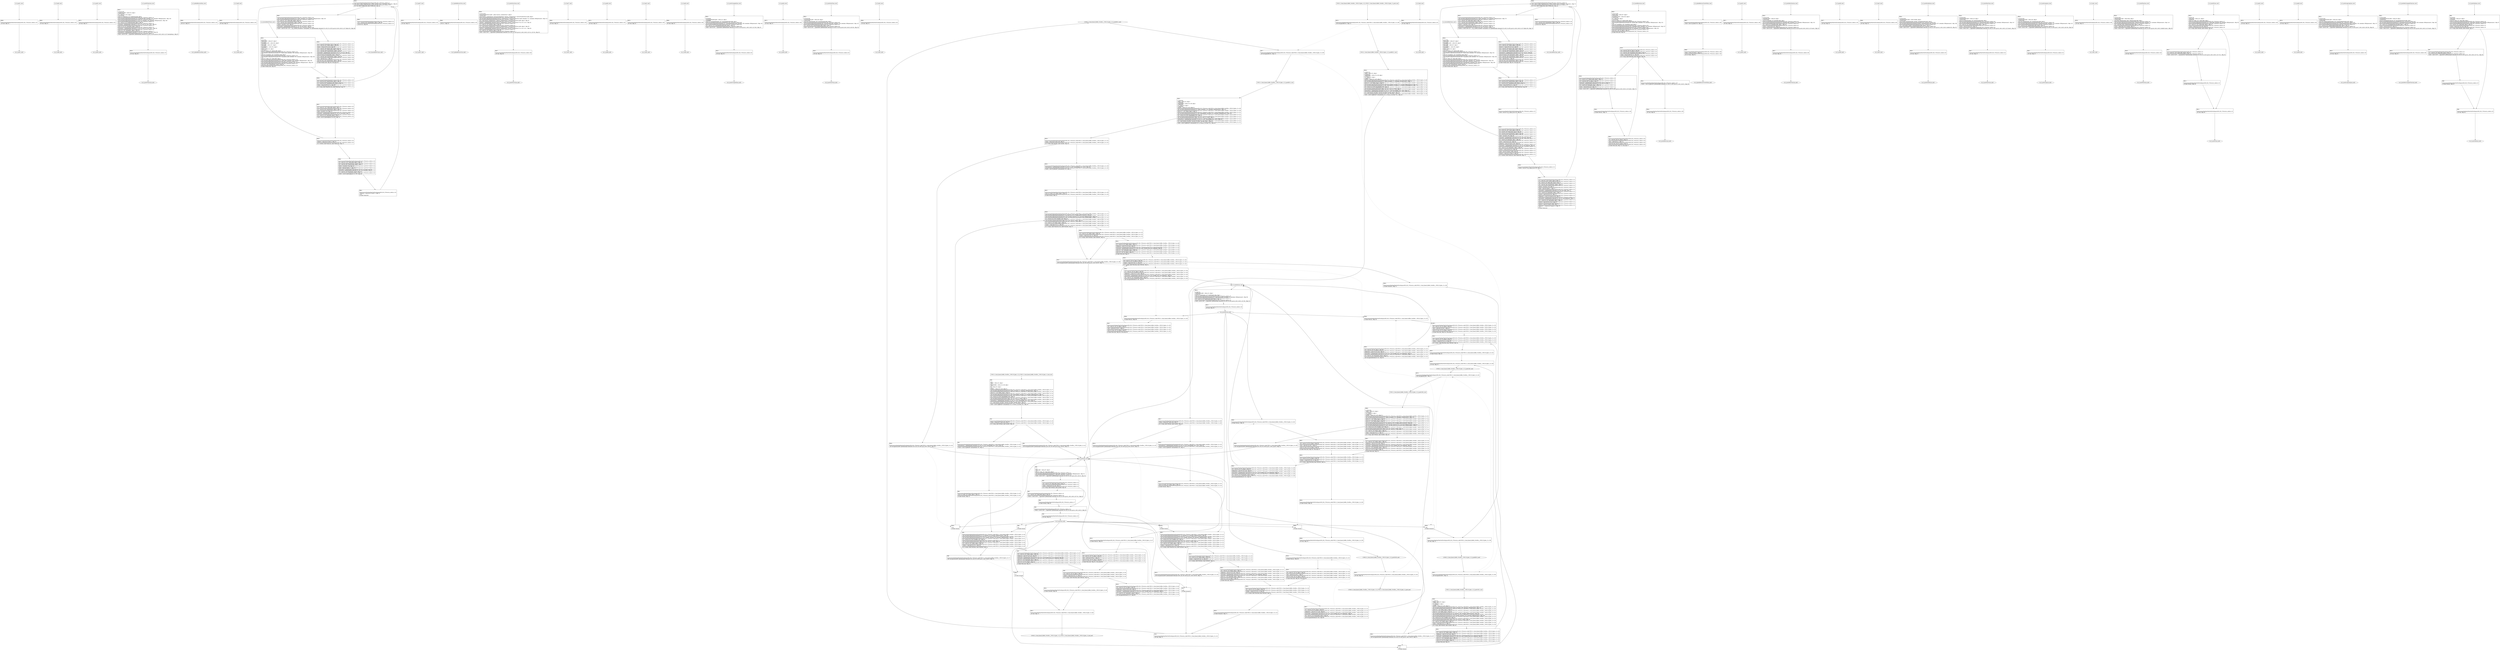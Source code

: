 digraph "icfg graph" {
BBio_ll_good1_end [label="{io_ll_good1_end}"];
BBio_ll_bad6_end [label="{io_ll_bad6_end}"];
BBio_ll_good5_end [label="{io_ll_good5_end}"];
BBio_ll_printWcharLine_end [label="{io_ll_printWcharLine_end}"];
BBio_ll_globalReturnsFalse_end [label="{io_ll_globalReturnsFalse_end}"];
BBio_ll_bad8_end [label="{io_ll_bad8_end}"];
BBio_ll_decodeHexWChars_end [label="{io_ll_decodeHexWChars_end}"];
BBio_ll_good7_end [label="{io_ll_good7_end}"];
BBio_ll_globalReturnsTrue_end [label="{io_ll_globalReturnsTrue_end}"];
BBio_ll_printStructLine_end [label="{io_ll_printStructLine_end}"];
BBio_ll_bad7_end [label="{io_ll_bad7_end}"];
BBio_ll_good6_end [label="{io_ll_good6_end}"];
BBio_ll_bad2_end [label="{io_ll_bad2_end}"];
BBio_ll_bad9_end [label="{io_ll_bad9_end}"];
BBio_ll_printUnsignedLine_end [label="{io_ll_printUnsignedLine_end}"];
BBio_ll_good4_end [label="{io_ll_good4_end}"];
BBio_ll_printSizeTLine_end [label="{io_ll_printSizeTLine_end}"];
BBio_ll_bad5_end [label="{io_ll_bad5_end}"];
BBCWE121_Stack_Based_Buffer_Overflow__CWE129_fgets_15_ll_goodB2G1_end [label="{CWE121_Stack_Based_Buffer_Overflow__CWE129_fgets_15_ll_goodB2G1_end}"];
BBio_ll_printLine_end [label="{io_ll_printLine_end}"];
BBio_ll_bad4_end [label="{io_ll_bad4_end}"];
BBio_ll_decodeHexChars_end [label="{io_ll_decodeHexChars_end}"];
BBCWE121_Stack_Based_Buffer_Overflow__CWE129_fgets_15_ll_goodG2B2_end [label="{CWE121_Stack_Based_Buffer_Overflow__CWE129_fgets_15_ll_goodG2B2_end}"];
BBio_ll_printBytesLine_end [label="{io_ll_printBytesLine_end}"];
BBio_ll_globalReturnsTrueOrFalse_end [label="{io_ll_globalReturnsTrueOrFalse_end}"];
BBCWE121_Stack_Based_Buffer_Overflow__CWE129_fgets_15_ll_CWE121_Stack_Based_Buffer_Overflow__CWE129_fgets_15_bad_end [label="{CWE121_Stack_Based_Buffer_Overflow__CWE129_fgets_15_ll_CWE121_Stack_Based_Buffer_Overflow__CWE129_fgets_15_bad_end}"];
BBio_ll_good3_end [label="{io_ll_good3_end}"];
BBio_ll_printHexCharLine_end [label="{io_ll_printHexCharLine_end}"];
BBio_ll_good9_end [label="{io_ll_good9_end}"];
BBio_ll_bad3_end [label="{io_ll_bad3_end}"];
BBio_ll_printDoubleLine_end [label="{io_ll_printDoubleLine_end}"];
BBio_ll_printShortLine_end [label="{io_ll_printShortLine_end}"];
BBio_ll_printLongLine_end [label="{io_ll_printLongLine_end}"];
BBio_ll_bad1_end [label="{io_ll_bad1_end}"];
BBCWE121_Stack_Based_Buffer_Overflow__CWE129_fgets_15_ll_goodB2G2_end [label="{CWE121_Stack_Based_Buffer_Overflow__CWE129_fgets_15_ll_goodB2G2_end}"];
BBio_ll_printFloatLine_end [label="{io_ll_printFloatLine_end}"];
BBio_ll_printWLine_end [label="{io_ll_printWLine_end}"];
BBio_ll_good2_end [label="{io_ll_good2_end}"];
BBio_ll_printIntLine_end [label="{io_ll_printIntLine_end}"];
BBio_ll_good8_end [label="{io_ll_good8_end}"];
BBio_ll_printLongLongLine_end [label="{io_ll_printLongLongLine_end}"];
BBio_ll_printHexUnsignedCharLine_end [label="{io_ll_printHexUnsignedCharLine_end}"];
BBCWE121_Stack_Based_Buffer_Overflow__CWE129_fgets_15_ll_goodG2B1_end [label="{CWE121_Stack_Based_Buffer_Overflow__CWE129_fgets_15_ll_goodG2B1_end}"];
BBio_ll_printSinkLine_end [label="{io_ll_printSinkLine_end}"];
BBCWE121_Stack_Based_Buffer_Overflow__CWE129_fgets_15_ll_CWE121_Stack_Based_Buffer_Overflow__CWE129_fgets_15_good_end [label="{CWE121_Stack_Based_Buffer_Overflow__CWE129_fgets_15_ll_CWE121_Stack_Based_Buffer_Overflow__CWE129_fgets_15_good_end}"];
BBio_ll_good1_start [label="{io_ll_good1_start}", shape=record];
io_ll_good1BB69 [label="{BB69:\l\l/home/raoxue/Desktop/MemVerif/workspace/000_062_578/source_code/io.c:187\l
  ret void, !dbg !52\l
}", shape=record];
BBio_ll_bad6_start [label="{io_ll_bad6_start}", shape=record];
io_ll_bad6BB83 [label="{BB83:\l\l/home/raoxue/Desktop/MemVerif/workspace/000_062_578/source_code/io.c:203\l
  ret void, !dbg !52\l
}", shape=record];
BBio_ll_good5_start [label="{io_ll_good5_start}", shape=record];
io_ll_good5BB73 [label="{BB73:\l\l/home/raoxue/Desktop/MemVerif/workspace/000_062_578/source_code/io.c:191\l
  ret void, !dbg !52\l
}", shape=record];
BBio_ll_printWcharLine_start [label="{io_ll_printWcharLine_start}", shape=record];
io_ll_printWcharLineBB28 [label="{BB28:\l\l/:3762551040\l
  %wideChar.addr = alloca i32, align 4\l
/:3762551040\l
  %s = alloca [2 x i32], align 4\l
/:3762551040\l
  store i32 %wideChar, i32* %wideChar.addr, align 4\l
/home/raoxue/Desktop/MemVerif/workspace/000_062_578/source_code/io.c:70\l
  call void @llvm.dbg.declare(metadata i32* %wideChar.addr, metadata !162, metadata !DIExpression()), !dbg !163\l
/home/raoxue/Desktop/MemVerif/workspace/000_062_578/source_code/io.c:74\l
  call void @llvm.dbg.declare(metadata [2 x i32]* %s, metadata !164, metadata !DIExpression()), !dbg !168\l
/home/raoxue/Desktop/MemVerif/workspace/000_062_578/source_code/io.c:75\l
  %0 = load i32, i32* %wideChar.addr, align 4, !dbg !61\l
/home/raoxue/Desktop/MemVerif/workspace/000_062_578/source_code/io.c:75\l
  %arrayidx = getelementptr inbounds [2 x i32], [2 x i32]* %s, i64 0, i64 0, !dbg !62\l
/home/raoxue/Desktop/MemVerif/workspace/000_062_578/source_code/io.c:75\l
  store i32 %0, i32* %arrayidx, align 4, !dbg !63\l
/home/raoxue/Desktop/MemVerif/workspace/000_062_578/source_code/io.c:76\l
  %arrayidx1 = getelementptr inbounds [2 x i32], [2 x i32]* %s, i64 0, i64 1, !dbg !64\l
/home/raoxue/Desktop/MemVerif/workspace/000_062_578/source_code/io.c:76\l
  store i32 0, i32* %arrayidx1, align 4, !dbg !65\l
/home/raoxue/Desktop/MemVerif/workspace/000_062_578/source_code/io.c:77\l
  %arraydecay = getelementptr inbounds [2 x i32], [2 x i32]* %s, i64 0, i64 0, !dbg !66\l
/home/raoxue/Desktop/MemVerif/workspace/000_062_578/source_code/io.c:77\l
  %call = call i32 (i8*, ...) @printf(i8* getelementptr inbounds ([5 x i8], [5 x i8]* @.str.10, i64 0, i64 0), i32* %arraydecay), !dbg !67\l
}", shape=record];
io_ll_printWcharLineBB28 [label="{BB28:\l\l/:3762551040\l
  %wideChar.addr = alloca i32, align 4\l
/:3762551040\l
  %s = alloca [2 x i32], align 4\l
/:3762551040\l
  store i32 %wideChar, i32* %wideChar.addr, align 4\l
/home/raoxue/Desktop/MemVerif/workspace/000_062_578/source_code/io.c:70\l
  call void @llvm.dbg.declare(metadata i32* %wideChar.addr, metadata !162, metadata !DIExpression()), !dbg !163\l
/home/raoxue/Desktop/MemVerif/workspace/000_062_578/source_code/io.c:74\l
  call void @llvm.dbg.declare(metadata [2 x i32]* %s, metadata !164, metadata !DIExpression()), !dbg !168\l
/home/raoxue/Desktop/MemVerif/workspace/000_062_578/source_code/io.c:75\l
  %0 = load i32, i32* %wideChar.addr, align 4, !dbg !61\l
/home/raoxue/Desktop/MemVerif/workspace/000_062_578/source_code/io.c:75\l
  %arrayidx = getelementptr inbounds [2 x i32], [2 x i32]* %s, i64 0, i64 0, !dbg !62\l
/home/raoxue/Desktop/MemVerif/workspace/000_062_578/source_code/io.c:75\l
  store i32 %0, i32* %arrayidx, align 4, !dbg !63\l
/home/raoxue/Desktop/MemVerif/workspace/000_062_578/source_code/io.c:76\l
  %arrayidx1 = getelementptr inbounds [2 x i32], [2 x i32]* %s, i64 0, i64 1, !dbg !64\l
/home/raoxue/Desktop/MemVerif/workspace/000_062_578/source_code/io.c:76\l
  store i32 0, i32* %arrayidx1, align 4, !dbg !65\l
/home/raoxue/Desktop/MemVerif/workspace/000_062_578/source_code/io.c:77\l
  %arraydecay = getelementptr inbounds [2 x i32], [2 x i32]* %s, i64 0, i64 0, !dbg !66\l
/home/raoxue/Desktop/MemVerif/workspace/000_062_578/source_code/io.c:77\l
  %call = call i32 (i8*, ...) @printf(i8* getelementptr inbounds ([5 x i8], [5 x i8]* @.str.10, i64 0, i64 0), i32* %arraydecay), !dbg !67\l
}", shape=record];
io_ll_printWcharLineBB29 [label="{BB29:\l\l/home/raoxue/Desktop/MemVerif/workspace/000_062_578/source_code/io.c:78\l
  ret void, !dbg !68\l
}", shape=record];
BBio_ll_globalReturnsFalse_start [label="{io_ll_globalReturnsFalse_start}", shape=record];
io_ll_globalReturnsFalseBB66 [label="{BB66:\l\l/home/raoxue/Desktop/MemVerif/workspace/000_062_578/source_code/io.c:163\l
  ret i32 0, !dbg !52\l
}", shape=record];
BBio_ll_bad8_start [label="{io_ll_bad8_start}", shape=record];
io_ll_bad8BB85 [label="{BB85:\l\l/home/raoxue/Desktop/MemVerif/workspace/000_062_578/source_code/io.c:205\l
  ret void, !dbg !52\l
}", shape=record];
BBio_ll_decodeHexWChars_start [label="{io_ll_decodeHexWChars_start}", shape=record];
io_ll_decodeHexWCharsBB55 [label="{BB55:\l\l/:91523656\l
  %bytes.addr = alloca i8*, align 8\l
/:91523656\l
  %numBytes.addr = alloca i64, align 8\l
/:91523656\l
  %hex.addr = alloca i32*, align 8\l
/:91523656\l
  %numWritten = alloca i64, align 8\l
/:91523656\l
  %byte = alloca i32, align 4\l
/:91523656\l
  store i8* %bytes, i8** %bytes.addr, align 8\l
/home/raoxue/Desktop/MemVerif/workspace/000_062_578/source_code/io.c:135\l
  call void @llvm.dbg.declare(metadata i8** %bytes.addr, metadata !290, metadata !DIExpression()), !dbg !291\l
/:135\l
  store i64 %numBytes, i64* %numBytes.addr, align 8\l
/home/raoxue/Desktop/MemVerif/workspace/000_062_578/source_code/io.c:135\l
  call void @llvm.dbg.declare(metadata i64* %numBytes.addr, metadata !292, metadata !DIExpression()), !dbg !293\l
/:135\l
  store i32* %hex, i32** %hex.addr, align 8\l
/home/raoxue/Desktop/MemVerif/workspace/000_062_578/source_code/io.c:135\l
  call void @llvm.dbg.declare(metadata i32** %hex.addr, metadata !294, metadata !DIExpression()), !dbg !295\l
/home/raoxue/Desktop/MemVerif/workspace/000_062_578/source_code/io.c:137\l
  call void @llvm.dbg.declare(metadata i64* %numWritten, metadata !296, metadata !DIExpression()), !dbg !297\l
/home/raoxue/Desktop/MemVerif/workspace/000_062_578/source_code/io.c:137\l
  store i64 0, i64* %numWritten, align 8, !dbg !65\l
/home/raoxue/Desktop/MemVerif/workspace/000_062_578/source_code/io.c:143\l
  br label %while.cond, !dbg !66\l
}", shape=record];
io_ll_decodeHexWCharsBB56 [label="{BB56:\l\l/home/raoxue/Desktop/MemVerif/workspace/000_062_578/source_code/io.c:143\l
  %0 = load i64, i64* %numWritten, align 8, !dbg !67\l
/home/raoxue/Desktop/MemVerif/workspace/000_062_578/source_code/io.c:143\l
  %1 = load i64, i64* %numBytes.addr, align 8, !dbg !68\l
/home/raoxue/Desktop/MemVerif/workspace/000_062_578/source_code/io.c:143\l
  %cmp = icmp ult i64 %0, %1, !dbg !69\l
/home/raoxue/Desktop/MemVerif/workspace/000_062_578/source_code/io.c:143\l
  br i1 %cmp, label %land.lhs.true, label %land.end, !dbg !70\l
}", shape=record];
io_ll_decodeHexWCharsBB57 [label="{BB57:\l\l/home/raoxue/Desktop/MemVerif/workspace/000_062_578/source_code/io.c:143\l
  %2 = load i32*, i32** %hex.addr, align 8, !dbg !71\l
/home/raoxue/Desktop/MemVerif/workspace/000_062_578/source_code/io.c:143\l
  %3 = load i64, i64* %numWritten, align 8, !dbg !72\l
/home/raoxue/Desktop/MemVerif/workspace/000_062_578/source_code/io.c:143\l
  %mul = mul i64 2, %3, !dbg !73\l
/home/raoxue/Desktop/MemVerif/workspace/000_062_578/source_code/io.c:143\l
  %arrayidx = getelementptr inbounds i32, i32* %2, i64 %mul, !dbg !71\l
/home/raoxue/Desktop/MemVerif/workspace/000_062_578/source_code/io.c:143\l
  %4 = load i32, i32* %arrayidx, align 4, !dbg !71\l
/home/raoxue/Desktop/MemVerif/workspace/000_062_578/source_code/io.c:143\l
  %call = call i32 @iswxdigit(i32 %4) #5, !dbg !74\l
}", shape=record];
io_ll_decodeHexWCharsBB57 [label="{BB57:\l\l/home/raoxue/Desktop/MemVerif/workspace/000_062_578/source_code/io.c:143\l
  %2 = load i32*, i32** %hex.addr, align 8, !dbg !71\l
/home/raoxue/Desktop/MemVerif/workspace/000_062_578/source_code/io.c:143\l
  %3 = load i64, i64* %numWritten, align 8, !dbg !72\l
/home/raoxue/Desktop/MemVerif/workspace/000_062_578/source_code/io.c:143\l
  %mul = mul i64 2, %3, !dbg !73\l
/home/raoxue/Desktop/MemVerif/workspace/000_062_578/source_code/io.c:143\l
  %arrayidx = getelementptr inbounds i32, i32* %2, i64 %mul, !dbg !71\l
/home/raoxue/Desktop/MemVerif/workspace/000_062_578/source_code/io.c:143\l
  %4 = load i32, i32* %arrayidx, align 4, !dbg !71\l
/home/raoxue/Desktop/MemVerif/workspace/000_062_578/source_code/io.c:143\l
  %call = call i32 @iswxdigit(i32 %4) #5, !dbg !74\l
}", shape=record];
io_ll_decodeHexWCharsBB59 [label="{BB59:\l\l/home/raoxue/Desktop/MemVerif/workspace/000_062_578/source_code/io.c:143\l
  %tobool = icmp ne i32 %call, 0, !dbg !74\l
/home/raoxue/Desktop/MemVerif/workspace/000_062_578/source_code/io.c:143\l
  br i1 %tobool, label %land.rhs, label %land.end, !dbg !75\l
}", shape=record];
io_ll_decodeHexWCharsBB60 [label="{BB60:\l\l/home/raoxue/Desktop/MemVerif/workspace/000_062_578/source_code/io.c:143\l
  %5 = load i32*, i32** %hex.addr, align 8, !dbg !76\l
/home/raoxue/Desktop/MemVerif/workspace/000_062_578/source_code/io.c:143\l
  %6 = load i64, i64* %numWritten, align 8, !dbg !77\l
/home/raoxue/Desktop/MemVerif/workspace/000_062_578/source_code/io.c:143\l
  %mul1 = mul i64 2, %6, !dbg !78\l
/home/raoxue/Desktop/MemVerif/workspace/000_062_578/source_code/io.c:143\l
  %add = add i64 %mul1, 1, !dbg !79\l
/home/raoxue/Desktop/MemVerif/workspace/000_062_578/source_code/io.c:143\l
  %arrayidx2 = getelementptr inbounds i32, i32* %5, i64 %add, !dbg !76\l
/home/raoxue/Desktop/MemVerif/workspace/000_062_578/source_code/io.c:143\l
  %7 = load i32, i32* %arrayidx2, align 4, !dbg !76\l
/home/raoxue/Desktop/MemVerif/workspace/000_062_578/source_code/io.c:143\l
  %call3 = call i32 @iswxdigit(i32 %7) #5, !dbg !80\l
}", shape=record];
io_ll_decodeHexWCharsBB60 [label="{BB60:\l\l/home/raoxue/Desktop/MemVerif/workspace/000_062_578/source_code/io.c:143\l
  %5 = load i32*, i32** %hex.addr, align 8, !dbg !76\l
/home/raoxue/Desktop/MemVerif/workspace/000_062_578/source_code/io.c:143\l
  %6 = load i64, i64* %numWritten, align 8, !dbg !77\l
/home/raoxue/Desktop/MemVerif/workspace/000_062_578/source_code/io.c:143\l
  %mul1 = mul i64 2, %6, !dbg !78\l
/home/raoxue/Desktop/MemVerif/workspace/000_062_578/source_code/io.c:143\l
  %add = add i64 %mul1, 1, !dbg !79\l
/home/raoxue/Desktop/MemVerif/workspace/000_062_578/source_code/io.c:143\l
  %arrayidx2 = getelementptr inbounds i32, i32* %5, i64 %add, !dbg !76\l
/home/raoxue/Desktop/MemVerif/workspace/000_062_578/source_code/io.c:143\l
  %7 = load i32, i32* %arrayidx2, align 4, !dbg !76\l
/home/raoxue/Desktop/MemVerif/workspace/000_062_578/source_code/io.c:143\l
  %call3 = call i32 @iswxdigit(i32 %7) #5, !dbg !80\l
}", shape=record];
io_ll_decodeHexWCharsBB61 [label="{BB61:\l\l/home/raoxue/Desktop/MemVerif/workspace/000_062_578/source_code/io.c:143\l
  %tobool4 = icmp ne i32 %call3, 0, !dbg !75\l
/:143\l
  br label %land.end\l
}", shape=record];
io_ll_decodeHexWCharsBB58 [label="{BB58:\l\l/home/raoxue/Desktop/MemVerif/workspace/000_062_578/source_code/io.c:0\l
  %8 = phi i1 [ false, %land.lhs.true ], [ false, %while.cond ], [ %tobool4, %land.rhs ], !dbg !81\l
/home/raoxue/Desktop/MemVerif/workspace/000_062_578/source_code/io.c:143\l
  br i1 %8, label %while.body, label %while.end, !dbg !66\l
}", shape=record];
io_ll_decodeHexWCharsBB62 [label="{BB62:\l\l/home/raoxue/Desktop/MemVerif/workspace/000_062_578/source_code/io.c:145\l
  call void @llvm.dbg.declare(metadata i32* %byte, metadata !314, metadata !DIExpression()), !dbg !316\l
/home/raoxue/Desktop/MemVerif/workspace/000_062_578/source_code/io.c:146\l
  %9 = load i32*, i32** %hex.addr, align 8, !dbg !85\l
/home/raoxue/Desktop/MemVerif/workspace/000_062_578/source_code/io.c:146\l
  %10 = load i64, i64* %numWritten, align 8, !dbg !86\l
/home/raoxue/Desktop/MemVerif/workspace/000_062_578/source_code/io.c:146\l
  %mul5 = mul i64 2, %10, !dbg !87\l
/home/raoxue/Desktop/MemVerif/workspace/000_062_578/source_code/io.c:146\l
  %arrayidx6 = getelementptr inbounds i32, i32* %9, i64 %mul5, !dbg !85\l
/home/raoxue/Desktop/MemVerif/workspace/000_062_578/source_code/io.c:146\l
  %call7 = call i32 (i32*, i32*, ...) @__isoc99_swscanf(i32* %arrayidx6, i32* getelementptr inbounds ([5 x i32], [5 x i32]* @.str.16, i64 0, i64 0), i32* %byte) #5, !dbg !88\l
}", shape=record];
io_ll_decodeHexWCharsBB62 [label="{BB62:\l\l/home/raoxue/Desktop/MemVerif/workspace/000_062_578/source_code/io.c:145\l
  call void @llvm.dbg.declare(metadata i32* %byte, metadata !314, metadata !DIExpression()), !dbg !316\l
/home/raoxue/Desktop/MemVerif/workspace/000_062_578/source_code/io.c:146\l
  %9 = load i32*, i32** %hex.addr, align 8, !dbg !85\l
/home/raoxue/Desktop/MemVerif/workspace/000_062_578/source_code/io.c:146\l
  %10 = load i64, i64* %numWritten, align 8, !dbg !86\l
/home/raoxue/Desktop/MemVerif/workspace/000_062_578/source_code/io.c:146\l
  %mul5 = mul i64 2, %10, !dbg !87\l
/home/raoxue/Desktop/MemVerif/workspace/000_062_578/source_code/io.c:146\l
  %arrayidx6 = getelementptr inbounds i32, i32* %9, i64 %mul5, !dbg !85\l
/home/raoxue/Desktop/MemVerif/workspace/000_062_578/source_code/io.c:146\l
  %call7 = call i32 (i32*, i32*, ...) @__isoc99_swscanf(i32* %arrayidx6, i32* getelementptr inbounds ([5 x i32], [5 x i32]* @.str.16, i64 0, i64 0), i32* %byte) #5, !dbg !88\l
}", shape=record];
io_ll_decodeHexWCharsBB64 [label="{BB64:\l\l/home/raoxue/Desktop/MemVerif/workspace/000_062_578/source_code/io.c:147\l
  %11 = load i32, i32* %byte, align 4, !dbg !89\l
/home/raoxue/Desktop/MemVerif/workspace/000_062_578/source_code/io.c:147\l
  %conv = trunc i32 %11 to i8, !dbg !90\l
/home/raoxue/Desktop/MemVerif/workspace/000_062_578/source_code/io.c:147\l
  %12 = load i8*, i8** %bytes.addr, align 8, !dbg !91\l
/home/raoxue/Desktop/MemVerif/workspace/000_062_578/source_code/io.c:147\l
  %13 = load i64, i64* %numWritten, align 8, !dbg !92\l
/home/raoxue/Desktop/MemVerif/workspace/000_062_578/source_code/io.c:147\l
  %arrayidx8 = getelementptr inbounds i8, i8* %12, i64 %13, !dbg !91\l
/home/raoxue/Desktop/MemVerif/workspace/000_062_578/source_code/io.c:147\l
  store i8 %conv, i8* %arrayidx8, align 1, !dbg !93\l
/home/raoxue/Desktop/MemVerif/workspace/000_062_578/source_code/io.c:148\l
  %14 = load i64, i64* %numWritten, align 8, !dbg !94\l
/home/raoxue/Desktop/MemVerif/workspace/000_062_578/source_code/io.c:148\l
  %inc = add i64 %14, 1, !dbg !94\l
/home/raoxue/Desktop/MemVerif/workspace/000_062_578/source_code/io.c:148\l
  store i64 %inc, i64* %numWritten, align 8, !dbg !94\l
/home/raoxue/Desktop/MemVerif/workspace/000_062_578/source_code/io.c:143\l
  br label %while.cond, !dbg !66, !llvm.loop !95\l
}", shape=record];
io_ll_decodeHexWCharsBB63 [label="{BB63:\l\l/home/raoxue/Desktop/MemVerif/workspace/000_062_578/source_code/io.c:151\l
  %15 = load i64, i64* %numWritten, align 8, !dbg !98\l
/home/raoxue/Desktop/MemVerif/workspace/000_062_578/source_code/io.c:151\l
  ret i64 %15, !dbg !99\l
}", shape=record];
BBio_ll_good7_start [label="{io_ll_good7_start}", shape=record];
io_ll_good7BB75 [label="{BB75:\l\l/home/raoxue/Desktop/MemVerif/workspace/000_062_578/source_code/io.c:193\l
  ret void, !dbg !52\l
}", shape=record];
BBio_ll_globalReturnsTrue_start [label="{io_ll_globalReturnsTrue_start}", shape=record];
io_ll_globalReturnsTrueBB65 [label="{BB65:\l\l/home/raoxue/Desktop/MemVerif/workspace/000_062_578/source_code/io.c:158\l
  ret i32 1, !dbg !52\l
}", shape=record];
BBio_ll_printStructLine_start [label="{io_ll_printStructLine_start}", shape=record];
io_ll_printStructLineBB36 [label="{BB36:\l\l/:3762551040\l
  %structTwoIntsStruct.addr = alloca %struct._twoIntsStruct*, align 8\l
/:3762551040\l
  store %struct._twoIntsStruct* %structTwoIntsStruct, %struct._twoIntsStruct** %structTwoIntsStruct.addr, align 8\l
/home/raoxue/Desktop/MemVerif/workspace/000_062_578/source_code/io.c:95\l
  call void @llvm.dbg.declare(metadata %struct._twoIntsStruct** %structTwoIntsStruct.addr, metadata !212, metadata !DIExpression()), !dbg !213\l
/home/raoxue/Desktop/MemVerif/workspace/000_062_578/source_code/io.c:97\l
  %0 = load %struct._twoIntsStruct*, %struct._twoIntsStruct** %structTwoIntsStruct.addr, align 8, !dbg !61\l
/home/raoxue/Desktop/MemVerif/workspace/000_062_578/source_code/io.c:97\l
  %intOne = getelementptr inbounds %struct._twoIntsStruct, %struct._twoIntsStruct* %0, i32 0, i32 0, !dbg !62\l
/home/raoxue/Desktop/MemVerif/workspace/000_062_578/source_code/io.c:97\l
  %1 = load i32, i32* %intOne, align 4, !dbg !62\l
/home/raoxue/Desktop/MemVerif/workspace/000_062_578/source_code/io.c:97\l
  %2 = load %struct._twoIntsStruct*, %struct._twoIntsStruct** %structTwoIntsStruct.addr, align 8, !dbg !63\l
/home/raoxue/Desktop/MemVerif/workspace/000_062_578/source_code/io.c:97\l
  %intTwo = getelementptr inbounds %struct._twoIntsStruct, %struct._twoIntsStruct* %2, i32 0, i32 1, !dbg !64\l
/home/raoxue/Desktop/MemVerif/workspace/000_062_578/source_code/io.c:97\l
  %3 = load i32, i32* %intTwo, align 4, !dbg !64\l
/home/raoxue/Desktop/MemVerif/workspace/000_062_578/source_code/io.c:97\l
  %call = call i32 (i8*, ...) @printf(i8* getelementptr inbounds ([10 x i8], [10 x i8]* @.str.13, i64 0, i64 0), i32 %1, i32 %3), !dbg !65\l
}", shape=record];
io_ll_printStructLineBB36 [label="{BB36:\l\l/:3762551040\l
  %structTwoIntsStruct.addr = alloca %struct._twoIntsStruct*, align 8\l
/:3762551040\l
  store %struct._twoIntsStruct* %structTwoIntsStruct, %struct._twoIntsStruct** %structTwoIntsStruct.addr, align 8\l
/home/raoxue/Desktop/MemVerif/workspace/000_062_578/source_code/io.c:95\l
  call void @llvm.dbg.declare(metadata %struct._twoIntsStruct** %structTwoIntsStruct.addr, metadata !212, metadata !DIExpression()), !dbg !213\l
/home/raoxue/Desktop/MemVerif/workspace/000_062_578/source_code/io.c:97\l
  %0 = load %struct._twoIntsStruct*, %struct._twoIntsStruct** %structTwoIntsStruct.addr, align 8, !dbg !61\l
/home/raoxue/Desktop/MemVerif/workspace/000_062_578/source_code/io.c:97\l
  %intOne = getelementptr inbounds %struct._twoIntsStruct, %struct._twoIntsStruct* %0, i32 0, i32 0, !dbg !62\l
/home/raoxue/Desktop/MemVerif/workspace/000_062_578/source_code/io.c:97\l
  %1 = load i32, i32* %intOne, align 4, !dbg !62\l
/home/raoxue/Desktop/MemVerif/workspace/000_062_578/source_code/io.c:97\l
  %2 = load %struct._twoIntsStruct*, %struct._twoIntsStruct** %structTwoIntsStruct.addr, align 8, !dbg !63\l
/home/raoxue/Desktop/MemVerif/workspace/000_062_578/source_code/io.c:97\l
  %intTwo = getelementptr inbounds %struct._twoIntsStruct, %struct._twoIntsStruct* %2, i32 0, i32 1, !dbg !64\l
/home/raoxue/Desktop/MemVerif/workspace/000_062_578/source_code/io.c:97\l
  %3 = load i32, i32* %intTwo, align 4, !dbg !64\l
/home/raoxue/Desktop/MemVerif/workspace/000_062_578/source_code/io.c:97\l
  %call = call i32 (i8*, ...) @printf(i8* getelementptr inbounds ([10 x i8], [10 x i8]* @.str.13, i64 0, i64 0), i32 %1, i32 %3), !dbg !65\l
}", shape=record];
io_ll_printStructLineBB37 [label="{BB37:\l\l/home/raoxue/Desktop/MemVerif/workspace/000_062_578/source_code/io.c:98\l
  ret void, !dbg !66\l
}", shape=record];
BBio_ll_bad7_start [label="{io_ll_bad7_start}", shape=record];
io_ll_bad7BB84 [label="{BB84:\l\l/home/raoxue/Desktop/MemVerif/workspace/000_062_578/source_code/io.c:204\l
  ret void, !dbg !52\l
}", shape=record];
BBio_ll_good6_start [label="{io_ll_good6_start}", shape=record];
io_ll_good6BB74 [label="{BB74:\l\l/home/raoxue/Desktop/MemVerif/workspace/000_062_578/source_code/io.c:192\l
  ret void, !dbg !52\l
}", shape=record];
BBio_ll_bad2_start [label="{io_ll_bad2_start}", shape=record];
io_ll_bad2BB79 [label="{BB79:\l\l/home/raoxue/Desktop/MemVerif/workspace/000_062_578/source_code/io.c:199\l
  ret void, !dbg !52\l
}", shape=record];
BBio_ll_bad9_start [label="{io_ll_bad9_start}", shape=record];
io_ll_bad9BB86 [label="{BB86:\l\l/home/raoxue/Desktop/MemVerif/workspace/000_062_578/source_code/io.c:206\l
  ret void, !dbg !52\l
}", shape=record];
BBio_ll_printUnsignedLine_start [label="{io_ll_printUnsignedLine_start}", shape=record];
io_ll_printUnsignedLineBB30 [label="{BB30:\l\l/:91684696\l
  %unsignedNumber.addr = alloca i32, align 4\l
/:91684696\l
  store i32 %unsignedNumber, i32* %unsignedNumber.addr, align 4\l
/home/raoxue/Desktop/MemVerif/workspace/000_062_578/source_code/io.c:80\l
  call void @llvm.dbg.declare(metadata i32* %unsignedNumber.addr, metadata !180, metadata !DIExpression()), !dbg !181\l
/home/raoxue/Desktop/MemVerif/workspace/000_062_578/source_code/io.c:82\l
  %0 = load i32, i32* %unsignedNumber.addr, align 4, !dbg !54\l
/home/raoxue/Desktop/MemVerif/workspace/000_062_578/source_code/io.c:82\l
  %call = call i32 (i8*, ...) @printf(i8* getelementptr inbounds ([4 x i8], [4 x i8]* @.str.11, i64 0, i64 0), i32 %0), !dbg !55\l
}", shape=record];
io_ll_printUnsignedLineBB30 [label="{BB30:\l\l/:91684696\l
  %unsignedNumber.addr = alloca i32, align 4\l
/:91684696\l
  store i32 %unsignedNumber, i32* %unsignedNumber.addr, align 4\l
/home/raoxue/Desktop/MemVerif/workspace/000_062_578/source_code/io.c:80\l
  call void @llvm.dbg.declare(metadata i32* %unsignedNumber.addr, metadata !180, metadata !DIExpression()), !dbg !181\l
/home/raoxue/Desktop/MemVerif/workspace/000_062_578/source_code/io.c:82\l
  %0 = load i32, i32* %unsignedNumber.addr, align 4, !dbg !54\l
/home/raoxue/Desktop/MemVerif/workspace/000_062_578/source_code/io.c:82\l
  %call = call i32 (i8*, ...) @printf(i8* getelementptr inbounds ([4 x i8], [4 x i8]* @.str.11, i64 0, i64 0), i32 %0), !dbg !55\l
}", shape=record];
io_ll_printUnsignedLineBB31 [label="{BB31:\l\l/home/raoxue/Desktop/MemVerif/workspace/000_062_578/source_code/io.c:83\l
  ret void, !dbg !56\l
}", shape=record];
BBio_ll_good4_start [label="{io_ll_good4_start}", shape=record];
io_ll_good4BB72 [label="{BB72:\l\l/home/raoxue/Desktop/MemVerif/workspace/000_062_578/source_code/io.c:190\l
  ret void, !dbg !52\l
}", shape=record];
BBio_ll_printSizeTLine_start [label="{io_ll_printSizeTLine_start}", shape=record];
io_ll_printSizeTLineBB24 [label="{BB24:\l\l/:3762551040\l
  %sizeTNumber.addr = alloca i64, align 8\l
/:3762551040\l
  store i64 %sizeTNumber, i64* %sizeTNumber.addr, align 8\l
/home/raoxue/Desktop/MemVerif/workspace/000_062_578/source_code/io.c:60\l
  call void @llvm.dbg.declare(metadata i64* %sizeTNumber.addr, metadata !146, metadata !DIExpression()), !dbg !147\l
/home/raoxue/Desktop/MemVerif/workspace/000_062_578/source_code/io.c:62\l
  %0 = load i64, i64* %sizeTNumber.addr, align 8, !dbg !57\l
/home/raoxue/Desktop/MemVerif/workspace/000_062_578/source_code/io.c:62\l
  %call = call i32 (i8*, ...) @printf(i8* getelementptr inbounds ([5 x i8], [5 x i8]* @.str.8, i64 0, i64 0), i64 %0), !dbg !58\l
}", shape=record];
io_ll_printSizeTLineBB24 [label="{BB24:\l\l/:3762551040\l
  %sizeTNumber.addr = alloca i64, align 8\l
/:3762551040\l
  store i64 %sizeTNumber, i64* %sizeTNumber.addr, align 8\l
/home/raoxue/Desktop/MemVerif/workspace/000_062_578/source_code/io.c:60\l
  call void @llvm.dbg.declare(metadata i64* %sizeTNumber.addr, metadata !146, metadata !DIExpression()), !dbg !147\l
/home/raoxue/Desktop/MemVerif/workspace/000_062_578/source_code/io.c:62\l
  %0 = load i64, i64* %sizeTNumber.addr, align 8, !dbg !57\l
/home/raoxue/Desktop/MemVerif/workspace/000_062_578/source_code/io.c:62\l
  %call = call i32 (i8*, ...) @printf(i8* getelementptr inbounds ([5 x i8], [5 x i8]* @.str.8, i64 0, i64 0), i64 %0), !dbg !58\l
}", shape=record];
io_ll_printSizeTLineBB25 [label="{BB25:\l\l/home/raoxue/Desktop/MemVerif/workspace/000_062_578/source_code/io.c:63\l
  ret void, !dbg !59\l
}", shape=record];
BBio_ll_bad5_start [label="{io_ll_bad5_start}", shape=record];
io_ll_bad5BB82 [label="{BB82:\l\l/home/raoxue/Desktop/MemVerif/workspace/000_062_578/source_code/io.c:202\l
  ret void, !dbg !52\l
}", shape=record];
BBCWE121_Stack_Based_Buffer_Overflow__CWE129_fgets_15_ll_goodB2G1_start [label="{CWE121_Stack_Based_Buffer_Overflow__CWE129_fgets_15_ll_goodB2G1_start}", shape=record];
CWE121_Stack_Based_Buffer_Overflow__CWE129_fgets_15_ll_goodB2G1BB16 [label="{BB16:\l\l/:118829176\l
  %data = alloca i32, align 4\l
/:118829176\l
  %inputBuffer = alloca [14 x i8], align 1\l
/:118829176\l
  %i = alloca i32, align 4\l
/:118829176\l
  %buffer = alloca [10 x i32], align 16\l
/home/raoxue/Desktop/MemVerif/workspace/000_062_578/source_code/CWE121_Stack_Based_Buffer_Overflow__CWE129_fgets_15.c:89\l
  call void @llvm.dbg.declare(metadata i32* %data, metadata !74, metadata !DIExpression()), !dbg !75\l
/home/raoxue/Desktop/MemVerif/workspace/000_062_578/source_code/CWE121_Stack_Based_Buffer_Overflow__CWE129_fgets_15.c:91\l
  store i32 -1, i32* %data, align 4, !dbg !15\l
/home/raoxue/Desktop/MemVerif/workspace/000_062_578/source_code/CWE121_Stack_Based_Buffer_Overflow__CWE129_fgets_15.c:96\l
  call void @llvm.dbg.declare(metadata [14 x i8]* %inputBuffer, metadata !77, metadata !DIExpression()), !dbg !79\l
/home/raoxue/Desktop/MemVerif/workspace/000_062_578/source_code/CWE121_Stack_Based_Buffer_Overflow__CWE129_fgets_15.c:96\l
  %0 = bitcast [14 x i8]* %inputBuffer to i8*, !dbg !22\l
/home/raoxue/Desktop/MemVerif/workspace/000_062_578/source_code/CWE121_Stack_Based_Buffer_Overflow__CWE129_fgets_15.c:96\l
  call void @llvm.memset.p0i8.i64(i8* align 1 %0, i8 0, i64 14, i1 false), !dbg !22\l
/home/raoxue/Desktop/MemVerif/workspace/000_062_578/source_code/CWE121_Stack_Based_Buffer_Overflow__CWE129_fgets_15.c:98\l
  %arraydecay = getelementptr inbounds [14 x i8], [14 x i8]* %inputBuffer, i64 0, i64 0, !dbg !23\l
/home/raoxue/Desktop/MemVerif/workspace/000_062_578/source_code/CWE121_Stack_Based_Buffer_Overflow__CWE129_fgets_15.c:98\l
  %1 = load %struct._IO_FILE*, %struct._IO_FILE** @stdin, align 8, !dbg !25\l
/home/raoxue/Desktop/MemVerif/workspace/000_062_578/source_code/CWE121_Stack_Based_Buffer_Overflow__CWE129_fgets_15.c:98\l
  %call = call i8* @fgets(i8* %arraydecay, i32 14, %struct._IO_FILE* %1), !dbg !26\l
}", shape=record];
CWE121_Stack_Based_Buffer_Overflow__CWE129_fgets_15_ll_goodB2G1BB16 [label="{BB16:\l\l/:118829176\l
  %data = alloca i32, align 4\l
/:118829176\l
  %inputBuffer = alloca [14 x i8], align 1\l
/:118829176\l
  %i = alloca i32, align 4\l
/:118829176\l
  %buffer = alloca [10 x i32], align 16\l
/home/raoxue/Desktop/MemVerif/workspace/000_062_578/source_code/CWE121_Stack_Based_Buffer_Overflow__CWE129_fgets_15.c:89\l
  call void @llvm.dbg.declare(metadata i32* %data, metadata !74, metadata !DIExpression()), !dbg !75\l
/home/raoxue/Desktop/MemVerif/workspace/000_062_578/source_code/CWE121_Stack_Based_Buffer_Overflow__CWE129_fgets_15.c:91\l
  store i32 -1, i32* %data, align 4, !dbg !15\l
/home/raoxue/Desktop/MemVerif/workspace/000_062_578/source_code/CWE121_Stack_Based_Buffer_Overflow__CWE129_fgets_15.c:96\l
  call void @llvm.dbg.declare(metadata [14 x i8]* %inputBuffer, metadata !77, metadata !DIExpression()), !dbg !79\l
/home/raoxue/Desktop/MemVerif/workspace/000_062_578/source_code/CWE121_Stack_Based_Buffer_Overflow__CWE129_fgets_15.c:96\l
  %0 = bitcast [14 x i8]* %inputBuffer to i8*, !dbg !22\l
/home/raoxue/Desktop/MemVerif/workspace/000_062_578/source_code/CWE121_Stack_Based_Buffer_Overflow__CWE129_fgets_15.c:96\l
  call void @llvm.memset.p0i8.i64(i8* align 1 %0, i8 0, i64 14, i1 false), !dbg !22\l
/home/raoxue/Desktop/MemVerif/workspace/000_062_578/source_code/CWE121_Stack_Based_Buffer_Overflow__CWE129_fgets_15.c:98\l
  %arraydecay = getelementptr inbounds [14 x i8], [14 x i8]* %inputBuffer, i64 0, i64 0, !dbg !23\l
/home/raoxue/Desktop/MemVerif/workspace/000_062_578/source_code/CWE121_Stack_Based_Buffer_Overflow__CWE129_fgets_15.c:98\l
  %1 = load %struct._IO_FILE*, %struct._IO_FILE** @stdin, align 8, !dbg !25\l
/home/raoxue/Desktop/MemVerif/workspace/000_062_578/source_code/CWE121_Stack_Based_Buffer_Overflow__CWE129_fgets_15.c:98\l
  %call = call i8* @fgets(i8* %arraydecay, i32 14, %struct._IO_FILE* %1), !dbg !26\l
}", shape=record];
CWE121_Stack_Based_Buffer_Overflow__CWE129_fgets_15_ll_goodB2G1BB17 [label="{BB17:\l\l/home/raoxue/Desktop/MemVerif/workspace/000_062_578/source_code/CWE121_Stack_Based_Buffer_Overflow__CWE129_fgets_15.c:98\l
  %cmp = icmp ne i8* %call, null, !dbg !27\l
/home/raoxue/Desktop/MemVerif/workspace/000_062_578/source_code/CWE121_Stack_Based_Buffer_Overflow__CWE129_fgets_15.c:98\l
  br i1 %cmp, label %if.then, label %if.else, !dbg !28\l
}", shape=record];
CWE121_Stack_Based_Buffer_Overflow__CWE129_fgets_15_ll_goodB2G1BB18 [label="{BB18:\l\l/home/raoxue/Desktop/MemVerif/workspace/000_062_578/source_code/CWE121_Stack_Based_Buffer_Overflow__CWE129_fgets_15.c:101\l
  %arraydecay1 = getelementptr inbounds [14 x i8], [14 x i8]* %inputBuffer, i64 0, i64 0, !dbg !29\l
/home/raoxue/Desktop/MemVerif/workspace/000_062_578/source_code/CWE121_Stack_Based_Buffer_Overflow__CWE129_fgets_15.c:101\l
  %call2 = call i32 @atoi(i8* %arraydecay1) #5, !dbg !31\l
}", shape=record];
CWE121_Stack_Based_Buffer_Overflow__CWE129_fgets_15_ll_goodB2G1BB18 [label="{BB18:\l\l/home/raoxue/Desktop/MemVerif/workspace/000_062_578/source_code/CWE121_Stack_Based_Buffer_Overflow__CWE129_fgets_15.c:101\l
  %arraydecay1 = getelementptr inbounds [14 x i8], [14 x i8]* %inputBuffer, i64 0, i64 0, !dbg !29\l
/home/raoxue/Desktop/MemVerif/workspace/000_062_578/source_code/CWE121_Stack_Based_Buffer_Overflow__CWE129_fgets_15.c:101\l
  %call2 = call i32 @atoi(i8* %arraydecay1) #5, !dbg !31\l
}", shape=record];
CWE121_Stack_Based_Buffer_Overflow__CWE129_fgets_15_ll_goodB2G1BB20 [label="{BB20:\l\l/home/raoxue/Desktop/MemVerif/workspace/000_062_578/source_code/CWE121_Stack_Based_Buffer_Overflow__CWE129_fgets_15.c:101\l
  store i32 %call2, i32* %data, align 4, !dbg !32\l
/home/raoxue/Desktop/MemVerif/workspace/000_062_578/source_code/CWE121_Stack_Based_Buffer_Overflow__CWE129_fgets_15.c:102\l
  br label %if.end, !dbg !33\l
}", shape=record];
CWE121_Stack_Based_Buffer_Overflow__CWE129_fgets_15_ll_goodB2G1BB19 [label="{BB19:\l\l/home/raoxue/Desktop/MemVerif/workspace/000_062_578/source_code/CWE121_Stack_Based_Buffer_Overflow__CWE129_fgets_15.c:105\l
  call void @printLine(i8* getelementptr inbounds ([16 x i8], [16 x i8]* @.str, i64 0, i64 0)), !dbg !34\l
}", shape=record];
CWE121_Stack_Based_Buffer_Overflow__CWE129_fgets_15_ll_goodB2G1BB19 [label="{BB19:\l\l/home/raoxue/Desktop/MemVerif/workspace/000_062_578/source_code/CWE121_Stack_Based_Buffer_Overflow__CWE129_fgets_15.c:105\l
  call void @printLine(i8* getelementptr inbounds ([16 x i8], [16 x i8]* @.str, i64 0, i64 0)), !dbg !34\l
}", shape=record];
CWE121_Stack_Based_Buffer_Overflow__CWE129_fgets_15_ll_goodB2G1BB22 [label="{BB22:\l\l/:105\l
  br label %if.end\l
}", shape=record];
CWE121_Stack_Based_Buffer_Overflow__CWE129_fgets_15_ll_goodB2G1BB21 [label="{BB21:\l\l/home/raoxue/Desktop/MemVerif/workspace/000_062_578/source_code/CWE121_Stack_Based_Buffer_Overflow__CWE129_fgets_15.c:122\l
  call void @llvm.dbg.declare(metadata i32* %i, metadata !93, metadata !DIExpression()), !dbg !95\l
/home/raoxue/Desktop/MemVerif/workspace/000_062_578/source_code/CWE121_Stack_Based_Buffer_Overflow__CWE129_fgets_15.c:123\l
  call void @llvm.dbg.declare(metadata [10 x i32]* %buffer, metadata !96, metadata !DIExpression()), !dbg !97\l
/home/raoxue/Desktop/MemVerif/workspace/000_062_578/source_code/CWE121_Stack_Based_Buffer_Overflow__CWE129_fgets_15.c:123\l
  %2 = bitcast [10 x i32]* %buffer to i8*, !dbg !43\l
/home/raoxue/Desktop/MemVerif/workspace/000_062_578/source_code/CWE121_Stack_Based_Buffer_Overflow__CWE129_fgets_15.c:123\l
  call void @llvm.memset.p0i8.i64(i8* align 16 %2, i8 0, i64 40, i1 false), !dbg !43\l
/home/raoxue/Desktop/MemVerif/workspace/000_062_578/source_code/CWE121_Stack_Based_Buffer_Overflow__CWE129_fgets_15.c:125\l
  %3 = load i32, i32* %data, align 4, !dbg !44\l
/home/raoxue/Desktop/MemVerif/workspace/000_062_578/source_code/CWE121_Stack_Based_Buffer_Overflow__CWE129_fgets_15.c:125\l
  %cmp3 = icmp sge i32 %3, 0, !dbg !46\l
/home/raoxue/Desktop/MemVerif/workspace/000_062_578/source_code/CWE121_Stack_Based_Buffer_Overflow__CWE129_fgets_15.c:125\l
  br i1 %cmp3, label %land.lhs.true, label %if.else9, !dbg !47\l
}", shape=record];
CWE121_Stack_Based_Buffer_Overflow__CWE129_fgets_15_ll_goodB2G1BB23 [label="{BB23:\l\l/home/raoxue/Desktop/MemVerif/workspace/000_062_578/source_code/CWE121_Stack_Based_Buffer_Overflow__CWE129_fgets_15.c:125\l
  %4 = load i32, i32* %data, align 4, !dbg !48\l
/home/raoxue/Desktop/MemVerif/workspace/000_062_578/source_code/CWE121_Stack_Based_Buffer_Overflow__CWE129_fgets_15.c:125\l
  %cmp4 = icmp slt i32 %4, 10, !dbg !49\l
/home/raoxue/Desktop/MemVerif/workspace/000_062_578/source_code/CWE121_Stack_Based_Buffer_Overflow__CWE129_fgets_15.c:125\l
  br i1 %cmp4, label %if.then5, label %if.else9, !dbg !50\l
}", shape=record];
CWE121_Stack_Based_Buffer_Overflow__CWE129_fgets_15_ll_goodB2G1BB25 [label="{BB25:\l\l/home/raoxue/Desktop/MemVerif/workspace/000_062_578/source_code/CWE121_Stack_Based_Buffer_Overflow__CWE129_fgets_15.c:127\l
  %5 = load i32, i32* %data, align 4, !dbg !51\l
/home/raoxue/Desktop/MemVerif/workspace/000_062_578/source_code/CWE121_Stack_Based_Buffer_Overflow__CWE129_fgets_15.c:127\l
  %idxprom = sext i32 %5 to i64, !dbg !53\l
/home/raoxue/Desktop/MemVerif/workspace/000_062_578/source_code/CWE121_Stack_Based_Buffer_Overflow__CWE129_fgets_15.c:127\l
  %arrayidx = getelementptr inbounds [10 x i32], [10 x i32]* %buffer, i64 0, i64 %idxprom, !dbg !53\l
/home/raoxue/Desktop/MemVerif/workspace/000_062_578/source_code/CWE121_Stack_Based_Buffer_Overflow__CWE129_fgets_15.c:127\l
  store i32 1, i32* %arrayidx, align 4, !dbg !54\l
/home/raoxue/Desktop/MemVerif/workspace/000_062_578/source_code/CWE121_Stack_Based_Buffer_Overflow__CWE129_fgets_15.c:129\l
  store i32 0, i32* %i, align 4, !dbg !55\l
/home/raoxue/Desktop/MemVerif/workspace/000_062_578/source_code/CWE121_Stack_Based_Buffer_Overflow__CWE129_fgets_15.c:129\l
  br label %for.cond, !dbg !57\l
}", shape=record];
CWE121_Stack_Based_Buffer_Overflow__CWE129_fgets_15_ll_goodB2G1BB26 [label="{BB26:\l\l/home/raoxue/Desktop/MemVerif/workspace/000_062_578/source_code/CWE121_Stack_Based_Buffer_Overflow__CWE129_fgets_15.c:129\l
  %6 = load i32, i32* %i, align 4, !dbg !58\l
/home/raoxue/Desktop/MemVerif/workspace/000_062_578/source_code/CWE121_Stack_Based_Buffer_Overflow__CWE129_fgets_15.c:129\l
  %cmp6 = icmp slt i32 %6, 10, !dbg !60\l
/home/raoxue/Desktop/MemVerif/workspace/000_062_578/source_code/CWE121_Stack_Based_Buffer_Overflow__CWE129_fgets_15.c:129\l
  br i1 %cmp6, label %for.body, label %for.end, !dbg !61\l
}", shape=record];
CWE121_Stack_Based_Buffer_Overflow__CWE129_fgets_15_ll_goodB2G1BB27 [label="{BB27:\l\l/home/raoxue/Desktop/MemVerif/workspace/000_062_578/source_code/CWE121_Stack_Based_Buffer_Overflow__CWE129_fgets_15.c:131\l
  %7 = load i32, i32* %i, align 4, !dbg !62\l
/home/raoxue/Desktop/MemVerif/workspace/000_062_578/source_code/CWE121_Stack_Based_Buffer_Overflow__CWE129_fgets_15.c:131\l
  %idxprom7 = sext i32 %7 to i64, !dbg !64\l
/home/raoxue/Desktop/MemVerif/workspace/000_062_578/source_code/CWE121_Stack_Based_Buffer_Overflow__CWE129_fgets_15.c:131\l
  %arrayidx8 = getelementptr inbounds [10 x i32], [10 x i32]* %buffer, i64 0, i64 %idxprom7, !dbg !64\l
/home/raoxue/Desktop/MemVerif/workspace/000_062_578/source_code/CWE121_Stack_Based_Buffer_Overflow__CWE129_fgets_15.c:131\l
  %8 = load i32, i32* %arrayidx8, align 4, !dbg !64\l
/home/raoxue/Desktop/MemVerif/workspace/000_062_578/source_code/CWE121_Stack_Based_Buffer_Overflow__CWE129_fgets_15.c:131\l
  call void @printIntLine(i32 %8), !dbg !65\l
}", shape=record];
CWE121_Stack_Based_Buffer_Overflow__CWE129_fgets_15_ll_goodB2G1BB27 [label="{BB27:\l\l/home/raoxue/Desktop/MemVerif/workspace/000_062_578/source_code/CWE121_Stack_Based_Buffer_Overflow__CWE129_fgets_15.c:131\l
  %7 = load i32, i32* %i, align 4, !dbg !62\l
/home/raoxue/Desktop/MemVerif/workspace/000_062_578/source_code/CWE121_Stack_Based_Buffer_Overflow__CWE129_fgets_15.c:131\l
  %idxprom7 = sext i32 %7 to i64, !dbg !64\l
/home/raoxue/Desktop/MemVerif/workspace/000_062_578/source_code/CWE121_Stack_Based_Buffer_Overflow__CWE129_fgets_15.c:131\l
  %arrayidx8 = getelementptr inbounds [10 x i32], [10 x i32]* %buffer, i64 0, i64 %idxprom7, !dbg !64\l
/home/raoxue/Desktop/MemVerif/workspace/000_062_578/source_code/CWE121_Stack_Based_Buffer_Overflow__CWE129_fgets_15.c:131\l
  %8 = load i32, i32* %arrayidx8, align 4, !dbg !64\l
/home/raoxue/Desktop/MemVerif/workspace/000_062_578/source_code/CWE121_Stack_Based_Buffer_Overflow__CWE129_fgets_15.c:131\l
  call void @printIntLine(i32 %8), !dbg !65\l
}", shape=record];
CWE121_Stack_Based_Buffer_Overflow__CWE129_fgets_15_ll_goodB2G1BB29 [label="{BB29:\l\l/home/raoxue/Desktop/MemVerif/workspace/000_062_578/source_code/CWE121_Stack_Based_Buffer_Overflow__CWE129_fgets_15.c:132\l
  br label %for.inc, !dbg !66\l
}", shape=record];
CWE121_Stack_Based_Buffer_Overflow__CWE129_fgets_15_ll_goodB2G1BB30 [label="{BB30:\l\l/home/raoxue/Desktop/MemVerif/workspace/000_062_578/source_code/CWE121_Stack_Based_Buffer_Overflow__CWE129_fgets_15.c:129\l
  %9 = load i32, i32* %i, align 4, !dbg !67\l
/home/raoxue/Desktop/MemVerif/workspace/000_062_578/source_code/CWE121_Stack_Based_Buffer_Overflow__CWE129_fgets_15.c:129\l
  %inc = add nsw i32 %9, 1, !dbg !67\l
/home/raoxue/Desktop/MemVerif/workspace/000_062_578/source_code/CWE121_Stack_Based_Buffer_Overflow__CWE129_fgets_15.c:129\l
  store i32 %inc, i32* %i, align 4, !dbg !67\l
/home/raoxue/Desktop/MemVerif/workspace/000_062_578/source_code/CWE121_Stack_Based_Buffer_Overflow__CWE129_fgets_15.c:129\l
  br label %for.cond, !dbg !68, !llvm.loop !69\l
}", shape=record];
CWE121_Stack_Based_Buffer_Overflow__CWE129_fgets_15_ll_goodB2G1BB28 [label="{BB28:\l\l/home/raoxue/Desktop/MemVerif/workspace/000_062_578/source_code/CWE121_Stack_Based_Buffer_Overflow__CWE129_fgets_15.c:133\l
  br label %if.end10, !dbg !72\l
}", shape=record];
CWE121_Stack_Based_Buffer_Overflow__CWE129_fgets_15_ll_goodB2G1BB24 [label="{BB24:\l\l/home/raoxue/Desktop/MemVerif/workspace/000_062_578/source_code/CWE121_Stack_Based_Buffer_Overflow__CWE129_fgets_15.c:136\l
  call void @printLine(i8* getelementptr inbounds ([36 x i8], [36 x i8]* @.str.2, i64 0, i64 0)), !dbg !73\l
}", shape=record];
CWE121_Stack_Based_Buffer_Overflow__CWE129_fgets_15_ll_goodB2G1BB24 [label="{BB24:\l\l/home/raoxue/Desktop/MemVerif/workspace/000_062_578/source_code/CWE121_Stack_Based_Buffer_Overflow__CWE129_fgets_15.c:136\l
  call void @printLine(i8* getelementptr inbounds ([36 x i8], [36 x i8]* @.str.2, i64 0, i64 0)), !dbg !73\l
}", shape=record];
CWE121_Stack_Based_Buffer_Overflow__CWE129_fgets_15_ll_goodB2G1BB32 [label="{BB32:\l\l/:136\l
  br label %if.end10\l
}", shape=record];
CWE121_Stack_Based_Buffer_Overflow__CWE129_fgets_15_ll_goodB2G1BB31 [label="{BB31:\l\l/home/raoxue/Desktop/MemVerif/workspace/000_062_578/source_code/CWE121_Stack_Based_Buffer_Overflow__CWE129_fgets_15.c:141\l
  ret void, !dbg !75\l
}", shape=record];
BBio_ll_printLine_start [label="{io_ll_printLine_start}", shape=record];
io_ll_printLineBB0 [label="{BB0:\l\l/:415\l
  %line.addr = alloca i8*, align 8\l
/:415\l
  store i8* %line, i8** %line.addr, align 8\l
/home/raoxue/Desktop/MemVerif/workspace/000_062_578/source_code/io.c:11\l
  call void @llvm.dbg.declare(metadata i8** %line.addr, metadata !52, metadata !DIExpression()), !dbg !53\l
/home/raoxue/Desktop/MemVerif/workspace/000_062_578/source_code/io.c:13\l
  %call = call i32 (i8*, ...) @printf(i8* getelementptr inbounds ([9 x i8], [9 x i8]* @.str, i64 0, i64 0)), !dbg !54\l
}", shape=record];
io_ll_printLineBB0 [label="{BB0:\l\l/:415\l
  %line.addr = alloca i8*, align 8\l
/:415\l
  store i8* %line, i8** %line.addr, align 8\l
/home/raoxue/Desktop/MemVerif/workspace/000_062_578/source_code/io.c:11\l
  call void @llvm.dbg.declare(metadata i8** %line.addr, metadata !52, metadata !DIExpression()), !dbg !53\l
/home/raoxue/Desktop/MemVerif/workspace/000_062_578/source_code/io.c:13\l
  %call = call i32 (i8*, ...) @printf(i8* getelementptr inbounds ([9 x i8], [9 x i8]* @.str, i64 0, i64 0)), !dbg !54\l
}", shape=record];
io_ll_printLineBB1 [label="{BB1:\l\l/home/raoxue/Desktop/MemVerif/workspace/000_062_578/source_code/io.c:14\l
  %0 = load i8*, i8** %line.addr, align 8, !dbg !55\l
/home/raoxue/Desktop/MemVerif/workspace/000_062_578/source_code/io.c:14\l
  %cmp = icmp ne i8* %0, null, !dbg !57\l
/home/raoxue/Desktop/MemVerif/workspace/000_062_578/source_code/io.c:14\l
  br i1 %cmp, label %if.then, label %if.end, !dbg !58\l
}", shape=record];
io_ll_printLineBB2 [label="{BB2:\l\l/home/raoxue/Desktop/MemVerif/workspace/000_062_578/source_code/io.c:16\l
  %1 = load i8*, i8** %line.addr, align 8, !dbg !59\l
/home/raoxue/Desktop/MemVerif/workspace/000_062_578/source_code/io.c:16\l
  %call1 = call i32 (i8*, ...) @printf(i8* getelementptr inbounds ([4 x i8], [4 x i8]* @.str.1, i64 0, i64 0), i8* %1), !dbg !61\l
}", shape=record];
io_ll_printLineBB2 [label="{BB2:\l\l/home/raoxue/Desktop/MemVerif/workspace/000_062_578/source_code/io.c:16\l
  %1 = load i8*, i8** %line.addr, align 8, !dbg !59\l
/home/raoxue/Desktop/MemVerif/workspace/000_062_578/source_code/io.c:16\l
  %call1 = call i32 (i8*, ...) @printf(i8* getelementptr inbounds ([4 x i8], [4 x i8]* @.str.1, i64 0, i64 0), i8* %1), !dbg !61\l
}", shape=record];
io_ll_printLineBB4 [label="{BB4:\l\l/home/raoxue/Desktop/MemVerif/workspace/000_062_578/source_code/io.c:17\l
  br label %if.end, !dbg !62\l
}", shape=record];
io_ll_printLineBB3 [label="{BB3:\l\l/home/raoxue/Desktop/MemVerif/workspace/000_062_578/source_code/io.c:18\l
  %call2 = call i32 (i8*, ...) @printf(i8* getelementptr inbounds ([9 x i8], [9 x i8]* @.str.2, i64 0, i64 0)), !dbg !63\l
}", shape=record];
io_ll_printLineBB3 [label="{BB3:\l\l/home/raoxue/Desktop/MemVerif/workspace/000_062_578/source_code/io.c:18\l
  %call2 = call i32 (i8*, ...) @printf(i8* getelementptr inbounds ([9 x i8], [9 x i8]* @.str.2, i64 0, i64 0)), !dbg !63\l
}", shape=record];
io_ll_printLineBB5 [label="{BB5:\l\l/home/raoxue/Desktop/MemVerif/workspace/000_062_578/source_code/io.c:19\l
  ret void, !dbg !64\l
}", shape=record];
BBio_ll_bad4_start [label="{io_ll_bad4_start}", shape=record];
io_ll_bad4BB81 [label="{BB81:\l\l/home/raoxue/Desktop/MemVerif/workspace/000_062_578/source_code/io.c:201\l
  ret void, !dbg !52\l
}", shape=record];
BBio_ll_decodeHexChars_start [label="{io_ll_decodeHexChars_start}", shape=record];
io_ll_decodeHexCharsBB45 [label="{BB45:\l\l/:91537984\l
  %bytes.addr = alloca i8*, align 8\l
/:91537984\l
  %numBytes.addr = alloca i64, align 8\l
/:91537984\l
  %hex.addr = alloca i8*, align 8\l
/:91537984\l
  %numWritten = alloca i64, align 8\l
/:91537984\l
  %byte = alloca i32, align 4\l
/:91537984\l
  store i8* %bytes, i8** %bytes.addr, align 8\l
/home/raoxue/Desktop/MemVerif/workspace/000_062_578/source_code/io.c:113\l
  call void @llvm.dbg.declare(metadata i8** %bytes.addr, metadata !253, metadata !DIExpression()), !dbg !254\l
/:113\l
  store i64 %numBytes, i64* %numBytes.addr, align 8\l
/home/raoxue/Desktop/MemVerif/workspace/000_062_578/source_code/io.c:113\l
  call void @llvm.dbg.declare(metadata i64* %numBytes.addr, metadata !255, metadata !DIExpression()), !dbg !256\l
/:113\l
  store i8* %hex, i8** %hex.addr, align 8\l
/home/raoxue/Desktop/MemVerif/workspace/000_062_578/source_code/io.c:113\l
  call void @llvm.dbg.declare(metadata i8** %hex.addr, metadata !257, metadata !DIExpression()), !dbg !258\l
/home/raoxue/Desktop/MemVerif/workspace/000_062_578/source_code/io.c:115\l
  call void @llvm.dbg.declare(metadata i64* %numWritten, metadata !259, metadata !DIExpression()), !dbg !260\l
/home/raoxue/Desktop/MemVerif/workspace/000_062_578/source_code/io.c:115\l
  store i64 0, i64* %numWritten, align 8, !dbg !63\l
/home/raoxue/Desktop/MemVerif/workspace/000_062_578/source_code/io.c:121\l
  br label %while.cond, !dbg !64\l
}", shape=record];
io_ll_decodeHexCharsBB46 [label="{BB46:\l\l/home/raoxue/Desktop/MemVerif/workspace/000_062_578/source_code/io.c:121\l
  %0 = load i64, i64* %numWritten, align 8, !dbg !65\l
/home/raoxue/Desktop/MemVerif/workspace/000_062_578/source_code/io.c:121\l
  %1 = load i64, i64* %numBytes.addr, align 8, !dbg !66\l
/home/raoxue/Desktop/MemVerif/workspace/000_062_578/source_code/io.c:121\l
  %cmp = icmp ult i64 %0, %1, !dbg !67\l
/home/raoxue/Desktop/MemVerif/workspace/000_062_578/source_code/io.c:121\l
  br i1 %cmp, label %land.lhs.true, label %land.end, !dbg !68\l
}", shape=record];
io_ll_decodeHexCharsBB47 [label="{BB47:\l\l/home/raoxue/Desktop/MemVerif/workspace/000_062_578/source_code/io.c:121\l
  %call = call i16** @__ctype_b_loc() #5, !dbg !69\l
}", shape=record];
io_ll_decodeHexCharsBB47 [label="{BB47:\l\l/home/raoxue/Desktop/MemVerif/workspace/000_062_578/source_code/io.c:121\l
  %call = call i16** @__ctype_b_loc() #5, !dbg !69\l
}", shape=record];
io_ll_decodeHexCharsBB49 [label="{BB49:\l\l/home/raoxue/Desktop/MemVerif/workspace/000_062_578/source_code/io.c:121\l
  %2 = load i16*, i16** %call, align 8, !dbg !69\l
/home/raoxue/Desktop/MemVerif/workspace/000_062_578/source_code/io.c:121\l
  %3 = load i8*, i8** %hex.addr, align 8, !dbg !69\l
/home/raoxue/Desktop/MemVerif/workspace/000_062_578/source_code/io.c:121\l
  %4 = load i64, i64* %numWritten, align 8, !dbg !69\l
/home/raoxue/Desktop/MemVerif/workspace/000_062_578/source_code/io.c:121\l
  %mul = mul i64 2, %4, !dbg !69\l
/home/raoxue/Desktop/MemVerif/workspace/000_062_578/source_code/io.c:121\l
  %arrayidx = getelementptr inbounds i8, i8* %3, i64 %mul, !dbg !69\l
/home/raoxue/Desktop/MemVerif/workspace/000_062_578/source_code/io.c:121\l
  %5 = load i8, i8* %arrayidx, align 1, !dbg !69\l
/home/raoxue/Desktop/MemVerif/workspace/000_062_578/source_code/io.c:121\l
  %conv = sext i8 %5 to i32, !dbg !69\l
/home/raoxue/Desktop/MemVerif/workspace/000_062_578/source_code/io.c:121\l
  %idxprom = sext i32 %conv to i64, !dbg !69\l
/home/raoxue/Desktop/MemVerif/workspace/000_062_578/source_code/io.c:121\l
  %arrayidx1 = getelementptr inbounds i16, i16* %2, i64 %idxprom, !dbg !69\l
/home/raoxue/Desktop/MemVerif/workspace/000_062_578/source_code/io.c:121\l
  %6 = load i16, i16* %arrayidx1, align 2, !dbg !69\l
/home/raoxue/Desktop/MemVerif/workspace/000_062_578/source_code/io.c:121\l
  %conv2 = zext i16 %6 to i32, !dbg !69\l
/home/raoxue/Desktop/MemVerif/workspace/000_062_578/source_code/io.c:121\l
  %and = and i32 %conv2, 4096, !dbg !69\l
/home/raoxue/Desktop/MemVerif/workspace/000_062_578/source_code/io.c:121\l
  %tobool = icmp ne i32 %and, 0, !dbg !69\l
/home/raoxue/Desktop/MemVerif/workspace/000_062_578/source_code/io.c:121\l
  br i1 %tobool, label %land.rhs, label %land.end, !dbg !70\l
}", shape=record];
io_ll_decodeHexCharsBB50 [label="{BB50:\l\l/home/raoxue/Desktop/MemVerif/workspace/000_062_578/source_code/io.c:121\l
  %call3 = call i16** @__ctype_b_loc() #5, !dbg !71\l
}", shape=record];
io_ll_decodeHexCharsBB50 [label="{BB50:\l\l/home/raoxue/Desktop/MemVerif/workspace/000_062_578/source_code/io.c:121\l
  %call3 = call i16** @__ctype_b_loc() #5, !dbg !71\l
}", shape=record];
io_ll_decodeHexCharsBB51 [label="{BB51:\l\l/home/raoxue/Desktop/MemVerif/workspace/000_062_578/source_code/io.c:121\l
  %7 = load i16*, i16** %call3, align 8, !dbg !71\l
/home/raoxue/Desktop/MemVerif/workspace/000_062_578/source_code/io.c:121\l
  %8 = load i8*, i8** %hex.addr, align 8, !dbg !71\l
/home/raoxue/Desktop/MemVerif/workspace/000_062_578/source_code/io.c:121\l
  %9 = load i64, i64* %numWritten, align 8, !dbg !71\l
/home/raoxue/Desktop/MemVerif/workspace/000_062_578/source_code/io.c:121\l
  %mul4 = mul i64 2, %9, !dbg !71\l
/home/raoxue/Desktop/MemVerif/workspace/000_062_578/source_code/io.c:121\l
  %add = add i64 %mul4, 1, !dbg !71\l
/home/raoxue/Desktop/MemVerif/workspace/000_062_578/source_code/io.c:121\l
  %arrayidx5 = getelementptr inbounds i8, i8* %8, i64 %add, !dbg !71\l
/home/raoxue/Desktop/MemVerif/workspace/000_062_578/source_code/io.c:121\l
  %10 = load i8, i8* %arrayidx5, align 1, !dbg !71\l
/home/raoxue/Desktop/MemVerif/workspace/000_062_578/source_code/io.c:121\l
  %conv6 = sext i8 %10 to i32, !dbg !71\l
/home/raoxue/Desktop/MemVerif/workspace/000_062_578/source_code/io.c:121\l
  %idxprom7 = sext i32 %conv6 to i64, !dbg !71\l
/home/raoxue/Desktop/MemVerif/workspace/000_062_578/source_code/io.c:121\l
  %arrayidx8 = getelementptr inbounds i16, i16* %7, i64 %idxprom7, !dbg !71\l
/home/raoxue/Desktop/MemVerif/workspace/000_062_578/source_code/io.c:121\l
  %11 = load i16, i16* %arrayidx8, align 2, !dbg !71\l
/home/raoxue/Desktop/MemVerif/workspace/000_062_578/source_code/io.c:121\l
  %conv9 = zext i16 %11 to i32, !dbg !71\l
/home/raoxue/Desktop/MemVerif/workspace/000_062_578/source_code/io.c:121\l
  %and10 = and i32 %conv9, 4096, !dbg !71\l
/home/raoxue/Desktop/MemVerif/workspace/000_062_578/source_code/io.c:121\l
  %tobool11 = icmp ne i32 %and10, 0, !dbg !70\l
/:121\l
  br label %land.end\l
}", shape=record];
io_ll_decodeHexCharsBB48 [label="{BB48:\l\l/home/raoxue/Desktop/MemVerif/workspace/000_062_578/source_code/io.c:0\l
  %12 = phi i1 [ false, %land.lhs.true ], [ false, %while.cond ], [ %tobool11, %land.rhs ], !dbg !72\l
/home/raoxue/Desktop/MemVerif/workspace/000_062_578/source_code/io.c:121\l
  br i1 %12, label %while.body, label %while.end, !dbg !64\l
}", shape=record];
io_ll_decodeHexCharsBB52 [label="{BB52:\l\l/home/raoxue/Desktop/MemVerif/workspace/000_062_578/source_code/io.c:123\l
  call void @llvm.dbg.declare(metadata i32* %byte, metadata !270, metadata !DIExpression()), !dbg !272\l
/home/raoxue/Desktop/MemVerif/workspace/000_062_578/source_code/io.c:124\l
  %13 = load i8*, i8** %hex.addr, align 8, !dbg !76\l
/home/raoxue/Desktop/MemVerif/workspace/000_062_578/source_code/io.c:124\l
  %14 = load i64, i64* %numWritten, align 8, !dbg !77\l
/home/raoxue/Desktop/MemVerif/workspace/000_062_578/source_code/io.c:124\l
  %mul12 = mul i64 2, %14, !dbg !78\l
/home/raoxue/Desktop/MemVerif/workspace/000_062_578/source_code/io.c:124\l
  %arrayidx13 = getelementptr inbounds i8, i8* %13, i64 %mul12, !dbg !76\l
/home/raoxue/Desktop/MemVerif/workspace/000_062_578/source_code/io.c:124\l
  %call14 = call i32 (i8*, i8*, ...) @__isoc99_sscanf(i8* %arrayidx13, i8* getelementptr inbounds ([5 x i8], [5 x i8]* @.str.14, i64 0, i64 0), i32* %byte) #6, !dbg !79\l
}", shape=record];
io_ll_decodeHexCharsBB52 [label="{BB52:\l\l/home/raoxue/Desktop/MemVerif/workspace/000_062_578/source_code/io.c:123\l
  call void @llvm.dbg.declare(metadata i32* %byte, metadata !270, metadata !DIExpression()), !dbg !272\l
/home/raoxue/Desktop/MemVerif/workspace/000_062_578/source_code/io.c:124\l
  %13 = load i8*, i8** %hex.addr, align 8, !dbg !76\l
/home/raoxue/Desktop/MemVerif/workspace/000_062_578/source_code/io.c:124\l
  %14 = load i64, i64* %numWritten, align 8, !dbg !77\l
/home/raoxue/Desktop/MemVerif/workspace/000_062_578/source_code/io.c:124\l
  %mul12 = mul i64 2, %14, !dbg !78\l
/home/raoxue/Desktop/MemVerif/workspace/000_062_578/source_code/io.c:124\l
  %arrayidx13 = getelementptr inbounds i8, i8* %13, i64 %mul12, !dbg !76\l
/home/raoxue/Desktop/MemVerif/workspace/000_062_578/source_code/io.c:124\l
  %call14 = call i32 (i8*, i8*, ...) @__isoc99_sscanf(i8* %arrayidx13, i8* getelementptr inbounds ([5 x i8], [5 x i8]* @.str.14, i64 0, i64 0), i32* %byte) #6, !dbg !79\l
}", shape=record];
io_ll_decodeHexCharsBB54 [label="{BB54:\l\l/home/raoxue/Desktop/MemVerif/workspace/000_062_578/source_code/io.c:125\l
  %15 = load i32, i32* %byte, align 4, !dbg !80\l
/home/raoxue/Desktop/MemVerif/workspace/000_062_578/source_code/io.c:125\l
  %conv15 = trunc i32 %15 to i8, !dbg !81\l
/home/raoxue/Desktop/MemVerif/workspace/000_062_578/source_code/io.c:125\l
  %16 = load i8*, i8** %bytes.addr, align 8, !dbg !82\l
/home/raoxue/Desktop/MemVerif/workspace/000_062_578/source_code/io.c:125\l
  %17 = load i64, i64* %numWritten, align 8, !dbg !83\l
/home/raoxue/Desktop/MemVerif/workspace/000_062_578/source_code/io.c:125\l
  %arrayidx16 = getelementptr inbounds i8, i8* %16, i64 %17, !dbg !82\l
/home/raoxue/Desktop/MemVerif/workspace/000_062_578/source_code/io.c:125\l
  store i8 %conv15, i8* %arrayidx16, align 1, !dbg !84\l
/home/raoxue/Desktop/MemVerif/workspace/000_062_578/source_code/io.c:126\l
  %18 = load i64, i64* %numWritten, align 8, !dbg !85\l
/home/raoxue/Desktop/MemVerif/workspace/000_062_578/source_code/io.c:126\l
  %inc = add i64 %18, 1, !dbg !85\l
/home/raoxue/Desktop/MemVerif/workspace/000_062_578/source_code/io.c:126\l
  store i64 %inc, i64* %numWritten, align 8, !dbg !85\l
/home/raoxue/Desktop/MemVerif/workspace/000_062_578/source_code/io.c:121\l
  br label %while.cond, !dbg !64, !llvm.loop !86\l
}", shape=record];
io_ll_decodeHexCharsBB53 [label="{BB53:\l\l/home/raoxue/Desktop/MemVerif/workspace/000_062_578/source_code/io.c:129\l
  %19 = load i64, i64* %numWritten, align 8, !dbg !89\l
/home/raoxue/Desktop/MemVerif/workspace/000_062_578/source_code/io.c:129\l
  ret i64 %19, !dbg !90\l
}", shape=record];
BBCWE121_Stack_Based_Buffer_Overflow__CWE129_fgets_15_ll_goodG2B2_start [label="{CWE121_Stack_Based_Buffer_Overflow__CWE129_fgets_15_ll_goodG2B2_start}", shape=record];
CWE121_Stack_Based_Buffer_Overflow__CWE129_fgets_15_ll_goodG2B2BB60 [label="{BB60:\l\l/:118941856\l
  %data = alloca i32, align 4\l
/:118941856\l
  %i = alloca i32, align 4\l
/:118941856\l
  %buffer = alloca [10 x i32], align 16\l
/home/raoxue/Desktop/MemVerif/workspace/000_062_578/source_code/CWE121_Stack_Based_Buffer_Overflow__CWE129_fgets_15.c:251\l
  call void @llvm.dbg.declare(metadata i32* %data, metadata !224, metadata !DIExpression()), !dbg !225\l
/home/raoxue/Desktop/MemVerif/workspace/000_062_578/source_code/CWE121_Stack_Based_Buffer_Overflow__CWE129_fgets_15.c:253\l
  store i32 -1, i32* %data, align 4, !dbg !15\l
/home/raoxue/Desktop/MemVerif/workspace/000_062_578/source_code/CWE121_Stack_Based_Buffer_Overflow__CWE129_fgets_15.c:259\l
  store i32 7, i32* %data, align 4, !dbg !16\l
/home/raoxue/Desktop/MemVerif/workspace/000_062_578/source_code/CWE121_Stack_Based_Buffer_Overflow__CWE129_fgets_15.c:270\l
  call void @llvm.dbg.declare(metadata i32* %i, metadata !228, metadata !DIExpression()), !dbg !230\l
/home/raoxue/Desktop/MemVerif/workspace/000_062_578/source_code/CWE121_Stack_Based_Buffer_Overflow__CWE129_fgets_15.c:271\l
  call void @llvm.dbg.declare(metadata [10 x i32]* %buffer, metadata !231, metadata !DIExpression()), !dbg !232\l
/home/raoxue/Desktop/MemVerif/workspace/000_062_578/source_code/CWE121_Stack_Based_Buffer_Overflow__CWE129_fgets_15.c:271\l
  %0 = bitcast [10 x i32]* %buffer to i8*, !dbg !24\l
/home/raoxue/Desktop/MemVerif/workspace/000_062_578/source_code/CWE121_Stack_Based_Buffer_Overflow__CWE129_fgets_15.c:271\l
  call void @llvm.memset.p0i8.i64(i8* align 16 %0, i8 0, i64 40, i1 false), !dbg !24\l
/home/raoxue/Desktop/MemVerif/workspace/000_062_578/source_code/CWE121_Stack_Based_Buffer_Overflow__CWE129_fgets_15.c:274\l
  %1 = load i32, i32* %data, align 4, !dbg !25\l
/home/raoxue/Desktop/MemVerif/workspace/000_062_578/source_code/CWE121_Stack_Based_Buffer_Overflow__CWE129_fgets_15.c:274\l
  %cmp = icmp sge i32 %1, 0, !dbg !27\l
/home/raoxue/Desktop/MemVerif/workspace/000_062_578/source_code/CWE121_Stack_Based_Buffer_Overflow__CWE129_fgets_15.c:274\l
  br i1 %cmp, label %if.then, label %if.else, !dbg !28\l
}", shape=record];
CWE121_Stack_Based_Buffer_Overflow__CWE129_fgets_15_ll_goodG2B2BB61 [label="{BB61:\l\l/home/raoxue/Desktop/MemVerif/workspace/000_062_578/source_code/CWE121_Stack_Based_Buffer_Overflow__CWE129_fgets_15.c:276\l
  %2 = load i32, i32* %data, align 4, !dbg !29\l
/home/raoxue/Desktop/MemVerif/workspace/000_062_578/source_code/CWE121_Stack_Based_Buffer_Overflow__CWE129_fgets_15.c:276\l
  %idxprom = sext i32 %2 to i64, !dbg !31\l
/home/raoxue/Desktop/MemVerif/workspace/000_062_578/source_code/CWE121_Stack_Based_Buffer_Overflow__CWE129_fgets_15.c:276\l
  %arrayidx = getelementptr inbounds [10 x i32], [10 x i32]* %buffer, i64 0, i64 %idxprom, !dbg !31\l
/home/raoxue/Desktop/MemVerif/workspace/000_062_578/source_code/CWE121_Stack_Based_Buffer_Overflow__CWE129_fgets_15.c:276\l
  store i32 1, i32* %arrayidx, align 4, !dbg !32\l
/home/raoxue/Desktop/MemVerif/workspace/000_062_578/source_code/CWE121_Stack_Based_Buffer_Overflow__CWE129_fgets_15.c:278\l
  store i32 0, i32* %i, align 4, !dbg !33\l
/home/raoxue/Desktop/MemVerif/workspace/000_062_578/source_code/CWE121_Stack_Based_Buffer_Overflow__CWE129_fgets_15.c:278\l
  br label %for.cond, !dbg !35\l
}", shape=record];
CWE121_Stack_Based_Buffer_Overflow__CWE129_fgets_15_ll_goodG2B2BB63 [label="{BB63:\l\l/home/raoxue/Desktop/MemVerif/workspace/000_062_578/source_code/CWE121_Stack_Based_Buffer_Overflow__CWE129_fgets_15.c:278\l
  %3 = load i32, i32* %i, align 4, !dbg !36\l
/home/raoxue/Desktop/MemVerif/workspace/000_062_578/source_code/CWE121_Stack_Based_Buffer_Overflow__CWE129_fgets_15.c:278\l
  %cmp1 = icmp slt i32 %3, 10, !dbg !38\l
/home/raoxue/Desktop/MemVerif/workspace/000_062_578/source_code/CWE121_Stack_Based_Buffer_Overflow__CWE129_fgets_15.c:278\l
  br i1 %cmp1, label %for.body, label %for.end, !dbg !39\l
}", shape=record];
CWE121_Stack_Based_Buffer_Overflow__CWE129_fgets_15_ll_goodG2B2BB64 [label="{BB64:\l\l/home/raoxue/Desktop/MemVerif/workspace/000_062_578/source_code/CWE121_Stack_Based_Buffer_Overflow__CWE129_fgets_15.c:280\l
  %4 = load i32, i32* %i, align 4, !dbg !40\l
/home/raoxue/Desktop/MemVerif/workspace/000_062_578/source_code/CWE121_Stack_Based_Buffer_Overflow__CWE129_fgets_15.c:280\l
  %idxprom2 = sext i32 %4 to i64, !dbg !42\l
/home/raoxue/Desktop/MemVerif/workspace/000_062_578/source_code/CWE121_Stack_Based_Buffer_Overflow__CWE129_fgets_15.c:280\l
  %arrayidx3 = getelementptr inbounds [10 x i32], [10 x i32]* %buffer, i64 0, i64 %idxprom2, !dbg !42\l
/home/raoxue/Desktop/MemVerif/workspace/000_062_578/source_code/CWE121_Stack_Based_Buffer_Overflow__CWE129_fgets_15.c:280\l
  %5 = load i32, i32* %arrayidx3, align 4, !dbg !42\l
/home/raoxue/Desktop/MemVerif/workspace/000_062_578/source_code/CWE121_Stack_Based_Buffer_Overflow__CWE129_fgets_15.c:280\l
  call void @printIntLine(i32 %5), !dbg !43\l
}", shape=record];
CWE121_Stack_Based_Buffer_Overflow__CWE129_fgets_15_ll_goodG2B2BB64 [label="{BB64:\l\l/home/raoxue/Desktop/MemVerif/workspace/000_062_578/source_code/CWE121_Stack_Based_Buffer_Overflow__CWE129_fgets_15.c:280\l
  %4 = load i32, i32* %i, align 4, !dbg !40\l
/home/raoxue/Desktop/MemVerif/workspace/000_062_578/source_code/CWE121_Stack_Based_Buffer_Overflow__CWE129_fgets_15.c:280\l
  %idxprom2 = sext i32 %4 to i64, !dbg !42\l
/home/raoxue/Desktop/MemVerif/workspace/000_062_578/source_code/CWE121_Stack_Based_Buffer_Overflow__CWE129_fgets_15.c:280\l
  %arrayidx3 = getelementptr inbounds [10 x i32], [10 x i32]* %buffer, i64 0, i64 %idxprom2, !dbg !42\l
/home/raoxue/Desktop/MemVerif/workspace/000_062_578/source_code/CWE121_Stack_Based_Buffer_Overflow__CWE129_fgets_15.c:280\l
  %5 = load i32, i32* %arrayidx3, align 4, !dbg !42\l
/home/raoxue/Desktop/MemVerif/workspace/000_062_578/source_code/CWE121_Stack_Based_Buffer_Overflow__CWE129_fgets_15.c:280\l
  call void @printIntLine(i32 %5), !dbg !43\l
}", shape=record];
CWE121_Stack_Based_Buffer_Overflow__CWE129_fgets_15_ll_goodG2B2BB66 [label="{BB66:\l\l/home/raoxue/Desktop/MemVerif/workspace/000_062_578/source_code/CWE121_Stack_Based_Buffer_Overflow__CWE129_fgets_15.c:281\l
  br label %for.inc, !dbg !44\l
}", shape=record];
CWE121_Stack_Based_Buffer_Overflow__CWE129_fgets_15_ll_goodG2B2BB67 [label="{BB67:\l\l/home/raoxue/Desktop/MemVerif/workspace/000_062_578/source_code/CWE121_Stack_Based_Buffer_Overflow__CWE129_fgets_15.c:278\l
  %6 = load i32, i32* %i, align 4, !dbg !45\l
/home/raoxue/Desktop/MemVerif/workspace/000_062_578/source_code/CWE121_Stack_Based_Buffer_Overflow__CWE129_fgets_15.c:278\l
  %inc = add nsw i32 %6, 1, !dbg !45\l
/home/raoxue/Desktop/MemVerif/workspace/000_062_578/source_code/CWE121_Stack_Based_Buffer_Overflow__CWE129_fgets_15.c:278\l
  store i32 %inc, i32* %i, align 4, !dbg !45\l
/home/raoxue/Desktop/MemVerif/workspace/000_062_578/source_code/CWE121_Stack_Based_Buffer_Overflow__CWE129_fgets_15.c:278\l
  br label %for.cond, !dbg !46, !llvm.loop !47\l
}", shape=record];
CWE121_Stack_Based_Buffer_Overflow__CWE129_fgets_15_ll_goodG2B2BB65 [label="{BB65:\l\l/home/raoxue/Desktop/MemVerif/workspace/000_062_578/source_code/CWE121_Stack_Based_Buffer_Overflow__CWE129_fgets_15.c:282\l
  br label %if.end, !dbg !50\l
}", shape=record];
CWE121_Stack_Based_Buffer_Overflow__CWE129_fgets_15_ll_goodG2B2BB62 [label="{BB62:\l\l/home/raoxue/Desktop/MemVerif/workspace/000_062_578/source_code/CWE121_Stack_Based_Buffer_Overflow__CWE129_fgets_15.c:285\l
  call void @printLine(i8* getelementptr inbounds ([32 x i8], [32 x i8]* @.str.1, i64 0, i64 0)), !dbg !51\l
}", shape=record];
CWE121_Stack_Based_Buffer_Overflow__CWE129_fgets_15_ll_goodG2B2BB62 [label="{BB62:\l\l/home/raoxue/Desktop/MemVerif/workspace/000_062_578/source_code/CWE121_Stack_Based_Buffer_Overflow__CWE129_fgets_15.c:285\l
  call void @printLine(i8* getelementptr inbounds ([32 x i8], [32 x i8]* @.str.1, i64 0, i64 0)), !dbg !51\l
}", shape=record];
CWE121_Stack_Based_Buffer_Overflow__CWE129_fgets_15_ll_goodG2B2BB69 [label="{BB69:\l\l/:285\l
  br label %if.end\l
}", shape=record];
CWE121_Stack_Based_Buffer_Overflow__CWE129_fgets_15_ll_goodG2B2BB68 [label="{BB68:\l\l/home/raoxue/Desktop/MemVerif/workspace/000_062_578/source_code/CWE121_Stack_Based_Buffer_Overflow__CWE129_fgets_15.c:294\l
  ret void, !dbg !53\l
}", shape=record];
BBio_ll_printBytesLine_start [label="{io_ll_printBytesLine_start}", shape=record];
io_ll_printBytesLineBB38 [label="{BB38:\l\l/:3762551040\l
  %bytes.addr = alloca i8*, align 8\l
/:3762551040\l
  %numBytes.addr = alloca i64, align 8\l
/:3762551040\l
  %i = alloca i64, align 8\l
/:3762551040\l
  store i8* %bytes, i8** %bytes.addr, align 8\l
/home/raoxue/Desktop/MemVerif/workspace/000_062_578/source_code/io.c:100\l
  call void @llvm.dbg.declare(metadata i8** %bytes.addr, metadata !224, metadata !DIExpression()), !dbg !225\l
/:100\l
  store i64 %numBytes, i64* %numBytes.addr, align 8\l
/home/raoxue/Desktop/MemVerif/workspace/000_062_578/source_code/io.c:100\l
  call void @llvm.dbg.declare(metadata i64* %numBytes.addr, metadata !226, metadata !DIExpression()), !dbg !227\l
/home/raoxue/Desktop/MemVerif/workspace/000_062_578/source_code/io.c:102\l
  call void @llvm.dbg.declare(metadata i64* %i, metadata !228, metadata !DIExpression()), !dbg !229\l
/home/raoxue/Desktop/MemVerif/workspace/000_062_578/source_code/io.c:103\l
  store i64 0, i64* %i, align 8, !dbg !62\l
/home/raoxue/Desktop/MemVerif/workspace/000_062_578/source_code/io.c:103\l
  br label %for.cond, !dbg !64\l
}", shape=record];
io_ll_printBytesLineBB39 [label="{BB39:\l\l/home/raoxue/Desktop/MemVerif/workspace/000_062_578/source_code/io.c:103\l
  %0 = load i64, i64* %i, align 8, !dbg !65\l
/home/raoxue/Desktop/MemVerif/workspace/000_062_578/source_code/io.c:103\l
  %1 = load i64, i64* %numBytes.addr, align 8, !dbg !67\l
/home/raoxue/Desktop/MemVerif/workspace/000_062_578/source_code/io.c:103\l
  %cmp = icmp ult i64 %0, %1, !dbg !68\l
/home/raoxue/Desktop/MemVerif/workspace/000_062_578/source_code/io.c:103\l
  br i1 %cmp, label %for.body, label %for.end, !dbg !69\l
}", shape=record];
io_ll_printBytesLineBB40 [label="{BB40:\l\l/home/raoxue/Desktop/MemVerif/workspace/000_062_578/source_code/io.c:105\l
  %2 = load i8*, i8** %bytes.addr, align 8, !dbg !70\l
/home/raoxue/Desktop/MemVerif/workspace/000_062_578/source_code/io.c:105\l
  %3 = load i64, i64* %i, align 8, !dbg !72\l
/home/raoxue/Desktop/MemVerif/workspace/000_062_578/source_code/io.c:105\l
  %arrayidx = getelementptr inbounds i8, i8* %2, i64 %3, !dbg !70\l
/home/raoxue/Desktop/MemVerif/workspace/000_062_578/source_code/io.c:105\l
  %4 = load i8, i8* %arrayidx, align 1, !dbg !70\l
/home/raoxue/Desktop/MemVerif/workspace/000_062_578/source_code/io.c:105\l
  %conv = zext i8 %4 to i32, !dbg !70\l
/home/raoxue/Desktop/MemVerif/workspace/000_062_578/source_code/io.c:105\l
  %call = call i32 (i8*, ...) @printf(i8* getelementptr inbounds ([5 x i8], [5 x i8]* @.str.14, i64 0, i64 0), i32 %conv), !dbg !73\l
}", shape=record];
io_ll_printBytesLineBB40 [label="{BB40:\l\l/home/raoxue/Desktop/MemVerif/workspace/000_062_578/source_code/io.c:105\l
  %2 = load i8*, i8** %bytes.addr, align 8, !dbg !70\l
/home/raoxue/Desktop/MemVerif/workspace/000_062_578/source_code/io.c:105\l
  %3 = load i64, i64* %i, align 8, !dbg !72\l
/home/raoxue/Desktop/MemVerif/workspace/000_062_578/source_code/io.c:105\l
  %arrayidx = getelementptr inbounds i8, i8* %2, i64 %3, !dbg !70\l
/home/raoxue/Desktop/MemVerif/workspace/000_062_578/source_code/io.c:105\l
  %4 = load i8, i8* %arrayidx, align 1, !dbg !70\l
/home/raoxue/Desktop/MemVerif/workspace/000_062_578/source_code/io.c:105\l
  %conv = zext i8 %4 to i32, !dbg !70\l
/home/raoxue/Desktop/MemVerif/workspace/000_062_578/source_code/io.c:105\l
  %call = call i32 (i8*, ...) @printf(i8* getelementptr inbounds ([5 x i8], [5 x i8]* @.str.14, i64 0, i64 0), i32 %conv), !dbg !73\l
}", shape=record];
io_ll_printBytesLineBB42 [label="{BB42:\l\l/home/raoxue/Desktop/MemVerif/workspace/000_062_578/source_code/io.c:106\l
  br label %for.inc, !dbg !74\l
}", shape=record];
io_ll_printBytesLineBB43 [label="{BB43:\l\l/home/raoxue/Desktop/MemVerif/workspace/000_062_578/source_code/io.c:103\l
  %5 = load i64, i64* %i, align 8, !dbg !75\l
/home/raoxue/Desktop/MemVerif/workspace/000_062_578/source_code/io.c:103\l
  %inc = add i64 %5, 1, !dbg !75\l
/home/raoxue/Desktop/MemVerif/workspace/000_062_578/source_code/io.c:103\l
  store i64 %inc, i64* %i, align 8, !dbg !75\l
/home/raoxue/Desktop/MemVerif/workspace/000_062_578/source_code/io.c:103\l
  br label %for.cond, !dbg !76, !llvm.loop !77\l
}", shape=record];
io_ll_printBytesLineBB41 [label="{BB41:\l\l/home/raoxue/Desktop/MemVerif/workspace/000_062_578/source_code/io.c:107\l
  %call1 = call i32 @puts(i8* getelementptr inbounds ([1 x i8], [1 x i8]* @.str.15, i64 0, i64 0)), !dbg !80\l
}", shape=record];
io_ll_printBytesLineBB41 [label="{BB41:\l\l/home/raoxue/Desktop/MemVerif/workspace/000_062_578/source_code/io.c:107\l
  %call1 = call i32 @puts(i8* getelementptr inbounds ([1 x i8], [1 x i8]* @.str.15, i64 0, i64 0)), !dbg !80\l
}", shape=record];
io_ll_printBytesLineBB44 [label="{BB44:\l\l/home/raoxue/Desktop/MemVerif/workspace/000_062_578/source_code/io.c:108\l
  ret void, !dbg !81\l
}", shape=record];
BBio_ll_globalReturnsTrueOrFalse_start [label="{io_ll_globalReturnsTrueOrFalse_start}", shape=record];
io_ll_globalReturnsTrueOrFalseBB67 [label="{BB67:\l\l/home/raoxue/Desktop/MemVerif/workspace/000_062_578/source_code/io.c:168\l
  %call = call i32 @rand() #5, !dbg !52\l
}", shape=record];
io_ll_globalReturnsTrueOrFalseBB67 [label="{BB67:\l\l/home/raoxue/Desktop/MemVerif/workspace/000_062_578/source_code/io.c:168\l
  %call = call i32 @rand() #5, !dbg !52\l
}", shape=record];
io_ll_globalReturnsTrueOrFalseBB68 [label="{BB68:\l\l/home/raoxue/Desktop/MemVerif/workspace/000_062_578/source_code/io.c:168\l
  %rem = srem i32 %call, 2, !dbg !53\l
/home/raoxue/Desktop/MemVerif/workspace/000_062_578/source_code/io.c:168\l
  ret i32 %rem, !dbg !54\l
}", shape=record];
BBCWE121_Stack_Based_Buffer_Overflow__CWE129_fgets_15_ll_CWE121_Stack_Based_Buffer_Overflow__CWE129_fgets_15_bad_start [label="{CWE121_Stack_Based_Buffer_Overflow__CWE129_fgets_15_ll_CWE121_Stack_Based_Buffer_Overflow__CWE129_fgets_15_bad_start}", shape=record];
CWE121_Stack_Based_Buffer_Overflow__CWE129_fgets_15_ll_CWE121_Stack_Based_Buffer_Overflow__CWE129_fgets_15_badBB0 [label="{BB0:\l\l/:415\l
  %data = alloca i32, align 4\l
/:415\l
  %inputBuffer = alloca [14 x i8], align 1\l
/:415\l
  %i = alloca i32, align 4\l
/:415\l
  %buffer = alloca [10 x i32], align 16\l
/home/raoxue/Desktop/MemVerif/workspace/000_062_578/source_code/CWE121_Stack_Based_Buffer_Overflow__CWE129_fgets_15.c:27\l
  call void @llvm.dbg.declare(metadata i32* %data, metadata !12, metadata !DIExpression()), !dbg !14\l
/home/raoxue/Desktop/MemVerif/workspace/000_062_578/source_code/CWE121_Stack_Based_Buffer_Overflow__CWE129_fgets_15.c:29\l
  store i32 -1, i32* %data, align 4, !dbg !15\l
/home/raoxue/Desktop/MemVerif/workspace/000_062_578/source_code/CWE121_Stack_Based_Buffer_Overflow__CWE129_fgets_15.c:34\l
  call void @llvm.dbg.declare(metadata [14 x i8]* %inputBuffer, metadata !16, metadata !DIExpression()), !dbg !22\l
/home/raoxue/Desktop/MemVerif/workspace/000_062_578/source_code/CWE121_Stack_Based_Buffer_Overflow__CWE129_fgets_15.c:34\l
  %0 = bitcast [14 x i8]* %inputBuffer to i8*, !dbg !22\l
/home/raoxue/Desktop/MemVerif/workspace/000_062_578/source_code/CWE121_Stack_Based_Buffer_Overflow__CWE129_fgets_15.c:34\l
  call void @llvm.memset.p0i8.i64(i8* align 1 %0, i8 0, i64 14, i1 false), !dbg !22\l
/home/raoxue/Desktop/MemVerif/workspace/000_062_578/source_code/CWE121_Stack_Based_Buffer_Overflow__CWE129_fgets_15.c:36\l
  %arraydecay = getelementptr inbounds [14 x i8], [14 x i8]* %inputBuffer, i64 0, i64 0, !dbg !23\l
/home/raoxue/Desktop/MemVerif/workspace/000_062_578/source_code/CWE121_Stack_Based_Buffer_Overflow__CWE129_fgets_15.c:36\l
  %1 = load %struct._IO_FILE*, %struct._IO_FILE** @stdin, align 8, !dbg !25\l
/home/raoxue/Desktop/MemVerif/workspace/000_062_578/source_code/CWE121_Stack_Based_Buffer_Overflow__CWE129_fgets_15.c:36\l
  %call = call i8* @fgets(i8* %arraydecay, i32 14, %struct._IO_FILE* %1), !dbg !26\l
}", shape=record];
CWE121_Stack_Based_Buffer_Overflow__CWE129_fgets_15_ll_CWE121_Stack_Based_Buffer_Overflow__CWE129_fgets_15_badBB0 [label="{BB0:\l\l/:415\l
  %data = alloca i32, align 4\l
/:415\l
  %inputBuffer = alloca [14 x i8], align 1\l
/:415\l
  %i = alloca i32, align 4\l
/:415\l
  %buffer = alloca [10 x i32], align 16\l
/home/raoxue/Desktop/MemVerif/workspace/000_062_578/source_code/CWE121_Stack_Based_Buffer_Overflow__CWE129_fgets_15.c:27\l
  call void @llvm.dbg.declare(metadata i32* %data, metadata !12, metadata !DIExpression()), !dbg !14\l
/home/raoxue/Desktop/MemVerif/workspace/000_062_578/source_code/CWE121_Stack_Based_Buffer_Overflow__CWE129_fgets_15.c:29\l
  store i32 -1, i32* %data, align 4, !dbg !15\l
/home/raoxue/Desktop/MemVerif/workspace/000_062_578/source_code/CWE121_Stack_Based_Buffer_Overflow__CWE129_fgets_15.c:34\l
  call void @llvm.dbg.declare(metadata [14 x i8]* %inputBuffer, metadata !16, metadata !DIExpression()), !dbg !22\l
/home/raoxue/Desktop/MemVerif/workspace/000_062_578/source_code/CWE121_Stack_Based_Buffer_Overflow__CWE129_fgets_15.c:34\l
  %0 = bitcast [14 x i8]* %inputBuffer to i8*, !dbg !22\l
/home/raoxue/Desktop/MemVerif/workspace/000_062_578/source_code/CWE121_Stack_Based_Buffer_Overflow__CWE129_fgets_15.c:34\l
  call void @llvm.memset.p0i8.i64(i8* align 1 %0, i8 0, i64 14, i1 false), !dbg !22\l
/home/raoxue/Desktop/MemVerif/workspace/000_062_578/source_code/CWE121_Stack_Based_Buffer_Overflow__CWE129_fgets_15.c:36\l
  %arraydecay = getelementptr inbounds [14 x i8], [14 x i8]* %inputBuffer, i64 0, i64 0, !dbg !23\l
/home/raoxue/Desktop/MemVerif/workspace/000_062_578/source_code/CWE121_Stack_Based_Buffer_Overflow__CWE129_fgets_15.c:36\l
  %1 = load %struct._IO_FILE*, %struct._IO_FILE** @stdin, align 8, !dbg !25\l
/home/raoxue/Desktop/MemVerif/workspace/000_062_578/source_code/CWE121_Stack_Based_Buffer_Overflow__CWE129_fgets_15.c:36\l
  %call = call i8* @fgets(i8* %arraydecay, i32 14, %struct._IO_FILE* %1), !dbg !26\l
}", shape=record];
CWE121_Stack_Based_Buffer_Overflow__CWE129_fgets_15_ll_CWE121_Stack_Based_Buffer_Overflow__CWE129_fgets_15_badBB1 [label="{BB1:\l\l/home/raoxue/Desktop/MemVerif/workspace/000_062_578/source_code/CWE121_Stack_Based_Buffer_Overflow__CWE129_fgets_15.c:36\l
  %cmp = icmp ne i8* %call, null, !dbg !27\l
/home/raoxue/Desktop/MemVerif/workspace/000_062_578/source_code/CWE121_Stack_Based_Buffer_Overflow__CWE129_fgets_15.c:36\l
  br i1 %cmp, label %if.then, label %if.else, !dbg !28\l
}", shape=record];
CWE121_Stack_Based_Buffer_Overflow__CWE129_fgets_15_ll_CWE121_Stack_Based_Buffer_Overflow__CWE129_fgets_15_badBB2 [label="{BB2:\l\l/home/raoxue/Desktop/MemVerif/workspace/000_062_578/source_code/CWE121_Stack_Based_Buffer_Overflow__CWE129_fgets_15.c:39\l
  %arraydecay1 = getelementptr inbounds [14 x i8], [14 x i8]* %inputBuffer, i64 0, i64 0, !dbg !29\l
/home/raoxue/Desktop/MemVerif/workspace/000_062_578/source_code/CWE121_Stack_Based_Buffer_Overflow__CWE129_fgets_15.c:39\l
  %call2 = call i32 @atoi(i8* %arraydecay1) #5, !dbg !31\l
}", shape=record];
CWE121_Stack_Based_Buffer_Overflow__CWE129_fgets_15_ll_CWE121_Stack_Based_Buffer_Overflow__CWE129_fgets_15_badBB2 [label="{BB2:\l\l/home/raoxue/Desktop/MemVerif/workspace/000_062_578/source_code/CWE121_Stack_Based_Buffer_Overflow__CWE129_fgets_15.c:39\l
  %arraydecay1 = getelementptr inbounds [14 x i8], [14 x i8]* %inputBuffer, i64 0, i64 0, !dbg !29\l
/home/raoxue/Desktop/MemVerif/workspace/000_062_578/source_code/CWE121_Stack_Based_Buffer_Overflow__CWE129_fgets_15.c:39\l
  %call2 = call i32 @atoi(i8* %arraydecay1) #5, !dbg !31\l
}", shape=record];
CWE121_Stack_Based_Buffer_Overflow__CWE129_fgets_15_ll_CWE121_Stack_Based_Buffer_Overflow__CWE129_fgets_15_badBB4 [label="{BB4:\l\l/home/raoxue/Desktop/MemVerif/workspace/000_062_578/source_code/CWE121_Stack_Based_Buffer_Overflow__CWE129_fgets_15.c:39\l
  store i32 %call2, i32* %data, align 4, !dbg !32\l
/home/raoxue/Desktop/MemVerif/workspace/000_062_578/source_code/CWE121_Stack_Based_Buffer_Overflow__CWE129_fgets_15.c:40\l
  br label %if.end, !dbg !33\l
}", shape=record];
CWE121_Stack_Based_Buffer_Overflow__CWE129_fgets_15_ll_CWE121_Stack_Based_Buffer_Overflow__CWE129_fgets_15_badBB3 [label="{BB3:\l\l/home/raoxue/Desktop/MemVerif/workspace/000_062_578/source_code/CWE121_Stack_Based_Buffer_Overflow__CWE129_fgets_15.c:43\l
  call void @printLine(i8* getelementptr inbounds ([16 x i8], [16 x i8]* @.str, i64 0, i64 0)), !dbg !34\l
}", shape=record];
CWE121_Stack_Based_Buffer_Overflow__CWE129_fgets_15_ll_CWE121_Stack_Based_Buffer_Overflow__CWE129_fgets_15_badBB3 [label="{BB3:\l\l/home/raoxue/Desktop/MemVerif/workspace/000_062_578/source_code/CWE121_Stack_Based_Buffer_Overflow__CWE129_fgets_15.c:43\l
  call void @printLine(i8* getelementptr inbounds ([16 x i8], [16 x i8]* @.str, i64 0, i64 0)), !dbg !34\l
}", shape=record];
CWE121_Stack_Based_Buffer_Overflow__CWE129_fgets_15_ll_CWE121_Stack_Based_Buffer_Overflow__CWE129_fgets_15_badBB6 [label="{BB6:\l\l/:43\l
  br label %if.end\l
}", shape=record];
CWE121_Stack_Based_Buffer_Overflow__CWE129_fgets_15_ll_CWE121_Stack_Based_Buffer_Overflow__CWE129_fgets_15_badBB5 [label="{BB5:\l\l/home/raoxue/Desktop/MemVerif/workspace/000_062_578/source_code/CWE121_Stack_Based_Buffer_Overflow__CWE129_fgets_15.c:56\l
  call void @llvm.dbg.declare(metadata i32* %i, metadata !36, metadata !DIExpression()), !dbg !38\l
/home/raoxue/Desktop/MemVerif/workspace/000_062_578/source_code/CWE121_Stack_Based_Buffer_Overflow__CWE129_fgets_15.c:57\l
  call void @llvm.dbg.declare(metadata [10 x i32]* %buffer, metadata !39, metadata !DIExpression()), !dbg !43\l
/home/raoxue/Desktop/MemVerif/workspace/000_062_578/source_code/CWE121_Stack_Based_Buffer_Overflow__CWE129_fgets_15.c:57\l
  %2 = bitcast [10 x i32]* %buffer to i8*, !dbg !43\l
/home/raoxue/Desktop/MemVerif/workspace/000_062_578/source_code/CWE121_Stack_Based_Buffer_Overflow__CWE129_fgets_15.c:57\l
  call void @llvm.memset.p0i8.i64(i8* align 16 %2, i8 0, i64 40, i1 false), !dbg !43\l
/home/raoxue/Desktop/MemVerif/workspace/000_062_578/source_code/CWE121_Stack_Based_Buffer_Overflow__CWE129_fgets_15.c:60\l
  %3 = load i32, i32* %data, align 4, !dbg !44\l
/home/raoxue/Desktop/MemVerif/workspace/000_062_578/source_code/CWE121_Stack_Based_Buffer_Overflow__CWE129_fgets_15.c:60\l
  %cmp3 = icmp sge i32 %3, 0, !dbg !46\l
/home/raoxue/Desktop/MemVerif/workspace/000_062_578/source_code/CWE121_Stack_Based_Buffer_Overflow__CWE129_fgets_15.c:60\l
  br i1 %cmp3, label %if.then4, label %if.else8, !dbg !47\l
}", shape=record];
CWE121_Stack_Based_Buffer_Overflow__CWE129_fgets_15_ll_CWE121_Stack_Based_Buffer_Overflow__CWE129_fgets_15_badBB7 [label="{BB7:\l\l/home/raoxue/Desktop/MemVerif/workspace/000_062_578/source_code/CWE121_Stack_Based_Buffer_Overflow__CWE129_fgets_15.c:62\l
  %4 = load i32, i32* %data, align 4, !dbg !48\l
/home/raoxue/Desktop/MemVerif/workspace/000_062_578/source_code/CWE121_Stack_Based_Buffer_Overflow__CWE129_fgets_15.c:62\l
  %idxprom = sext i32 %4 to i64, !dbg !50\l
/home/raoxue/Desktop/MemVerif/workspace/000_062_578/source_code/CWE121_Stack_Based_Buffer_Overflow__CWE129_fgets_15.c:62\l
  %arrayidx = getelementptr inbounds [10 x i32], [10 x i32]* %buffer, i64 0, i64 %idxprom, !dbg !50\l
/home/raoxue/Desktop/MemVerif/workspace/000_062_578/source_code/CWE121_Stack_Based_Buffer_Overflow__CWE129_fgets_15.c:62\l
  store i32 1, i32* %arrayidx, align 4, !dbg !51\l
/home/raoxue/Desktop/MemVerif/workspace/000_062_578/source_code/CWE121_Stack_Based_Buffer_Overflow__CWE129_fgets_15.c:64\l
  store i32 0, i32* %i, align 4, !dbg !52\l
/home/raoxue/Desktop/MemVerif/workspace/000_062_578/source_code/CWE121_Stack_Based_Buffer_Overflow__CWE129_fgets_15.c:64\l
  br label %for.cond, !dbg !54\l
}", shape=record];
CWE121_Stack_Based_Buffer_Overflow__CWE129_fgets_15_ll_CWE121_Stack_Based_Buffer_Overflow__CWE129_fgets_15_badBB9 [label="{BB9:\l\l/home/raoxue/Desktop/MemVerif/workspace/000_062_578/source_code/CWE121_Stack_Based_Buffer_Overflow__CWE129_fgets_15.c:64\l
  %5 = load i32, i32* %i, align 4, !dbg !55\l
/home/raoxue/Desktop/MemVerif/workspace/000_062_578/source_code/CWE121_Stack_Based_Buffer_Overflow__CWE129_fgets_15.c:64\l
  %cmp5 = icmp slt i32 %5, 10, !dbg !57\l
/home/raoxue/Desktop/MemVerif/workspace/000_062_578/source_code/CWE121_Stack_Based_Buffer_Overflow__CWE129_fgets_15.c:64\l
  br i1 %cmp5, label %for.body, label %for.end, !dbg !58\l
}", shape=record];
CWE121_Stack_Based_Buffer_Overflow__CWE129_fgets_15_ll_CWE121_Stack_Based_Buffer_Overflow__CWE129_fgets_15_badBB10 [label="{BB10:\l\l/home/raoxue/Desktop/MemVerif/workspace/000_062_578/source_code/CWE121_Stack_Based_Buffer_Overflow__CWE129_fgets_15.c:66\l
  %6 = load i32, i32* %i, align 4, !dbg !59\l
/home/raoxue/Desktop/MemVerif/workspace/000_062_578/source_code/CWE121_Stack_Based_Buffer_Overflow__CWE129_fgets_15.c:66\l
  %idxprom6 = sext i32 %6 to i64, !dbg !61\l
/home/raoxue/Desktop/MemVerif/workspace/000_062_578/source_code/CWE121_Stack_Based_Buffer_Overflow__CWE129_fgets_15.c:66\l
  %arrayidx7 = getelementptr inbounds [10 x i32], [10 x i32]* %buffer, i64 0, i64 %idxprom6, !dbg !61\l
/home/raoxue/Desktop/MemVerif/workspace/000_062_578/source_code/CWE121_Stack_Based_Buffer_Overflow__CWE129_fgets_15.c:66\l
  %7 = load i32, i32* %arrayidx7, align 4, !dbg !61\l
/home/raoxue/Desktop/MemVerif/workspace/000_062_578/source_code/CWE121_Stack_Based_Buffer_Overflow__CWE129_fgets_15.c:66\l
  call void @printIntLine(i32 %7), !dbg !62\l
}", shape=record];
CWE121_Stack_Based_Buffer_Overflow__CWE129_fgets_15_ll_CWE121_Stack_Based_Buffer_Overflow__CWE129_fgets_15_badBB10 [label="{BB10:\l\l/home/raoxue/Desktop/MemVerif/workspace/000_062_578/source_code/CWE121_Stack_Based_Buffer_Overflow__CWE129_fgets_15.c:66\l
  %6 = load i32, i32* %i, align 4, !dbg !59\l
/home/raoxue/Desktop/MemVerif/workspace/000_062_578/source_code/CWE121_Stack_Based_Buffer_Overflow__CWE129_fgets_15.c:66\l
  %idxprom6 = sext i32 %6 to i64, !dbg !61\l
/home/raoxue/Desktop/MemVerif/workspace/000_062_578/source_code/CWE121_Stack_Based_Buffer_Overflow__CWE129_fgets_15.c:66\l
  %arrayidx7 = getelementptr inbounds [10 x i32], [10 x i32]* %buffer, i64 0, i64 %idxprom6, !dbg !61\l
/home/raoxue/Desktop/MemVerif/workspace/000_062_578/source_code/CWE121_Stack_Based_Buffer_Overflow__CWE129_fgets_15.c:66\l
  %7 = load i32, i32* %arrayidx7, align 4, !dbg !61\l
/home/raoxue/Desktop/MemVerif/workspace/000_062_578/source_code/CWE121_Stack_Based_Buffer_Overflow__CWE129_fgets_15.c:66\l
  call void @printIntLine(i32 %7), !dbg !62\l
}", shape=record];
CWE121_Stack_Based_Buffer_Overflow__CWE129_fgets_15_ll_CWE121_Stack_Based_Buffer_Overflow__CWE129_fgets_15_badBB12 [label="{BB12:\l\l/home/raoxue/Desktop/MemVerif/workspace/000_062_578/source_code/CWE121_Stack_Based_Buffer_Overflow__CWE129_fgets_15.c:67\l
  br label %for.inc, !dbg !63\l
}", shape=record];
CWE121_Stack_Based_Buffer_Overflow__CWE129_fgets_15_ll_CWE121_Stack_Based_Buffer_Overflow__CWE129_fgets_15_badBB13 [label="{BB13:\l\l/home/raoxue/Desktop/MemVerif/workspace/000_062_578/source_code/CWE121_Stack_Based_Buffer_Overflow__CWE129_fgets_15.c:64\l
  %8 = load i32, i32* %i, align 4, !dbg !64\l
/home/raoxue/Desktop/MemVerif/workspace/000_062_578/source_code/CWE121_Stack_Based_Buffer_Overflow__CWE129_fgets_15.c:64\l
  %inc = add nsw i32 %8, 1, !dbg !64\l
/home/raoxue/Desktop/MemVerif/workspace/000_062_578/source_code/CWE121_Stack_Based_Buffer_Overflow__CWE129_fgets_15.c:64\l
  store i32 %inc, i32* %i, align 4, !dbg !64\l
/home/raoxue/Desktop/MemVerif/workspace/000_062_578/source_code/CWE121_Stack_Based_Buffer_Overflow__CWE129_fgets_15.c:64\l
  br label %for.cond, !dbg !65, !llvm.loop !66\l
}", shape=record];
CWE121_Stack_Based_Buffer_Overflow__CWE129_fgets_15_ll_CWE121_Stack_Based_Buffer_Overflow__CWE129_fgets_15_badBB11 [label="{BB11:\l\l/home/raoxue/Desktop/MemVerif/workspace/000_062_578/source_code/CWE121_Stack_Based_Buffer_Overflow__CWE129_fgets_15.c:68\l
  br label %if.end9, !dbg !69\l
}", shape=record];
CWE121_Stack_Based_Buffer_Overflow__CWE129_fgets_15_ll_CWE121_Stack_Based_Buffer_Overflow__CWE129_fgets_15_badBB8 [label="{BB8:\l\l/home/raoxue/Desktop/MemVerif/workspace/000_062_578/source_code/CWE121_Stack_Based_Buffer_Overflow__CWE129_fgets_15.c:71\l
  call void @printLine(i8* getelementptr inbounds ([32 x i8], [32 x i8]* @.str.1, i64 0, i64 0)), !dbg !70\l
}", shape=record];
CWE121_Stack_Based_Buffer_Overflow__CWE129_fgets_15_ll_CWE121_Stack_Based_Buffer_Overflow__CWE129_fgets_15_badBB8 [label="{BB8:\l\l/home/raoxue/Desktop/MemVerif/workspace/000_062_578/source_code/CWE121_Stack_Based_Buffer_Overflow__CWE129_fgets_15.c:71\l
  call void @printLine(i8* getelementptr inbounds ([32 x i8], [32 x i8]* @.str.1, i64 0, i64 0)), !dbg !70\l
}", shape=record];
CWE121_Stack_Based_Buffer_Overflow__CWE129_fgets_15_ll_CWE121_Stack_Based_Buffer_Overflow__CWE129_fgets_15_badBB15 [label="{BB15:\l\l/:71\l
  br label %if.end9\l
}", shape=record];
CWE121_Stack_Based_Buffer_Overflow__CWE129_fgets_15_ll_CWE121_Stack_Based_Buffer_Overflow__CWE129_fgets_15_badBB14 [label="{BB14:\l\l/home/raoxue/Desktop/MemVerif/workspace/000_062_578/source_code/CWE121_Stack_Based_Buffer_Overflow__CWE129_fgets_15.c:80\l
  ret void, !dbg !72\l
}", shape=record];
BBio_ll_good3_start [label="{io_ll_good3_start}", shape=record];
io_ll_good3BB71 [label="{BB71:\l\l/home/raoxue/Desktop/MemVerif/workspace/000_062_578/source_code/io.c:189\l
  ret void, !dbg !52\l
}", shape=record];
BBio_ll_printHexCharLine_start [label="{io_ll_printHexCharLine_start}", shape=record];
io_ll_printHexCharLineBB26 [label="{BB26:\l\l/:3762551040\l
  %charHex.addr = alloca i8, align 1\l
/:3762551040\l
  store i8 %charHex, i8* %charHex.addr, align 1\l
/home/raoxue/Desktop/MemVerif/workspace/000_062_578/source_code/io.c:65\l
  call void @llvm.dbg.declare(metadata i8* %charHex.addr, metadata !154, metadata !DIExpression()), !dbg !155\l
/home/raoxue/Desktop/MemVerif/workspace/000_062_578/source_code/io.c:67\l
  %0 = load i8, i8* %charHex.addr, align 1, !dbg !54\l
/home/raoxue/Desktop/MemVerif/workspace/000_062_578/source_code/io.c:67\l
  %conv = sext i8 %0 to i32, !dbg !54\l
/home/raoxue/Desktop/MemVerif/workspace/000_062_578/source_code/io.c:67\l
  %call = call i32 (i8*, ...) @printf(i8* getelementptr inbounds ([6 x i8], [6 x i8]* @.str.9, i64 0, i64 0), i32 %conv), !dbg !55\l
}", shape=record];
io_ll_printHexCharLineBB26 [label="{BB26:\l\l/:3762551040\l
  %charHex.addr = alloca i8, align 1\l
/:3762551040\l
  store i8 %charHex, i8* %charHex.addr, align 1\l
/home/raoxue/Desktop/MemVerif/workspace/000_062_578/source_code/io.c:65\l
  call void @llvm.dbg.declare(metadata i8* %charHex.addr, metadata !154, metadata !DIExpression()), !dbg !155\l
/home/raoxue/Desktop/MemVerif/workspace/000_062_578/source_code/io.c:67\l
  %0 = load i8, i8* %charHex.addr, align 1, !dbg !54\l
/home/raoxue/Desktop/MemVerif/workspace/000_062_578/source_code/io.c:67\l
  %conv = sext i8 %0 to i32, !dbg !54\l
/home/raoxue/Desktop/MemVerif/workspace/000_062_578/source_code/io.c:67\l
  %call = call i32 (i8*, ...) @printf(i8* getelementptr inbounds ([6 x i8], [6 x i8]* @.str.9, i64 0, i64 0), i32 %conv), !dbg !55\l
}", shape=record];
io_ll_printHexCharLineBB27 [label="{BB27:\l\l/home/raoxue/Desktop/MemVerif/workspace/000_062_578/source_code/io.c:68\l
  ret void, !dbg !56\l
}", shape=record];
BBio_ll_good9_start [label="{io_ll_good9_start}", shape=record];
io_ll_good9BB77 [label="{BB77:\l\l/home/raoxue/Desktop/MemVerif/workspace/000_062_578/source_code/io.c:195\l
  ret void, !dbg !52\l
}", shape=record];
BBio_ll_bad3_start [label="{io_ll_bad3_start}", shape=record];
io_ll_bad3BB80 [label="{BB80:\l\l/home/raoxue/Desktop/MemVerif/workspace/000_062_578/source_code/io.c:200\l
  ret void, !dbg !52\l
}", shape=record];
BBio_ll_printDoubleLine_start [label="{io_ll_printDoubleLine_start}", shape=record];
io_ll_printDoubleLineBB34 [label="{BB34:\l\l/:3762551040\l
  %doubleNumber.addr = alloca double, align 8\l
/:3762551040\l
  store double %doubleNumber, double* %doubleNumber.addr, align 8\l
/home/raoxue/Desktop/MemVerif/workspace/000_062_578/source_code/io.c:90\l
  call void @llvm.dbg.declare(metadata double* %doubleNumber.addr, metadata !197, metadata !DIExpression()), !dbg !198\l
/home/raoxue/Desktop/MemVerif/workspace/000_062_578/source_code/io.c:92\l
  %0 = load double, double* %doubleNumber.addr, align 8, !dbg !55\l
/home/raoxue/Desktop/MemVerif/workspace/000_062_578/source_code/io.c:92\l
  %call = call i32 (i8*, ...) @printf(i8* getelementptr inbounds ([4 x i8], [4 x i8]* @.str.12, i64 0, i64 0), double %0), !dbg !56\l
}", shape=record];
io_ll_printDoubleLineBB34 [label="{BB34:\l\l/:3762551040\l
  %doubleNumber.addr = alloca double, align 8\l
/:3762551040\l
  store double %doubleNumber, double* %doubleNumber.addr, align 8\l
/home/raoxue/Desktop/MemVerif/workspace/000_062_578/source_code/io.c:90\l
  call void @llvm.dbg.declare(metadata double* %doubleNumber.addr, metadata !197, metadata !DIExpression()), !dbg !198\l
/home/raoxue/Desktop/MemVerif/workspace/000_062_578/source_code/io.c:92\l
  %0 = load double, double* %doubleNumber.addr, align 8, !dbg !55\l
/home/raoxue/Desktop/MemVerif/workspace/000_062_578/source_code/io.c:92\l
  %call = call i32 (i8*, ...) @printf(i8* getelementptr inbounds ([4 x i8], [4 x i8]* @.str.12, i64 0, i64 0), double %0), !dbg !56\l
}", shape=record];
io_ll_printDoubleLineBB35 [label="{BB35:\l\l/home/raoxue/Desktop/MemVerif/workspace/000_062_578/source_code/io.c:93\l
  ret void, !dbg !57\l
}", shape=record];
BBio_ll_printShortLine_start [label="{io_ll_printShortLine_start}", shape=record];
io_ll_printShortLineBB16 [label="{BB16:\l\l/:3762551040\l
  %shortNumber.addr = alloca i16, align 2\l
/:3762551040\l
  store i16 %shortNumber, i16* %shortNumber.addr, align 2\l
/home/raoxue/Desktop/MemVerif/workspace/000_062_578/source_code/io.c:40\l
  call void @llvm.dbg.declare(metadata i16* %shortNumber.addr, metadata !106, metadata !DIExpression()), !dbg !107\l
/home/raoxue/Desktop/MemVerif/workspace/000_062_578/source_code/io.c:42\l
  %0 = load i16, i16* %shortNumber.addr, align 2, !dbg !55\l
/home/raoxue/Desktop/MemVerif/workspace/000_062_578/source_code/io.c:42\l
  %conv = sext i16 %0 to i32, !dbg !55\l
/home/raoxue/Desktop/MemVerif/workspace/000_062_578/source_code/io.c:42\l
  %call = call i32 (i8*, ...) @printf(i8* getelementptr inbounds ([5 x i8], [5 x i8]* @.str.5, i64 0, i64 0), i32 %conv), !dbg !56\l
}", shape=record];
io_ll_printShortLineBB16 [label="{BB16:\l\l/:3762551040\l
  %shortNumber.addr = alloca i16, align 2\l
/:3762551040\l
  store i16 %shortNumber, i16* %shortNumber.addr, align 2\l
/home/raoxue/Desktop/MemVerif/workspace/000_062_578/source_code/io.c:40\l
  call void @llvm.dbg.declare(metadata i16* %shortNumber.addr, metadata !106, metadata !DIExpression()), !dbg !107\l
/home/raoxue/Desktop/MemVerif/workspace/000_062_578/source_code/io.c:42\l
  %0 = load i16, i16* %shortNumber.addr, align 2, !dbg !55\l
/home/raoxue/Desktop/MemVerif/workspace/000_062_578/source_code/io.c:42\l
  %conv = sext i16 %0 to i32, !dbg !55\l
/home/raoxue/Desktop/MemVerif/workspace/000_062_578/source_code/io.c:42\l
  %call = call i32 (i8*, ...) @printf(i8* getelementptr inbounds ([5 x i8], [5 x i8]* @.str.5, i64 0, i64 0), i32 %conv), !dbg !56\l
}", shape=record];
io_ll_printShortLineBB17 [label="{BB17:\l\l/home/raoxue/Desktop/MemVerif/workspace/000_062_578/source_code/io.c:43\l
  ret void, !dbg !57\l
}", shape=record];
BBio_ll_printLongLine_start [label="{io_ll_printLongLine_start}", shape=record];
io_ll_printLongLineBB20 [label="{BB20:\l\l/:3762551040\l
  %longNumber.addr = alloca i64, align 8\l
/:3762551040\l
  store i64 %longNumber, i64* %longNumber.addr, align 8\l
/home/raoxue/Desktop/MemVerif/workspace/000_062_578/source_code/io.c:50\l
  call void @llvm.dbg.declare(metadata i64* %longNumber.addr, metadata !124, metadata !DIExpression()), !dbg !125\l
/home/raoxue/Desktop/MemVerif/workspace/000_062_578/source_code/io.c:52\l
  %0 = load i64, i64* %longNumber.addr, align 8, !dbg !55\l
/home/raoxue/Desktop/MemVerif/workspace/000_062_578/source_code/io.c:52\l
  %call = call i32 (i8*, ...) @printf(i8* getelementptr inbounds ([5 x i8], [5 x i8]* @.str.7, i64 0, i64 0), i64 %0), !dbg !56\l
}", shape=record];
io_ll_printLongLineBB20 [label="{BB20:\l\l/:3762551040\l
  %longNumber.addr = alloca i64, align 8\l
/:3762551040\l
  store i64 %longNumber, i64* %longNumber.addr, align 8\l
/home/raoxue/Desktop/MemVerif/workspace/000_062_578/source_code/io.c:50\l
  call void @llvm.dbg.declare(metadata i64* %longNumber.addr, metadata !124, metadata !DIExpression()), !dbg !125\l
/home/raoxue/Desktop/MemVerif/workspace/000_062_578/source_code/io.c:52\l
  %0 = load i64, i64* %longNumber.addr, align 8, !dbg !55\l
/home/raoxue/Desktop/MemVerif/workspace/000_062_578/source_code/io.c:52\l
  %call = call i32 (i8*, ...) @printf(i8* getelementptr inbounds ([5 x i8], [5 x i8]* @.str.7, i64 0, i64 0), i64 %0), !dbg !56\l
}", shape=record];
io_ll_printLongLineBB21 [label="{BB21:\l\l/home/raoxue/Desktop/MemVerif/workspace/000_062_578/source_code/io.c:53\l
  ret void, !dbg !57\l
}", shape=record];
BBio_ll_bad1_start [label="{io_ll_bad1_start}", shape=record];
io_ll_bad1BB78 [label="{BB78:\l\l/home/raoxue/Desktop/MemVerif/workspace/000_062_578/source_code/io.c:198\l
  ret void, !dbg !52\l
}", shape=record];
BBCWE121_Stack_Based_Buffer_Overflow__CWE129_fgets_15_ll_goodB2G2_start [label="{CWE121_Stack_Based_Buffer_Overflow__CWE129_fgets_15_ll_goodB2G2_start}", shape=record];
CWE121_Stack_Based_Buffer_Overflow__CWE129_fgets_15_ll_goodB2G2BB33 [label="{BB33:\l\l/:118856584\l
  %data = alloca i32, align 4\l
/:118856584\l
  %inputBuffer = alloca [14 x i8], align 1\l
/:118856584\l
  %i = alloca i32, align 4\l
/:118856584\l
  %buffer = alloca [10 x i32], align 16\l
/home/raoxue/Desktop/MemVerif/workspace/000_062_578/source_code/CWE121_Stack_Based_Buffer_Overflow__CWE129_fgets_15.c:146\l
  call void @llvm.dbg.declare(metadata i32* %data, metadata !130, metadata !DIExpression()), !dbg !131\l
/home/raoxue/Desktop/MemVerif/workspace/000_062_578/source_code/CWE121_Stack_Based_Buffer_Overflow__CWE129_fgets_15.c:148\l
  store i32 -1, i32* %data, align 4, !dbg !15\l
/home/raoxue/Desktop/MemVerif/workspace/000_062_578/source_code/CWE121_Stack_Based_Buffer_Overflow__CWE129_fgets_15.c:153\l
  call void @llvm.dbg.declare(metadata [14 x i8]* %inputBuffer, metadata !133, metadata !DIExpression()), !dbg !135\l
/home/raoxue/Desktop/MemVerif/workspace/000_062_578/source_code/CWE121_Stack_Based_Buffer_Overflow__CWE129_fgets_15.c:153\l
  %0 = bitcast [14 x i8]* %inputBuffer to i8*, !dbg !22\l
/home/raoxue/Desktop/MemVerif/workspace/000_062_578/source_code/CWE121_Stack_Based_Buffer_Overflow__CWE129_fgets_15.c:153\l
  call void @llvm.memset.p0i8.i64(i8* align 1 %0, i8 0, i64 14, i1 false), !dbg !22\l
/home/raoxue/Desktop/MemVerif/workspace/000_062_578/source_code/CWE121_Stack_Based_Buffer_Overflow__CWE129_fgets_15.c:155\l
  %arraydecay = getelementptr inbounds [14 x i8], [14 x i8]* %inputBuffer, i64 0, i64 0, !dbg !23\l
/home/raoxue/Desktop/MemVerif/workspace/000_062_578/source_code/CWE121_Stack_Based_Buffer_Overflow__CWE129_fgets_15.c:155\l
  %1 = load %struct._IO_FILE*, %struct._IO_FILE** @stdin, align 8, !dbg !25\l
/home/raoxue/Desktop/MemVerif/workspace/000_062_578/source_code/CWE121_Stack_Based_Buffer_Overflow__CWE129_fgets_15.c:155\l
  %call = call i8* @fgets(i8* %arraydecay, i32 14, %struct._IO_FILE* %1), !dbg !26\l
}", shape=record];
CWE121_Stack_Based_Buffer_Overflow__CWE129_fgets_15_ll_goodB2G2BB33 [label="{BB33:\l\l/:118856584\l
  %data = alloca i32, align 4\l
/:118856584\l
  %inputBuffer = alloca [14 x i8], align 1\l
/:118856584\l
  %i = alloca i32, align 4\l
/:118856584\l
  %buffer = alloca [10 x i32], align 16\l
/home/raoxue/Desktop/MemVerif/workspace/000_062_578/source_code/CWE121_Stack_Based_Buffer_Overflow__CWE129_fgets_15.c:146\l
  call void @llvm.dbg.declare(metadata i32* %data, metadata !130, metadata !DIExpression()), !dbg !131\l
/home/raoxue/Desktop/MemVerif/workspace/000_062_578/source_code/CWE121_Stack_Based_Buffer_Overflow__CWE129_fgets_15.c:148\l
  store i32 -1, i32* %data, align 4, !dbg !15\l
/home/raoxue/Desktop/MemVerif/workspace/000_062_578/source_code/CWE121_Stack_Based_Buffer_Overflow__CWE129_fgets_15.c:153\l
  call void @llvm.dbg.declare(metadata [14 x i8]* %inputBuffer, metadata !133, metadata !DIExpression()), !dbg !135\l
/home/raoxue/Desktop/MemVerif/workspace/000_062_578/source_code/CWE121_Stack_Based_Buffer_Overflow__CWE129_fgets_15.c:153\l
  %0 = bitcast [14 x i8]* %inputBuffer to i8*, !dbg !22\l
/home/raoxue/Desktop/MemVerif/workspace/000_062_578/source_code/CWE121_Stack_Based_Buffer_Overflow__CWE129_fgets_15.c:153\l
  call void @llvm.memset.p0i8.i64(i8* align 1 %0, i8 0, i64 14, i1 false), !dbg !22\l
/home/raoxue/Desktop/MemVerif/workspace/000_062_578/source_code/CWE121_Stack_Based_Buffer_Overflow__CWE129_fgets_15.c:155\l
  %arraydecay = getelementptr inbounds [14 x i8], [14 x i8]* %inputBuffer, i64 0, i64 0, !dbg !23\l
/home/raoxue/Desktop/MemVerif/workspace/000_062_578/source_code/CWE121_Stack_Based_Buffer_Overflow__CWE129_fgets_15.c:155\l
  %1 = load %struct._IO_FILE*, %struct._IO_FILE** @stdin, align 8, !dbg !25\l
/home/raoxue/Desktop/MemVerif/workspace/000_062_578/source_code/CWE121_Stack_Based_Buffer_Overflow__CWE129_fgets_15.c:155\l
  %call = call i8* @fgets(i8* %arraydecay, i32 14, %struct._IO_FILE* %1), !dbg !26\l
}", shape=record];
CWE121_Stack_Based_Buffer_Overflow__CWE129_fgets_15_ll_goodB2G2BB34 [label="{BB34:\l\l/home/raoxue/Desktop/MemVerif/workspace/000_062_578/source_code/CWE121_Stack_Based_Buffer_Overflow__CWE129_fgets_15.c:155\l
  %cmp = icmp ne i8* %call, null, !dbg !27\l
/home/raoxue/Desktop/MemVerif/workspace/000_062_578/source_code/CWE121_Stack_Based_Buffer_Overflow__CWE129_fgets_15.c:155\l
  br i1 %cmp, label %if.then, label %if.else, !dbg !28\l
}", shape=record];
CWE121_Stack_Based_Buffer_Overflow__CWE129_fgets_15_ll_goodB2G2BB35 [label="{BB35:\l\l/home/raoxue/Desktop/MemVerif/workspace/000_062_578/source_code/CWE121_Stack_Based_Buffer_Overflow__CWE129_fgets_15.c:158\l
  %arraydecay1 = getelementptr inbounds [14 x i8], [14 x i8]* %inputBuffer, i64 0, i64 0, !dbg !29\l
/home/raoxue/Desktop/MemVerif/workspace/000_062_578/source_code/CWE121_Stack_Based_Buffer_Overflow__CWE129_fgets_15.c:158\l
  %call2 = call i32 @atoi(i8* %arraydecay1) #5, !dbg !31\l
}", shape=record];
CWE121_Stack_Based_Buffer_Overflow__CWE129_fgets_15_ll_goodB2G2BB35 [label="{BB35:\l\l/home/raoxue/Desktop/MemVerif/workspace/000_062_578/source_code/CWE121_Stack_Based_Buffer_Overflow__CWE129_fgets_15.c:158\l
  %arraydecay1 = getelementptr inbounds [14 x i8], [14 x i8]* %inputBuffer, i64 0, i64 0, !dbg !29\l
/home/raoxue/Desktop/MemVerif/workspace/000_062_578/source_code/CWE121_Stack_Based_Buffer_Overflow__CWE129_fgets_15.c:158\l
  %call2 = call i32 @atoi(i8* %arraydecay1) #5, !dbg !31\l
}", shape=record];
CWE121_Stack_Based_Buffer_Overflow__CWE129_fgets_15_ll_goodB2G2BB37 [label="{BB37:\l\l/home/raoxue/Desktop/MemVerif/workspace/000_062_578/source_code/CWE121_Stack_Based_Buffer_Overflow__CWE129_fgets_15.c:158\l
  store i32 %call2, i32* %data, align 4, !dbg !32\l
/home/raoxue/Desktop/MemVerif/workspace/000_062_578/source_code/CWE121_Stack_Based_Buffer_Overflow__CWE129_fgets_15.c:159\l
  br label %if.end, !dbg !33\l
}", shape=record];
CWE121_Stack_Based_Buffer_Overflow__CWE129_fgets_15_ll_goodB2G2BB36 [label="{BB36:\l\l/home/raoxue/Desktop/MemVerif/workspace/000_062_578/source_code/CWE121_Stack_Based_Buffer_Overflow__CWE129_fgets_15.c:162\l
  call void @printLine(i8* getelementptr inbounds ([16 x i8], [16 x i8]* @.str, i64 0, i64 0)), !dbg !34\l
}", shape=record];
CWE121_Stack_Based_Buffer_Overflow__CWE129_fgets_15_ll_goodB2G2BB36 [label="{BB36:\l\l/home/raoxue/Desktop/MemVerif/workspace/000_062_578/source_code/CWE121_Stack_Based_Buffer_Overflow__CWE129_fgets_15.c:162\l
  call void @printLine(i8* getelementptr inbounds ([16 x i8], [16 x i8]* @.str, i64 0, i64 0)), !dbg !34\l
}", shape=record];
CWE121_Stack_Based_Buffer_Overflow__CWE129_fgets_15_ll_goodB2G2BB39 [label="{BB39:\l\l/:162\l
  br label %if.end\l
}", shape=record];
CWE121_Stack_Based_Buffer_Overflow__CWE129_fgets_15_ll_goodB2G2BB38 [label="{BB38:\l\l/home/raoxue/Desktop/MemVerif/workspace/000_062_578/source_code/CWE121_Stack_Based_Buffer_Overflow__CWE129_fgets_15.c:175\l
  call void @llvm.dbg.declare(metadata i32* %i, metadata !149, metadata !DIExpression()), !dbg !151\l
/home/raoxue/Desktop/MemVerif/workspace/000_062_578/source_code/CWE121_Stack_Based_Buffer_Overflow__CWE129_fgets_15.c:176\l
  call void @llvm.dbg.declare(metadata [10 x i32]* %buffer, metadata !152, metadata !DIExpression()), !dbg !153\l
/home/raoxue/Desktop/MemVerif/workspace/000_062_578/source_code/CWE121_Stack_Based_Buffer_Overflow__CWE129_fgets_15.c:176\l
  %2 = bitcast [10 x i32]* %buffer to i8*, !dbg !43\l
/home/raoxue/Desktop/MemVerif/workspace/000_062_578/source_code/CWE121_Stack_Based_Buffer_Overflow__CWE129_fgets_15.c:176\l
  call void @llvm.memset.p0i8.i64(i8* align 16 %2, i8 0, i64 40, i1 false), !dbg !43\l
/home/raoxue/Desktop/MemVerif/workspace/000_062_578/source_code/CWE121_Stack_Based_Buffer_Overflow__CWE129_fgets_15.c:178\l
  %3 = load i32, i32* %data, align 4, !dbg !44\l
/home/raoxue/Desktop/MemVerif/workspace/000_062_578/source_code/CWE121_Stack_Based_Buffer_Overflow__CWE129_fgets_15.c:178\l
  %cmp3 = icmp sge i32 %3, 0, !dbg !46\l
/home/raoxue/Desktop/MemVerif/workspace/000_062_578/source_code/CWE121_Stack_Based_Buffer_Overflow__CWE129_fgets_15.c:178\l
  br i1 %cmp3, label %land.lhs.true, label %if.else9, !dbg !47\l
}", shape=record];
CWE121_Stack_Based_Buffer_Overflow__CWE129_fgets_15_ll_goodB2G2BB40 [label="{BB40:\l\l/home/raoxue/Desktop/MemVerif/workspace/000_062_578/source_code/CWE121_Stack_Based_Buffer_Overflow__CWE129_fgets_15.c:178\l
  %4 = load i32, i32* %data, align 4, !dbg !48\l
/home/raoxue/Desktop/MemVerif/workspace/000_062_578/source_code/CWE121_Stack_Based_Buffer_Overflow__CWE129_fgets_15.c:178\l
  %cmp4 = icmp slt i32 %4, 10, !dbg !49\l
/home/raoxue/Desktop/MemVerif/workspace/000_062_578/source_code/CWE121_Stack_Based_Buffer_Overflow__CWE129_fgets_15.c:178\l
  br i1 %cmp4, label %if.then5, label %if.else9, !dbg !50\l
}", shape=record];
CWE121_Stack_Based_Buffer_Overflow__CWE129_fgets_15_ll_goodB2G2BB42 [label="{BB42:\l\l/home/raoxue/Desktop/MemVerif/workspace/000_062_578/source_code/CWE121_Stack_Based_Buffer_Overflow__CWE129_fgets_15.c:180\l
  %5 = load i32, i32* %data, align 4, !dbg !51\l
/home/raoxue/Desktop/MemVerif/workspace/000_062_578/source_code/CWE121_Stack_Based_Buffer_Overflow__CWE129_fgets_15.c:180\l
  %idxprom = sext i32 %5 to i64, !dbg !53\l
/home/raoxue/Desktop/MemVerif/workspace/000_062_578/source_code/CWE121_Stack_Based_Buffer_Overflow__CWE129_fgets_15.c:180\l
  %arrayidx = getelementptr inbounds [10 x i32], [10 x i32]* %buffer, i64 0, i64 %idxprom, !dbg !53\l
/home/raoxue/Desktop/MemVerif/workspace/000_062_578/source_code/CWE121_Stack_Based_Buffer_Overflow__CWE129_fgets_15.c:180\l
  store i32 1, i32* %arrayidx, align 4, !dbg !54\l
/home/raoxue/Desktop/MemVerif/workspace/000_062_578/source_code/CWE121_Stack_Based_Buffer_Overflow__CWE129_fgets_15.c:182\l
  store i32 0, i32* %i, align 4, !dbg !55\l
/home/raoxue/Desktop/MemVerif/workspace/000_062_578/source_code/CWE121_Stack_Based_Buffer_Overflow__CWE129_fgets_15.c:182\l
  br label %for.cond, !dbg !57\l
}", shape=record];
CWE121_Stack_Based_Buffer_Overflow__CWE129_fgets_15_ll_goodB2G2BB43 [label="{BB43:\l\l/home/raoxue/Desktop/MemVerif/workspace/000_062_578/source_code/CWE121_Stack_Based_Buffer_Overflow__CWE129_fgets_15.c:182\l
  %6 = load i32, i32* %i, align 4, !dbg !58\l
/home/raoxue/Desktop/MemVerif/workspace/000_062_578/source_code/CWE121_Stack_Based_Buffer_Overflow__CWE129_fgets_15.c:182\l
  %cmp6 = icmp slt i32 %6, 10, !dbg !60\l
/home/raoxue/Desktop/MemVerif/workspace/000_062_578/source_code/CWE121_Stack_Based_Buffer_Overflow__CWE129_fgets_15.c:182\l
  br i1 %cmp6, label %for.body, label %for.end, !dbg !61\l
}", shape=record];
CWE121_Stack_Based_Buffer_Overflow__CWE129_fgets_15_ll_goodB2G2BB44 [label="{BB44:\l\l/home/raoxue/Desktop/MemVerif/workspace/000_062_578/source_code/CWE121_Stack_Based_Buffer_Overflow__CWE129_fgets_15.c:184\l
  %7 = load i32, i32* %i, align 4, !dbg !62\l
/home/raoxue/Desktop/MemVerif/workspace/000_062_578/source_code/CWE121_Stack_Based_Buffer_Overflow__CWE129_fgets_15.c:184\l
  %idxprom7 = sext i32 %7 to i64, !dbg !64\l
/home/raoxue/Desktop/MemVerif/workspace/000_062_578/source_code/CWE121_Stack_Based_Buffer_Overflow__CWE129_fgets_15.c:184\l
  %arrayidx8 = getelementptr inbounds [10 x i32], [10 x i32]* %buffer, i64 0, i64 %idxprom7, !dbg !64\l
/home/raoxue/Desktop/MemVerif/workspace/000_062_578/source_code/CWE121_Stack_Based_Buffer_Overflow__CWE129_fgets_15.c:184\l
  %8 = load i32, i32* %arrayidx8, align 4, !dbg !64\l
/home/raoxue/Desktop/MemVerif/workspace/000_062_578/source_code/CWE121_Stack_Based_Buffer_Overflow__CWE129_fgets_15.c:184\l
  call void @printIntLine(i32 %8), !dbg !65\l
}", shape=record];
CWE121_Stack_Based_Buffer_Overflow__CWE129_fgets_15_ll_goodB2G2BB44 [label="{BB44:\l\l/home/raoxue/Desktop/MemVerif/workspace/000_062_578/source_code/CWE121_Stack_Based_Buffer_Overflow__CWE129_fgets_15.c:184\l
  %7 = load i32, i32* %i, align 4, !dbg !62\l
/home/raoxue/Desktop/MemVerif/workspace/000_062_578/source_code/CWE121_Stack_Based_Buffer_Overflow__CWE129_fgets_15.c:184\l
  %idxprom7 = sext i32 %7 to i64, !dbg !64\l
/home/raoxue/Desktop/MemVerif/workspace/000_062_578/source_code/CWE121_Stack_Based_Buffer_Overflow__CWE129_fgets_15.c:184\l
  %arrayidx8 = getelementptr inbounds [10 x i32], [10 x i32]* %buffer, i64 0, i64 %idxprom7, !dbg !64\l
/home/raoxue/Desktop/MemVerif/workspace/000_062_578/source_code/CWE121_Stack_Based_Buffer_Overflow__CWE129_fgets_15.c:184\l
  %8 = load i32, i32* %arrayidx8, align 4, !dbg !64\l
/home/raoxue/Desktop/MemVerif/workspace/000_062_578/source_code/CWE121_Stack_Based_Buffer_Overflow__CWE129_fgets_15.c:184\l
  call void @printIntLine(i32 %8), !dbg !65\l
}", shape=record];
CWE121_Stack_Based_Buffer_Overflow__CWE129_fgets_15_ll_goodB2G2BB46 [label="{BB46:\l\l/home/raoxue/Desktop/MemVerif/workspace/000_062_578/source_code/CWE121_Stack_Based_Buffer_Overflow__CWE129_fgets_15.c:185\l
  br label %for.inc, !dbg !66\l
}", shape=record];
CWE121_Stack_Based_Buffer_Overflow__CWE129_fgets_15_ll_goodB2G2BB47 [label="{BB47:\l\l/home/raoxue/Desktop/MemVerif/workspace/000_062_578/source_code/CWE121_Stack_Based_Buffer_Overflow__CWE129_fgets_15.c:182\l
  %9 = load i32, i32* %i, align 4, !dbg !67\l
/home/raoxue/Desktop/MemVerif/workspace/000_062_578/source_code/CWE121_Stack_Based_Buffer_Overflow__CWE129_fgets_15.c:182\l
  %inc = add nsw i32 %9, 1, !dbg !67\l
/home/raoxue/Desktop/MemVerif/workspace/000_062_578/source_code/CWE121_Stack_Based_Buffer_Overflow__CWE129_fgets_15.c:182\l
  store i32 %inc, i32* %i, align 4, !dbg !67\l
/home/raoxue/Desktop/MemVerif/workspace/000_062_578/source_code/CWE121_Stack_Based_Buffer_Overflow__CWE129_fgets_15.c:182\l
  br label %for.cond, !dbg !68, !llvm.loop !69\l
}", shape=record];
CWE121_Stack_Based_Buffer_Overflow__CWE129_fgets_15_ll_goodB2G2BB45 [label="{BB45:\l\l/home/raoxue/Desktop/MemVerif/workspace/000_062_578/source_code/CWE121_Stack_Based_Buffer_Overflow__CWE129_fgets_15.c:186\l
  br label %if.end10, !dbg !72\l
}", shape=record];
CWE121_Stack_Based_Buffer_Overflow__CWE129_fgets_15_ll_goodB2G2BB41 [label="{BB41:\l\l/home/raoxue/Desktop/MemVerif/workspace/000_062_578/source_code/CWE121_Stack_Based_Buffer_Overflow__CWE129_fgets_15.c:189\l
  call void @printLine(i8* getelementptr inbounds ([36 x i8], [36 x i8]* @.str.2, i64 0, i64 0)), !dbg !73\l
}", shape=record];
CWE121_Stack_Based_Buffer_Overflow__CWE129_fgets_15_ll_goodB2G2BB41 [label="{BB41:\l\l/home/raoxue/Desktop/MemVerif/workspace/000_062_578/source_code/CWE121_Stack_Based_Buffer_Overflow__CWE129_fgets_15.c:189\l
  call void @printLine(i8* getelementptr inbounds ([36 x i8], [36 x i8]* @.str.2, i64 0, i64 0)), !dbg !73\l
}", shape=record];
CWE121_Stack_Based_Buffer_Overflow__CWE129_fgets_15_ll_goodB2G2BB49 [label="{BB49:\l\l/:189\l
  br label %if.end10\l
}", shape=record];
CWE121_Stack_Based_Buffer_Overflow__CWE129_fgets_15_ll_goodB2G2BB48 [label="{BB48:\l\l/home/raoxue/Desktop/MemVerif/workspace/000_062_578/source_code/CWE121_Stack_Based_Buffer_Overflow__CWE129_fgets_15.c:198\l
  ret void, !dbg !75\l
}", shape=record];
BBio_ll_printFloatLine_start [label="{io_ll_printFloatLine_start}", shape=record];
io_ll_printFloatLineBB18 [label="{BB18:\l\l/:3762551040\l
  %floatNumber.addr = alloca float, align 4\l
/:3762551040\l
  store float %floatNumber, float* %floatNumber.addr, align 4\l
/home/raoxue/Desktop/MemVerif/workspace/000_062_578/source_code/io.c:45\l
  call void @llvm.dbg.declare(metadata float* %floatNumber.addr, metadata !115, metadata !DIExpression()), !dbg !116\l
/home/raoxue/Desktop/MemVerif/workspace/000_062_578/source_code/io.c:47\l
  %0 = load float, float* %floatNumber.addr, align 4, !dbg !55\l
/home/raoxue/Desktop/MemVerif/workspace/000_062_578/source_code/io.c:47\l
  %conv = fpext float %0 to double, !dbg !55\l
/home/raoxue/Desktop/MemVerif/workspace/000_062_578/source_code/io.c:47\l
  %call = call i32 (i8*, ...) @printf(i8* getelementptr inbounds ([4 x i8], [4 x i8]* @.str.6, i64 0, i64 0), double %conv), !dbg !56\l
}", shape=record];
io_ll_printFloatLineBB18 [label="{BB18:\l\l/:3762551040\l
  %floatNumber.addr = alloca float, align 4\l
/:3762551040\l
  store float %floatNumber, float* %floatNumber.addr, align 4\l
/home/raoxue/Desktop/MemVerif/workspace/000_062_578/source_code/io.c:45\l
  call void @llvm.dbg.declare(metadata float* %floatNumber.addr, metadata !115, metadata !DIExpression()), !dbg !116\l
/home/raoxue/Desktop/MemVerif/workspace/000_062_578/source_code/io.c:47\l
  %0 = load float, float* %floatNumber.addr, align 4, !dbg !55\l
/home/raoxue/Desktop/MemVerif/workspace/000_062_578/source_code/io.c:47\l
  %conv = fpext float %0 to double, !dbg !55\l
/home/raoxue/Desktop/MemVerif/workspace/000_062_578/source_code/io.c:47\l
  %call = call i32 (i8*, ...) @printf(i8* getelementptr inbounds ([4 x i8], [4 x i8]* @.str.6, i64 0, i64 0), double %conv), !dbg !56\l
}", shape=record];
io_ll_printFloatLineBB19 [label="{BB19:\l\l/home/raoxue/Desktop/MemVerif/workspace/000_062_578/source_code/io.c:48\l
  ret void, !dbg !57\l
}", shape=record];
BBio_ll_printWLine_start [label="{io_ll_printWLine_start}", shape=record];
io_ll_printWLineBB10 [label="{BB10:\l\l/:91695784\l
  %line.addr = alloca i32*, align 8\l
/:91695784\l
  store i32* %line, i32** %line.addr, align 8\l
/home/raoxue/Desktop/MemVerif/workspace/000_062_578/source_code/io.c:27\l
  call void @llvm.dbg.declare(metadata i32** %line.addr, metadata !83, metadata !DIExpression()), !dbg !84\l
/home/raoxue/Desktop/MemVerif/workspace/000_062_578/source_code/io.c:29\l
  %0 = load i32*, i32** %line.addr, align 8, !dbg !57\l
/home/raoxue/Desktop/MemVerif/workspace/000_062_578/source_code/io.c:29\l
  %cmp = icmp ne i32* %0, null, !dbg !59\l
/home/raoxue/Desktop/MemVerif/workspace/000_062_578/source_code/io.c:29\l
  br i1 %cmp, label %if.then, label %if.end, !dbg !60\l
}", shape=record];
io_ll_printWLineBB11 [label="{BB11:\l\l/home/raoxue/Desktop/MemVerif/workspace/000_062_578/source_code/io.c:31\l
  %1 = load i32*, i32** %line.addr, align 8, !dbg !61\l
/home/raoxue/Desktop/MemVerif/workspace/000_062_578/source_code/io.c:31\l
  %call = call i32 (i32*, ...) @wprintf(i32* getelementptr inbounds ([5 x i32], [5 x i32]* @.str.3, i64 0, i64 0), i32* %1), !dbg !63\l
}", shape=record];
io_ll_printWLineBB11 [label="{BB11:\l\l/home/raoxue/Desktop/MemVerif/workspace/000_062_578/source_code/io.c:31\l
  %1 = load i32*, i32** %line.addr, align 8, !dbg !61\l
/home/raoxue/Desktop/MemVerif/workspace/000_062_578/source_code/io.c:31\l
  %call = call i32 (i32*, ...) @wprintf(i32* getelementptr inbounds ([5 x i32], [5 x i32]* @.str.3, i64 0, i64 0), i32* %1), !dbg !63\l
}", shape=record];
io_ll_printWLineBB13 [label="{BB13:\l\l/home/raoxue/Desktop/MemVerif/workspace/000_062_578/source_code/io.c:32\l
  br label %if.end, !dbg !64\l
}", shape=record];
io_ll_printWLineBB12 [label="{BB12:\l\l/home/raoxue/Desktop/MemVerif/workspace/000_062_578/source_code/io.c:33\l
  ret void, !dbg !65\l
}", shape=record];
BBio_ll_good2_start [label="{io_ll_good2_start}", shape=record];
io_ll_good2BB70 [label="{BB70:\l\l/home/raoxue/Desktop/MemVerif/workspace/000_062_578/source_code/io.c:188\l
  ret void, !dbg !52\l
}", shape=record];
BBio_ll_printIntLine_start [label="{io_ll_printIntLine_start}", shape=record];
io_ll_printIntLineBB14 [label="{BB14:\l\l/:91696728\l
  %intNumber.addr = alloca i32, align 4\l
/:91696728\l
  store i32 %intNumber, i32* %intNumber.addr, align 4\l
/home/raoxue/Desktop/MemVerif/workspace/000_062_578/source_code/io.c:35\l
  call void @llvm.dbg.declare(metadata i32* %intNumber.addr, metadata !97, metadata !DIExpression()), !dbg !98\l
/home/raoxue/Desktop/MemVerif/workspace/000_062_578/source_code/io.c:37\l
  %0 = load i32, i32* %intNumber.addr, align 4, !dbg !54\l
/home/raoxue/Desktop/MemVerif/workspace/000_062_578/source_code/io.c:37\l
  %call = call i32 (i8*, ...) @printf(i8* getelementptr inbounds ([4 x i8], [4 x i8]* @.str.4, i64 0, i64 0), i32 %0), !dbg !55\l
}", shape=record];
io_ll_printIntLineBB14 [label="{BB14:\l\l/:91696728\l
  %intNumber.addr = alloca i32, align 4\l
/:91696728\l
  store i32 %intNumber, i32* %intNumber.addr, align 4\l
/home/raoxue/Desktop/MemVerif/workspace/000_062_578/source_code/io.c:35\l
  call void @llvm.dbg.declare(metadata i32* %intNumber.addr, metadata !97, metadata !DIExpression()), !dbg !98\l
/home/raoxue/Desktop/MemVerif/workspace/000_062_578/source_code/io.c:37\l
  %0 = load i32, i32* %intNumber.addr, align 4, !dbg !54\l
/home/raoxue/Desktop/MemVerif/workspace/000_062_578/source_code/io.c:37\l
  %call = call i32 (i8*, ...) @printf(i8* getelementptr inbounds ([4 x i8], [4 x i8]* @.str.4, i64 0, i64 0), i32 %0), !dbg !55\l
}", shape=record];
io_ll_printIntLineBB15 [label="{BB15:\l\l/home/raoxue/Desktop/MemVerif/workspace/000_062_578/source_code/io.c:38\l
  ret void, !dbg !56\l
}", shape=record];
BBio_ll_good8_start [label="{io_ll_good8_start}", shape=record];
io_ll_good8BB76 [label="{BB76:\l\l/home/raoxue/Desktop/MemVerif/workspace/000_062_578/source_code/io.c:194\l
  ret void, !dbg !52\l
}", shape=record];
BBio_ll_printLongLongLine_start [label="{io_ll_printLongLongLine_start}", shape=record];
io_ll_printLongLongLineBB22 [label="{BB22:\l\l/:3762551040\l
  %longLongIntNumber.addr = alloca i64, align 8\l
/:3762551040\l
  store i64 %longLongIntNumber, i64* %longLongIntNumber.addr, align 8\l
/home/raoxue/Desktop/MemVerif/workspace/000_062_578/source_code/io.c:55\l
  call void @llvm.dbg.declare(metadata i64* %longLongIntNumber.addr, metadata !136, metadata !DIExpression()), !dbg !137\l
/home/raoxue/Desktop/MemVerif/workspace/000_062_578/source_code/io.c:57\l
  %0 = load i64, i64* %longLongIntNumber.addr, align 8, !dbg !59\l
/home/raoxue/Desktop/MemVerif/workspace/000_062_578/source_code/io.c:57\l
  %call = call i32 (i8*, ...) @printf(i8* getelementptr inbounds ([5 x i8], [5 x i8]* @.str.7, i64 0, i64 0), i64 %0), !dbg !60\l
}", shape=record];
io_ll_printLongLongLineBB22 [label="{BB22:\l\l/:3762551040\l
  %longLongIntNumber.addr = alloca i64, align 8\l
/:3762551040\l
  store i64 %longLongIntNumber, i64* %longLongIntNumber.addr, align 8\l
/home/raoxue/Desktop/MemVerif/workspace/000_062_578/source_code/io.c:55\l
  call void @llvm.dbg.declare(metadata i64* %longLongIntNumber.addr, metadata !136, metadata !DIExpression()), !dbg !137\l
/home/raoxue/Desktop/MemVerif/workspace/000_062_578/source_code/io.c:57\l
  %0 = load i64, i64* %longLongIntNumber.addr, align 8, !dbg !59\l
/home/raoxue/Desktop/MemVerif/workspace/000_062_578/source_code/io.c:57\l
  %call = call i32 (i8*, ...) @printf(i8* getelementptr inbounds ([5 x i8], [5 x i8]* @.str.7, i64 0, i64 0), i64 %0), !dbg !60\l
}", shape=record];
io_ll_printLongLongLineBB23 [label="{BB23:\l\l/home/raoxue/Desktop/MemVerif/workspace/000_062_578/source_code/io.c:58\l
  ret void, !dbg !61\l
}", shape=record];
BBio_ll_printHexUnsignedCharLine_start [label="{io_ll_printHexUnsignedCharLine_start}", shape=record];
io_ll_printHexUnsignedCharLineBB32 [label="{BB32:\l\l/:3762551040\l
  %unsignedCharacter.addr = alloca i8, align 1\l
/:3762551040\l
  store i8 %unsignedCharacter, i8* %unsignedCharacter.addr, align 1\l
/home/raoxue/Desktop/MemVerif/workspace/000_062_578/source_code/io.c:85\l
  call void @llvm.dbg.declare(metadata i8* %unsignedCharacter.addr, metadata !188, metadata !DIExpression()), !dbg !189\l
/home/raoxue/Desktop/MemVerif/workspace/000_062_578/source_code/io.c:87\l
  %0 = load i8, i8* %unsignedCharacter.addr, align 1, !dbg !54\l
/home/raoxue/Desktop/MemVerif/workspace/000_062_578/source_code/io.c:87\l
  %conv = zext i8 %0 to i32, !dbg !54\l
/home/raoxue/Desktop/MemVerif/workspace/000_062_578/source_code/io.c:87\l
  %call = call i32 (i8*, ...) @printf(i8* getelementptr inbounds ([6 x i8], [6 x i8]* @.str.9, i64 0, i64 0), i32 %conv), !dbg !55\l
}", shape=record];
io_ll_printHexUnsignedCharLineBB32 [label="{BB32:\l\l/:3762551040\l
  %unsignedCharacter.addr = alloca i8, align 1\l
/:3762551040\l
  store i8 %unsignedCharacter, i8* %unsignedCharacter.addr, align 1\l
/home/raoxue/Desktop/MemVerif/workspace/000_062_578/source_code/io.c:85\l
  call void @llvm.dbg.declare(metadata i8* %unsignedCharacter.addr, metadata !188, metadata !DIExpression()), !dbg !189\l
/home/raoxue/Desktop/MemVerif/workspace/000_062_578/source_code/io.c:87\l
  %0 = load i8, i8* %unsignedCharacter.addr, align 1, !dbg !54\l
/home/raoxue/Desktop/MemVerif/workspace/000_062_578/source_code/io.c:87\l
  %conv = zext i8 %0 to i32, !dbg !54\l
/home/raoxue/Desktop/MemVerif/workspace/000_062_578/source_code/io.c:87\l
  %call = call i32 (i8*, ...) @printf(i8* getelementptr inbounds ([6 x i8], [6 x i8]* @.str.9, i64 0, i64 0), i32 %conv), !dbg !55\l
}", shape=record];
io_ll_printHexUnsignedCharLineBB33 [label="{BB33:\l\l/home/raoxue/Desktop/MemVerif/workspace/000_062_578/source_code/io.c:88\l
  ret void, !dbg !56\l
}", shape=record];
BBCWE121_Stack_Based_Buffer_Overflow__CWE129_fgets_15_ll_goodG2B1_start [label="{CWE121_Stack_Based_Buffer_Overflow__CWE129_fgets_15_ll_goodG2B1_start}", shape=record];
CWE121_Stack_Based_Buffer_Overflow__CWE129_fgets_15_ll_goodG2B1BB50 [label="{BB50:\l\l/:118895704\l
  %data = alloca i32, align 4\l
/:118895704\l
  %i = alloca i32, align 4\l
/:118895704\l
  %buffer = alloca [10 x i32], align 16\l
/home/raoxue/Desktop/MemVerif/workspace/000_062_578/source_code/CWE121_Stack_Based_Buffer_Overflow__CWE129_fgets_15.c:203\l
  call void @llvm.dbg.declare(metadata i32* %data, metadata !186, metadata !DIExpression()), !dbg !187\l
/home/raoxue/Desktop/MemVerif/workspace/000_062_578/source_code/CWE121_Stack_Based_Buffer_Overflow__CWE129_fgets_15.c:205\l
  store i32 -1, i32* %data, align 4, !dbg !15\l
/home/raoxue/Desktop/MemVerif/workspace/000_062_578/source_code/CWE121_Stack_Based_Buffer_Overflow__CWE129_fgets_15.c:215\l
  store i32 7, i32* %data, align 4, !dbg !16\l
/home/raoxue/Desktop/MemVerif/workspace/000_062_578/source_code/CWE121_Stack_Based_Buffer_Overflow__CWE129_fgets_15.c:222\l
  call void @llvm.dbg.declare(metadata i32* %i, metadata !190, metadata !DIExpression()), !dbg !192\l
/home/raoxue/Desktop/MemVerif/workspace/000_062_578/source_code/CWE121_Stack_Based_Buffer_Overflow__CWE129_fgets_15.c:223\l
  call void @llvm.dbg.declare(metadata [10 x i32]* %buffer, metadata !193, metadata !DIExpression()), !dbg !194\l
/home/raoxue/Desktop/MemVerif/workspace/000_062_578/source_code/CWE121_Stack_Based_Buffer_Overflow__CWE129_fgets_15.c:223\l
  %0 = bitcast [10 x i32]* %buffer to i8*, !dbg !24\l
/home/raoxue/Desktop/MemVerif/workspace/000_062_578/source_code/CWE121_Stack_Based_Buffer_Overflow__CWE129_fgets_15.c:223\l
  call void @llvm.memset.p0i8.i64(i8* align 16 %0, i8 0, i64 40, i1 false), !dbg !24\l
/home/raoxue/Desktop/MemVerif/workspace/000_062_578/source_code/CWE121_Stack_Based_Buffer_Overflow__CWE129_fgets_15.c:226\l
  %1 = load i32, i32* %data, align 4, !dbg !25\l
/home/raoxue/Desktop/MemVerif/workspace/000_062_578/source_code/CWE121_Stack_Based_Buffer_Overflow__CWE129_fgets_15.c:226\l
  %cmp = icmp sge i32 %1, 0, !dbg !27\l
/home/raoxue/Desktop/MemVerif/workspace/000_062_578/source_code/CWE121_Stack_Based_Buffer_Overflow__CWE129_fgets_15.c:226\l
  br i1 %cmp, label %if.then, label %if.else, !dbg !28\l
}", shape=record];
CWE121_Stack_Based_Buffer_Overflow__CWE129_fgets_15_ll_goodG2B1BB51 [label="{BB51:\l\l/home/raoxue/Desktop/MemVerif/workspace/000_062_578/source_code/CWE121_Stack_Based_Buffer_Overflow__CWE129_fgets_15.c:228\l
  %2 = load i32, i32* %data, align 4, !dbg !29\l
/home/raoxue/Desktop/MemVerif/workspace/000_062_578/source_code/CWE121_Stack_Based_Buffer_Overflow__CWE129_fgets_15.c:228\l
  %idxprom = sext i32 %2 to i64, !dbg !31\l
/home/raoxue/Desktop/MemVerif/workspace/000_062_578/source_code/CWE121_Stack_Based_Buffer_Overflow__CWE129_fgets_15.c:228\l
  %arrayidx = getelementptr inbounds [10 x i32], [10 x i32]* %buffer, i64 0, i64 %idxprom, !dbg !31\l
/home/raoxue/Desktop/MemVerif/workspace/000_062_578/source_code/CWE121_Stack_Based_Buffer_Overflow__CWE129_fgets_15.c:228\l
  store i32 1, i32* %arrayidx, align 4, !dbg !32\l
/home/raoxue/Desktop/MemVerif/workspace/000_062_578/source_code/CWE121_Stack_Based_Buffer_Overflow__CWE129_fgets_15.c:230\l
  store i32 0, i32* %i, align 4, !dbg !33\l
/home/raoxue/Desktop/MemVerif/workspace/000_062_578/source_code/CWE121_Stack_Based_Buffer_Overflow__CWE129_fgets_15.c:230\l
  br label %for.cond, !dbg !35\l
}", shape=record];
CWE121_Stack_Based_Buffer_Overflow__CWE129_fgets_15_ll_goodG2B1BB53 [label="{BB53:\l\l/home/raoxue/Desktop/MemVerif/workspace/000_062_578/source_code/CWE121_Stack_Based_Buffer_Overflow__CWE129_fgets_15.c:230\l
  %3 = load i32, i32* %i, align 4, !dbg !36\l
/home/raoxue/Desktop/MemVerif/workspace/000_062_578/source_code/CWE121_Stack_Based_Buffer_Overflow__CWE129_fgets_15.c:230\l
  %cmp1 = icmp slt i32 %3, 10, !dbg !38\l
/home/raoxue/Desktop/MemVerif/workspace/000_062_578/source_code/CWE121_Stack_Based_Buffer_Overflow__CWE129_fgets_15.c:230\l
  br i1 %cmp1, label %for.body, label %for.end, !dbg !39\l
}", shape=record];
CWE121_Stack_Based_Buffer_Overflow__CWE129_fgets_15_ll_goodG2B1BB54 [label="{BB54:\l\l/home/raoxue/Desktop/MemVerif/workspace/000_062_578/source_code/CWE121_Stack_Based_Buffer_Overflow__CWE129_fgets_15.c:232\l
  %4 = load i32, i32* %i, align 4, !dbg !40\l
/home/raoxue/Desktop/MemVerif/workspace/000_062_578/source_code/CWE121_Stack_Based_Buffer_Overflow__CWE129_fgets_15.c:232\l
  %idxprom2 = sext i32 %4 to i64, !dbg !42\l
/home/raoxue/Desktop/MemVerif/workspace/000_062_578/source_code/CWE121_Stack_Based_Buffer_Overflow__CWE129_fgets_15.c:232\l
  %arrayidx3 = getelementptr inbounds [10 x i32], [10 x i32]* %buffer, i64 0, i64 %idxprom2, !dbg !42\l
/home/raoxue/Desktop/MemVerif/workspace/000_062_578/source_code/CWE121_Stack_Based_Buffer_Overflow__CWE129_fgets_15.c:232\l
  %5 = load i32, i32* %arrayidx3, align 4, !dbg !42\l
/home/raoxue/Desktop/MemVerif/workspace/000_062_578/source_code/CWE121_Stack_Based_Buffer_Overflow__CWE129_fgets_15.c:232\l
  call void @printIntLine(i32 %5), !dbg !43\l
}", shape=record];
CWE121_Stack_Based_Buffer_Overflow__CWE129_fgets_15_ll_goodG2B1BB54 [label="{BB54:\l\l/home/raoxue/Desktop/MemVerif/workspace/000_062_578/source_code/CWE121_Stack_Based_Buffer_Overflow__CWE129_fgets_15.c:232\l
  %4 = load i32, i32* %i, align 4, !dbg !40\l
/home/raoxue/Desktop/MemVerif/workspace/000_062_578/source_code/CWE121_Stack_Based_Buffer_Overflow__CWE129_fgets_15.c:232\l
  %idxprom2 = sext i32 %4 to i64, !dbg !42\l
/home/raoxue/Desktop/MemVerif/workspace/000_062_578/source_code/CWE121_Stack_Based_Buffer_Overflow__CWE129_fgets_15.c:232\l
  %arrayidx3 = getelementptr inbounds [10 x i32], [10 x i32]* %buffer, i64 0, i64 %idxprom2, !dbg !42\l
/home/raoxue/Desktop/MemVerif/workspace/000_062_578/source_code/CWE121_Stack_Based_Buffer_Overflow__CWE129_fgets_15.c:232\l
  %5 = load i32, i32* %arrayidx3, align 4, !dbg !42\l
/home/raoxue/Desktop/MemVerif/workspace/000_062_578/source_code/CWE121_Stack_Based_Buffer_Overflow__CWE129_fgets_15.c:232\l
  call void @printIntLine(i32 %5), !dbg !43\l
}", shape=record];
CWE121_Stack_Based_Buffer_Overflow__CWE129_fgets_15_ll_goodG2B1BB56 [label="{BB56:\l\l/home/raoxue/Desktop/MemVerif/workspace/000_062_578/source_code/CWE121_Stack_Based_Buffer_Overflow__CWE129_fgets_15.c:233\l
  br label %for.inc, !dbg !44\l
}", shape=record];
CWE121_Stack_Based_Buffer_Overflow__CWE129_fgets_15_ll_goodG2B1BB57 [label="{BB57:\l\l/home/raoxue/Desktop/MemVerif/workspace/000_062_578/source_code/CWE121_Stack_Based_Buffer_Overflow__CWE129_fgets_15.c:230\l
  %6 = load i32, i32* %i, align 4, !dbg !45\l
/home/raoxue/Desktop/MemVerif/workspace/000_062_578/source_code/CWE121_Stack_Based_Buffer_Overflow__CWE129_fgets_15.c:230\l
  %inc = add nsw i32 %6, 1, !dbg !45\l
/home/raoxue/Desktop/MemVerif/workspace/000_062_578/source_code/CWE121_Stack_Based_Buffer_Overflow__CWE129_fgets_15.c:230\l
  store i32 %inc, i32* %i, align 4, !dbg !45\l
/home/raoxue/Desktop/MemVerif/workspace/000_062_578/source_code/CWE121_Stack_Based_Buffer_Overflow__CWE129_fgets_15.c:230\l
  br label %for.cond, !dbg !46, !llvm.loop !47\l
}", shape=record];
CWE121_Stack_Based_Buffer_Overflow__CWE129_fgets_15_ll_goodG2B1BB55 [label="{BB55:\l\l/home/raoxue/Desktop/MemVerif/workspace/000_062_578/source_code/CWE121_Stack_Based_Buffer_Overflow__CWE129_fgets_15.c:234\l
  br label %if.end, !dbg !50\l
}", shape=record];
CWE121_Stack_Based_Buffer_Overflow__CWE129_fgets_15_ll_goodG2B1BB52 [label="{BB52:\l\l/home/raoxue/Desktop/MemVerif/workspace/000_062_578/source_code/CWE121_Stack_Based_Buffer_Overflow__CWE129_fgets_15.c:237\l
  call void @printLine(i8* getelementptr inbounds ([32 x i8], [32 x i8]* @.str.1, i64 0, i64 0)), !dbg !51\l
}", shape=record];
CWE121_Stack_Based_Buffer_Overflow__CWE129_fgets_15_ll_goodG2B1BB52 [label="{BB52:\l\l/home/raoxue/Desktop/MemVerif/workspace/000_062_578/source_code/CWE121_Stack_Based_Buffer_Overflow__CWE129_fgets_15.c:237\l
  call void @printLine(i8* getelementptr inbounds ([32 x i8], [32 x i8]* @.str.1, i64 0, i64 0)), !dbg !51\l
}", shape=record];
CWE121_Stack_Based_Buffer_Overflow__CWE129_fgets_15_ll_goodG2B1BB59 [label="{BB59:\l\l/:237\l
  br label %if.end\l
}", shape=record];
CWE121_Stack_Based_Buffer_Overflow__CWE129_fgets_15_ll_goodG2B1BB58 [label="{BB58:\l\l/home/raoxue/Desktop/MemVerif/workspace/000_062_578/source_code/CWE121_Stack_Based_Buffer_Overflow__CWE129_fgets_15.c:246\l
  ret void, !dbg !53\l
}", shape=record];
BBio_ll_printSinkLine_start [label="{io_ll_printSinkLine_start}", shape=record];
io_ll_printSinkLineBB6 [label="{BB6:\l\l/:91450544\l
  %line.addr = alloca i8*, align 8\l
/:91450544\l
  store i8* %line, i8** %line.addr, align 8\l
/home/raoxue/Desktop/MemVerif/workspace/000_062_578/source_code/io.c:20\l
  call void @llvm.dbg.declare(metadata i8** %line.addr, metadata !66, metadata !DIExpression()), !dbg !67\l
/home/raoxue/Desktop/MemVerif/workspace/000_062_578/source_code/io.c:22\l
  %0 = load i8*, i8** %line.addr, align 8, !dbg !54\l
/home/raoxue/Desktop/MemVerif/workspace/000_062_578/source_code/io.c:22\l
  %cmp = icmp ne i8* %0, null, !dbg !56\l
/home/raoxue/Desktop/MemVerif/workspace/000_062_578/source_code/io.c:22\l
  br i1 %cmp, label %if.then, label %if.end, !dbg !57\l
}", shape=record];
io_ll_printSinkLineBB7 [label="{BB7:\l\l/home/raoxue/Desktop/MemVerif/workspace/000_062_578/source_code/io.c:24\l
  %1 = load i8*, i8** %line.addr, align 8, !dbg !58\l
/home/raoxue/Desktop/MemVerif/workspace/000_062_578/source_code/io.c:24\l
  %call = call i32 (i8*, ...) @printf(i8* getelementptr inbounds ([4 x i8], [4 x i8]* @.str.1, i64 0, i64 0), i8* %1), !dbg !60\l
}", shape=record];
io_ll_printSinkLineBB7 [label="{BB7:\l\l/home/raoxue/Desktop/MemVerif/workspace/000_062_578/source_code/io.c:24\l
  %1 = load i8*, i8** %line.addr, align 8, !dbg !58\l
/home/raoxue/Desktop/MemVerif/workspace/000_062_578/source_code/io.c:24\l
  %call = call i32 (i8*, ...) @printf(i8* getelementptr inbounds ([4 x i8], [4 x i8]* @.str.1, i64 0, i64 0), i8* %1), !dbg !60\l
}", shape=record];
io_ll_printSinkLineBB9 [label="{BB9:\l\l/home/raoxue/Desktop/MemVerif/workspace/000_062_578/source_code/io.c:25\l
  br label %if.end, !dbg !61\l
}", shape=record];
io_ll_printSinkLineBB8 [label="{BB8:\l\l/home/raoxue/Desktop/MemVerif/workspace/000_062_578/source_code/io.c:26\l
  ret void, !dbg !62\l
}", shape=record];
BBCWE121_Stack_Based_Buffer_Overflow__CWE129_fgets_15_ll_CWE121_Stack_Based_Buffer_Overflow__CWE129_fgets_15_good_start [label="{CWE121_Stack_Based_Buffer_Overflow__CWE129_fgets_15_ll_CWE121_Stack_Based_Buffer_Overflow__CWE129_fgets_15_good_start}", shape=record];
CWE121_Stack_Based_Buffer_Overflow__CWE129_fgets_15_ll_CWE121_Stack_Based_Buffer_Overflow__CWE129_fgets_15_goodBB70 [label="{BB70:\l\l/home/raoxue/Desktop/MemVerif/workspace/000_062_578/source_code/CWE121_Stack_Based_Buffer_Overflow__CWE129_fgets_15.c:298\l
  call void @goodB2G1(), !dbg !12\l
}", shape=record];
CWE121_Stack_Based_Buffer_Overflow__CWE129_fgets_15_ll_CWE121_Stack_Based_Buffer_Overflow__CWE129_fgets_15_goodBB70 [label="{BB70:\l\l/home/raoxue/Desktop/MemVerif/workspace/000_062_578/source_code/CWE121_Stack_Based_Buffer_Overflow__CWE129_fgets_15.c:298\l
  call void @goodB2G1(), !dbg !12\l
}", shape=record];
CWE121_Stack_Based_Buffer_Overflow__CWE129_fgets_15_ll_CWE121_Stack_Based_Buffer_Overflow__CWE129_fgets_15_goodBB71 [label="{BB71:\l\l/home/raoxue/Desktop/MemVerif/workspace/000_062_578/source_code/CWE121_Stack_Based_Buffer_Overflow__CWE129_fgets_15.c:299\l
  call void @goodB2G2(), !dbg !13\l
}", shape=record];
CWE121_Stack_Based_Buffer_Overflow__CWE129_fgets_15_ll_CWE121_Stack_Based_Buffer_Overflow__CWE129_fgets_15_goodBB71 [label="{BB71:\l\l/home/raoxue/Desktop/MemVerif/workspace/000_062_578/source_code/CWE121_Stack_Based_Buffer_Overflow__CWE129_fgets_15.c:299\l
  call void @goodB2G2(), !dbg !13\l
}", shape=record];
CWE121_Stack_Based_Buffer_Overflow__CWE129_fgets_15_ll_CWE121_Stack_Based_Buffer_Overflow__CWE129_fgets_15_goodBB72 [label="{BB72:\l\l/home/raoxue/Desktop/MemVerif/workspace/000_062_578/source_code/CWE121_Stack_Based_Buffer_Overflow__CWE129_fgets_15.c:300\l
  call void @goodG2B1(), !dbg !14\l
}", shape=record];
CWE121_Stack_Based_Buffer_Overflow__CWE129_fgets_15_ll_CWE121_Stack_Based_Buffer_Overflow__CWE129_fgets_15_goodBB72 [label="{BB72:\l\l/home/raoxue/Desktop/MemVerif/workspace/000_062_578/source_code/CWE121_Stack_Based_Buffer_Overflow__CWE129_fgets_15.c:300\l
  call void @goodG2B1(), !dbg !14\l
}", shape=record];
CWE121_Stack_Based_Buffer_Overflow__CWE129_fgets_15_ll_CWE121_Stack_Based_Buffer_Overflow__CWE129_fgets_15_goodBB73 [label="{BB73:\l\l/home/raoxue/Desktop/MemVerif/workspace/000_062_578/source_code/CWE121_Stack_Based_Buffer_Overflow__CWE129_fgets_15.c:301\l
  call void @goodG2B2(), !dbg !15\l
}", shape=record];
CWE121_Stack_Based_Buffer_Overflow__CWE129_fgets_15_ll_CWE121_Stack_Based_Buffer_Overflow__CWE129_fgets_15_goodBB73 [label="{BB73:\l\l/home/raoxue/Desktop/MemVerif/workspace/000_062_578/source_code/CWE121_Stack_Based_Buffer_Overflow__CWE129_fgets_15.c:301\l
  call void @goodG2B2(), !dbg !15\l
}", shape=record];
CWE121_Stack_Based_Buffer_Overflow__CWE129_fgets_15_ll_CWE121_Stack_Based_Buffer_Overflow__CWE129_fgets_15_goodBB74 [label="{BB74:\l\l/home/raoxue/Desktop/MemVerif/workspace/000_062_578/source_code/CWE121_Stack_Based_Buffer_Overflow__CWE129_fgets_15.c:302\l
  ret void, !dbg !16\l
}", shape=record];
io_ll_good1BB69 -> BBio_ll_good1_end;
io_ll_bad6BB83 -> BBio_ll_bad6_end;
io_ll_good5BB73 -> BBio_ll_good5_end;
io_ll_printWcharLineBB29 -> BBio_ll_printWcharLine_end;
io_ll_globalReturnsFalseBB66 -> BBio_ll_globalReturnsFalse_end;
io_ll_bad8BB85 -> BBio_ll_bad8_end;
io_ll_decodeHexWCharsBB63 -> BBio_ll_decodeHexWChars_end;
io_ll_good7BB75 -> BBio_ll_good7_end;
io_ll_globalReturnsTrueBB65 -> BBio_ll_globalReturnsTrue_end;
io_ll_printStructLineBB37 -> BBio_ll_printStructLine_end;
io_ll_bad7BB84 -> BBio_ll_bad7_end;
io_ll_good6BB74 -> BBio_ll_good6_end;
io_ll_bad2BB79 -> BBio_ll_bad2_end;
io_ll_bad9BB86 -> BBio_ll_bad9_end;
io_ll_printUnsignedLineBB31 -> BBio_ll_printUnsignedLine_end;
io_ll_good4BB72 -> BBio_ll_good4_end;
io_ll_printSizeTLineBB25 -> BBio_ll_printSizeTLine_end;
io_ll_bad5BB82 -> BBio_ll_bad5_end;
CWE121_Stack_Based_Buffer_Overflow__CWE129_fgets_15_ll_goodB2G1BB31 -> BBCWE121_Stack_Based_Buffer_Overflow__CWE129_fgets_15_ll_goodB2G1_end;
io_ll_printLineBB5 -> BBio_ll_printLine_end;
io_ll_bad4BB81 -> BBio_ll_bad4_end;
io_ll_decodeHexCharsBB53 -> BBio_ll_decodeHexChars_end;
CWE121_Stack_Based_Buffer_Overflow__CWE129_fgets_15_ll_goodG2B2BB68 -> BBCWE121_Stack_Based_Buffer_Overflow__CWE129_fgets_15_ll_goodG2B2_end;
io_ll_printBytesLineBB44 -> BBio_ll_printBytesLine_end;
io_ll_globalReturnsTrueOrFalseBB68 -> BBio_ll_globalReturnsTrueOrFalse_end;
CWE121_Stack_Based_Buffer_Overflow__CWE129_fgets_15_ll_CWE121_Stack_Based_Buffer_Overflow__CWE129_fgets_15_badBB14 -> BBCWE121_Stack_Based_Buffer_Overflow__CWE129_fgets_15_ll_CWE121_Stack_Based_Buffer_Overflow__CWE129_fgets_15_bad_end;
io_ll_good3BB71 -> BBio_ll_good3_end;
io_ll_printHexCharLineBB27 -> BBio_ll_printHexCharLine_end;
io_ll_good9BB77 -> BBio_ll_good9_end;
io_ll_bad3BB80 -> BBio_ll_bad3_end;
io_ll_printDoubleLineBB35 -> BBio_ll_printDoubleLine_end;
io_ll_printShortLineBB17 -> BBio_ll_printShortLine_end;
io_ll_printLongLineBB21 -> BBio_ll_printLongLine_end;
io_ll_bad1BB78 -> BBio_ll_bad1_end;
CWE121_Stack_Based_Buffer_Overflow__CWE129_fgets_15_ll_goodB2G2BB48 -> BBCWE121_Stack_Based_Buffer_Overflow__CWE129_fgets_15_ll_goodB2G2_end;
io_ll_printFloatLineBB19 -> BBio_ll_printFloatLine_end;
io_ll_printWLineBB12 -> BBio_ll_printWLine_end;
io_ll_good2BB70 -> BBio_ll_good2_end;
io_ll_printIntLineBB15 -> BBio_ll_printIntLine_end;
io_ll_good8BB76 -> BBio_ll_good8_end;
io_ll_printLongLongLineBB23 -> BBio_ll_printLongLongLine_end;
io_ll_printHexUnsignedCharLineBB33 -> BBio_ll_printHexUnsignedCharLine_end;
CWE121_Stack_Based_Buffer_Overflow__CWE129_fgets_15_ll_goodG2B1BB58 -> BBCWE121_Stack_Based_Buffer_Overflow__CWE129_fgets_15_ll_goodG2B1_end;
io_ll_printSinkLineBB8 -> BBio_ll_printSinkLine_end;
CWE121_Stack_Based_Buffer_Overflow__CWE129_fgets_15_ll_CWE121_Stack_Based_Buffer_Overflow__CWE129_fgets_15_goodBB74 -> BBCWE121_Stack_Based_Buffer_Overflow__CWE129_fgets_15_ll_CWE121_Stack_Based_Buffer_Overflow__CWE129_fgets_15_good_end;
BBio_ll_good1_start -> io_ll_good1BB69;
BBio_ll_bad6_start -> io_ll_bad6BB83;
BBio_ll_good5_start -> io_ll_good5BB73;
BBio_ll_printWcharLine_start -> io_ll_printWcharLineBB28;
io_ll_printWcharLineBB28 -> io_ll_printWcharLineBB29;
BBio_ll_globalReturnsFalse_start -> io_ll_globalReturnsFalseBB66;
BBio_ll_bad8_start -> io_ll_bad8BB85;
BBio_ll_decodeHexWChars_start -> io_ll_decodeHexWCharsBB55;
io_ll_decodeHexWCharsBB55 -> io_ll_decodeHexWCharsBB56;
io_ll_decodeHexWCharsBB56 -> io_ll_decodeHexWCharsBB57;
io_ll_decodeHexWCharsBB56 -> io_ll_decodeHexWCharsBB58;
io_ll_decodeHexWCharsBB57 -> io_ll_decodeHexWCharsBB59;
io_ll_decodeHexWCharsBB59 -> io_ll_decodeHexWCharsBB60;
io_ll_decodeHexWCharsBB59 -> io_ll_decodeHexWCharsBB58;
io_ll_decodeHexWCharsBB60 -> io_ll_decodeHexWCharsBB61;
io_ll_decodeHexWCharsBB61 -> io_ll_decodeHexWCharsBB58;
io_ll_decodeHexWCharsBB58 -> io_ll_decodeHexWCharsBB62;
io_ll_decodeHexWCharsBB58 -> io_ll_decodeHexWCharsBB63;
io_ll_decodeHexWCharsBB62 -> io_ll_decodeHexWCharsBB64;
io_ll_decodeHexWCharsBB64 -> io_ll_decodeHexWCharsBB56;
BBio_ll_good7_start -> io_ll_good7BB75;
BBio_ll_globalReturnsTrue_start -> io_ll_globalReturnsTrueBB65;
BBio_ll_printStructLine_start -> io_ll_printStructLineBB36;
io_ll_printStructLineBB36 -> io_ll_printStructLineBB37;
BBio_ll_bad7_start -> io_ll_bad7BB84;
BBio_ll_good6_start -> io_ll_good6BB74;
BBio_ll_bad2_start -> io_ll_bad2BB79;
BBio_ll_bad9_start -> io_ll_bad9BB86;
BBio_ll_printUnsignedLine_start -> io_ll_printUnsignedLineBB30;
io_ll_printUnsignedLineBB30 -> io_ll_printUnsignedLineBB31;
BBio_ll_good4_start -> io_ll_good4BB72;
BBio_ll_printSizeTLine_start -> io_ll_printSizeTLineBB24;
io_ll_printSizeTLineBB24 -> io_ll_printSizeTLineBB25;
BBio_ll_bad5_start -> io_ll_bad5BB82;
CWE121_Stack_Based_Buffer_Overflow__CWE129_fgets_15_ll_goodB2G1BB19 -> BBio_ll_printLine_start;
BBio_ll_printLine_end -> CWE121_Stack_Based_Buffer_Overflow__CWE129_fgets_15_ll_goodB2G1BB22;
CWE121_Stack_Based_Buffer_Overflow__CWE129_fgets_15_ll_goodB2G1BB27 -> BBio_ll_printIntLine_start;
BBio_ll_printIntLine_end -> CWE121_Stack_Based_Buffer_Overflow__CWE129_fgets_15_ll_goodB2G1BB29;
CWE121_Stack_Based_Buffer_Overflow__CWE129_fgets_15_ll_goodB2G1BB24 -> BBio_ll_printLine_start;
BBio_ll_printLine_end -> CWE121_Stack_Based_Buffer_Overflow__CWE129_fgets_15_ll_goodB2G1BB32;
BBCWE121_Stack_Based_Buffer_Overflow__CWE129_fgets_15_ll_goodB2G1_start -> CWE121_Stack_Based_Buffer_Overflow__CWE129_fgets_15_ll_goodB2G1BB16;
CWE121_Stack_Based_Buffer_Overflow__CWE129_fgets_15_ll_goodB2G1BB16 -> CWE121_Stack_Based_Buffer_Overflow__CWE129_fgets_15_ll_goodB2G1BB17;
CWE121_Stack_Based_Buffer_Overflow__CWE129_fgets_15_ll_goodB2G1BB17 -> CWE121_Stack_Based_Buffer_Overflow__CWE129_fgets_15_ll_goodB2G1BB18;
CWE121_Stack_Based_Buffer_Overflow__CWE129_fgets_15_ll_goodB2G1BB17 -> CWE121_Stack_Based_Buffer_Overflow__CWE129_fgets_15_ll_goodB2G1BB19;
CWE121_Stack_Based_Buffer_Overflow__CWE129_fgets_15_ll_goodB2G1BB18 -> CWE121_Stack_Based_Buffer_Overflow__CWE129_fgets_15_ll_goodB2G1BB20;
CWE121_Stack_Based_Buffer_Overflow__CWE129_fgets_15_ll_goodB2G1BB20 -> CWE121_Stack_Based_Buffer_Overflow__CWE129_fgets_15_ll_goodB2G1BB21;
CWE121_Stack_Based_Buffer_Overflow__CWE129_fgets_15_ll_goodB2G1BB19 -> CWE121_Stack_Based_Buffer_Overflow__CWE129_fgets_15_ll_goodB2G1BB22  [style=dotted];
CWE121_Stack_Based_Buffer_Overflow__CWE129_fgets_15_ll_goodB2G1BB22 -> CWE121_Stack_Based_Buffer_Overflow__CWE129_fgets_15_ll_goodB2G1BB21;
CWE121_Stack_Based_Buffer_Overflow__CWE129_fgets_15_ll_goodB2G1BB21 -> CWE121_Stack_Based_Buffer_Overflow__CWE129_fgets_15_ll_goodB2G1BB23;
CWE121_Stack_Based_Buffer_Overflow__CWE129_fgets_15_ll_goodB2G1BB21 -> CWE121_Stack_Based_Buffer_Overflow__CWE129_fgets_15_ll_goodB2G1BB24;
CWE121_Stack_Based_Buffer_Overflow__CWE129_fgets_15_ll_goodB2G1BB23 -> CWE121_Stack_Based_Buffer_Overflow__CWE129_fgets_15_ll_goodB2G1BB25;
CWE121_Stack_Based_Buffer_Overflow__CWE129_fgets_15_ll_goodB2G1BB23 -> CWE121_Stack_Based_Buffer_Overflow__CWE129_fgets_15_ll_goodB2G1BB24;
CWE121_Stack_Based_Buffer_Overflow__CWE129_fgets_15_ll_goodB2G1BB25 -> CWE121_Stack_Based_Buffer_Overflow__CWE129_fgets_15_ll_goodB2G1BB26;
CWE121_Stack_Based_Buffer_Overflow__CWE129_fgets_15_ll_goodB2G1BB26 -> CWE121_Stack_Based_Buffer_Overflow__CWE129_fgets_15_ll_goodB2G1BB27;
CWE121_Stack_Based_Buffer_Overflow__CWE129_fgets_15_ll_goodB2G1BB26 -> CWE121_Stack_Based_Buffer_Overflow__CWE129_fgets_15_ll_goodB2G1BB28;
CWE121_Stack_Based_Buffer_Overflow__CWE129_fgets_15_ll_goodB2G1BB27 -> CWE121_Stack_Based_Buffer_Overflow__CWE129_fgets_15_ll_goodB2G1BB29  [style=dotted];
CWE121_Stack_Based_Buffer_Overflow__CWE129_fgets_15_ll_goodB2G1BB29 -> CWE121_Stack_Based_Buffer_Overflow__CWE129_fgets_15_ll_goodB2G1BB30;
CWE121_Stack_Based_Buffer_Overflow__CWE129_fgets_15_ll_goodB2G1BB30 -> CWE121_Stack_Based_Buffer_Overflow__CWE129_fgets_15_ll_goodB2G1BB26;
CWE121_Stack_Based_Buffer_Overflow__CWE129_fgets_15_ll_goodB2G1BB28 -> CWE121_Stack_Based_Buffer_Overflow__CWE129_fgets_15_ll_goodB2G1BB31;
CWE121_Stack_Based_Buffer_Overflow__CWE129_fgets_15_ll_goodB2G1BB24 -> CWE121_Stack_Based_Buffer_Overflow__CWE129_fgets_15_ll_goodB2G1BB32  [style=dotted];
CWE121_Stack_Based_Buffer_Overflow__CWE129_fgets_15_ll_goodB2G1BB32 -> CWE121_Stack_Based_Buffer_Overflow__CWE129_fgets_15_ll_goodB2G1BB31;
BBio_ll_printLine_start -> io_ll_printLineBB0;
io_ll_printLineBB0 -> io_ll_printLineBB1;
io_ll_printLineBB1 -> io_ll_printLineBB2;
io_ll_printLineBB1 -> io_ll_printLineBB3;
io_ll_printLineBB2 -> io_ll_printLineBB4;
io_ll_printLineBB4 -> io_ll_printLineBB3;
io_ll_printLineBB3 -> io_ll_printLineBB5;
BBio_ll_bad4_start -> io_ll_bad4BB81;
BBio_ll_decodeHexChars_start -> io_ll_decodeHexCharsBB45;
io_ll_decodeHexCharsBB45 -> io_ll_decodeHexCharsBB46;
io_ll_decodeHexCharsBB46 -> io_ll_decodeHexCharsBB47;
io_ll_decodeHexCharsBB46 -> io_ll_decodeHexCharsBB48;
io_ll_decodeHexCharsBB47 -> io_ll_decodeHexCharsBB49;
io_ll_decodeHexCharsBB49 -> io_ll_decodeHexCharsBB50;
io_ll_decodeHexCharsBB49 -> io_ll_decodeHexCharsBB48;
io_ll_decodeHexCharsBB50 -> io_ll_decodeHexCharsBB51;
io_ll_decodeHexCharsBB51 -> io_ll_decodeHexCharsBB48;
io_ll_decodeHexCharsBB48 -> io_ll_decodeHexCharsBB52;
io_ll_decodeHexCharsBB48 -> io_ll_decodeHexCharsBB53;
io_ll_decodeHexCharsBB52 -> io_ll_decodeHexCharsBB54;
io_ll_decodeHexCharsBB54 -> io_ll_decodeHexCharsBB46;
CWE121_Stack_Based_Buffer_Overflow__CWE129_fgets_15_ll_goodG2B2BB64 -> BBio_ll_printIntLine_start;
BBio_ll_printIntLine_end -> CWE121_Stack_Based_Buffer_Overflow__CWE129_fgets_15_ll_goodG2B2BB66;
CWE121_Stack_Based_Buffer_Overflow__CWE129_fgets_15_ll_goodG2B2BB62 -> BBio_ll_printLine_start;
BBio_ll_printLine_end -> CWE121_Stack_Based_Buffer_Overflow__CWE129_fgets_15_ll_goodG2B2BB69;
BBCWE121_Stack_Based_Buffer_Overflow__CWE129_fgets_15_ll_goodG2B2_start -> CWE121_Stack_Based_Buffer_Overflow__CWE129_fgets_15_ll_goodG2B2BB60;
CWE121_Stack_Based_Buffer_Overflow__CWE129_fgets_15_ll_goodG2B2BB60 -> CWE121_Stack_Based_Buffer_Overflow__CWE129_fgets_15_ll_goodG2B2BB61;
CWE121_Stack_Based_Buffer_Overflow__CWE129_fgets_15_ll_goodG2B2BB60 -> CWE121_Stack_Based_Buffer_Overflow__CWE129_fgets_15_ll_goodG2B2BB62;
CWE121_Stack_Based_Buffer_Overflow__CWE129_fgets_15_ll_goodG2B2BB61 -> CWE121_Stack_Based_Buffer_Overflow__CWE129_fgets_15_ll_goodG2B2BB63;
CWE121_Stack_Based_Buffer_Overflow__CWE129_fgets_15_ll_goodG2B2BB63 -> CWE121_Stack_Based_Buffer_Overflow__CWE129_fgets_15_ll_goodG2B2BB64;
CWE121_Stack_Based_Buffer_Overflow__CWE129_fgets_15_ll_goodG2B2BB63 -> CWE121_Stack_Based_Buffer_Overflow__CWE129_fgets_15_ll_goodG2B2BB65;
CWE121_Stack_Based_Buffer_Overflow__CWE129_fgets_15_ll_goodG2B2BB64 -> CWE121_Stack_Based_Buffer_Overflow__CWE129_fgets_15_ll_goodG2B2BB66  [style=dotted];
CWE121_Stack_Based_Buffer_Overflow__CWE129_fgets_15_ll_goodG2B2BB66 -> CWE121_Stack_Based_Buffer_Overflow__CWE129_fgets_15_ll_goodG2B2BB67;
CWE121_Stack_Based_Buffer_Overflow__CWE129_fgets_15_ll_goodG2B2BB67 -> CWE121_Stack_Based_Buffer_Overflow__CWE129_fgets_15_ll_goodG2B2BB63;
CWE121_Stack_Based_Buffer_Overflow__CWE129_fgets_15_ll_goodG2B2BB65 -> CWE121_Stack_Based_Buffer_Overflow__CWE129_fgets_15_ll_goodG2B2BB68;
CWE121_Stack_Based_Buffer_Overflow__CWE129_fgets_15_ll_goodG2B2BB62 -> CWE121_Stack_Based_Buffer_Overflow__CWE129_fgets_15_ll_goodG2B2BB69  [style=dotted];
CWE121_Stack_Based_Buffer_Overflow__CWE129_fgets_15_ll_goodG2B2BB69 -> CWE121_Stack_Based_Buffer_Overflow__CWE129_fgets_15_ll_goodG2B2BB68;
BBio_ll_printBytesLine_start -> io_ll_printBytesLineBB38;
io_ll_printBytesLineBB38 -> io_ll_printBytesLineBB39;
io_ll_printBytesLineBB39 -> io_ll_printBytesLineBB40;
io_ll_printBytesLineBB39 -> io_ll_printBytesLineBB41;
io_ll_printBytesLineBB40 -> io_ll_printBytesLineBB42;
io_ll_printBytesLineBB42 -> io_ll_printBytesLineBB43;
io_ll_printBytesLineBB43 -> io_ll_printBytesLineBB39;
io_ll_printBytesLineBB41 -> io_ll_printBytesLineBB44;
BBio_ll_globalReturnsTrueOrFalse_start -> io_ll_globalReturnsTrueOrFalseBB67;
io_ll_globalReturnsTrueOrFalseBB67 -> io_ll_globalReturnsTrueOrFalseBB68;
CWE121_Stack_Based_Buffer_Overflow__CWE129_fgets_15_ll_CWE121_Stack_Based_Buffer_Overflow__CWE129_fgets_15_badBB3 -> BBio_ll_printLine_start;
BBio_ll_printLine_end -> CWE121_Stack_Based_Buffer_Overflow__CWE129_fgets_15_ll_CWE121_Stack_Based_Buffer_Overflow__CWE129_fgets_15_badBB6;
CWE121_Stack_Based_Buffer_Overflow__CWE129_fgets_15_ll_CWE121_Stack_Based_Buffer_Overflow__CWE129_fgets_15_badBB10 -> BBio_ll_printIntLine_start;
BBio_ll_printIntLine_end -> CWE121_Stack_Based_Buffer_Overflow__CWE129_fgets_15_ll_CWE121_Stack_Based_Buffer_Overflow__CWE129_fgets_15_badBB12;
CWE121_Stack_Based_Buffer_Overflow__CWE129_fgets_15_ll_CWE121_Stack_Based_Buffer_Overflow__CWE129_fgets_15_badBB8 -> BBio_ll_printLine_start;
BBio_ll_printLine_end -> CWE121_Stack_Based_Buffer_Overflow__CWE129_fgets_15_ll_CWE121_Stack_Based_Buffer_Overflow__CWE129_fgets_15_badBB15;
BBCWE121_Stack_Based_Buffer_Overflow__CWE129_fgets_15_ll_CWE121_Stack_Based_Buffer_Overflow__CWE129_fgets_15_bad_start -> CWE121_Stack_Based_Buffer_Overflow__CWE129_fgets_15_ll_CWE121_Stack_Based_Buffer_Overflow__CWE129_fgets_15_badBB0;
CWE121_Stack_Based_Buffer_Overflow__CWE129_fgets_15_ll_CWE121_Stack_Based_Buffer_Overflow__CWE129_fgets_15_badBB0 -> CWE121_Stack_Based_Buffer_Overflow__CWE129_fgets_15_ll_CWE121_Stack_Based_Buffer_Overflow__CWE129_fgets_15_badBB1;
CWE121_Stack_Based_Buffer_Overflow__CWE129_fgets_15_ll_CWE121_Stack_Based_Buffer_Overflow__CWE129_fgets_15_badBB1 -> CWE121_Stack_Based_Buffer_Overflow__CWE129_fgets_15_ll_CWE121_Stack_Based_Buffer_Overflow__CWE129_fgets_15_badBB2;
CWE121_Stack_Based_Buffer_Overflow__CWE129_fgets_15_ll_CWE121_Stack_Based_Buffer_Overflow__CWE129_fgets_15_badBB1 -> CWE121_Stack_Based_Buffer_Overflow__CWE129_fgets_15_ll_CWE121_Stack_Based_Buffer_Overflow__CWE129_fgets_15_badBB3;
CWE121_Stack_Based_Buffer_Overflow__CWE129_fgets_15_ll_CWE121_Stack_Based_Buffer_Overflow__CWE129_fgets_15_badBB2 -> CWE121_Stack_Based_Buffer_Overflow__CWE129_fgets_15_ll_CWE121_Stack_Based_Buffer_Overflow__CWE129_fgets_15_badBB4;
CWE121_Stack_Based_Buffer_Overflow__CWE129_fgets_15_ll_CWE121_Stack_Based_Buffer_Overflow__CWE129_fgets_15_badBB4 -> CWE121_Stack_Based_Buffer_Overflow__CWE129_fgets_15_ll_CWE121_Stack_Based_Buffer_Overflow__CWE129_fgets_15_badBB5;
CWE121_Stack_Based_Buffer_Overflow__CWE129_fgets_15_ll_CWE121_Stack_Based_Buffer_Overflow__CWE129_fgets_15_badBB3 -> CWE121_Stack_Based_Buffer_Overflow__CWE129_fgets_15_ll_CWE121_Stack_Based_Buffer_Overflow__CWE129_fgets_15_badBB6  [style=dotted];
CWE121_Stack_Based_Buffer_Overflow__CWE129_fgets_15_ll_CWE121_Stack_Based_Buffer_Overflow__CWE129_fgets_15_badBB6 -> CWE121_Stack_Based_Buffer_Overflow__CWE129_fgets_15_ll_CWE121_Stack_Based_Buffer_Overflow__CWE129_fgets_15_badBB5;
CWE121_Stack_Based_Buffer_Overflow__CWE129_fgets_15_ll_CWE121_Stack_Based_Buffer_Overflow__CWE129_fgets_15_badBB5 -> CWE121_Stack_Based_Buffer_Overflow__CWE129_fgets_15_ll_CWE121_Stack_Based_Buffer_Overflow__CWE129_fgets_15_badBB7;
CWE121_Stack_Based_Buffer_Overflow__CWE129_fgets_15_ll_CWE121_Stack_Based_Buffer_Overflow__CWE129_fgets_15_badBB5 -> CWE121_Stack_Based_Buffer_Overflow__CWE129_fgets_15_ll_CWE121_Stack_Based_Buffer_Overflow__CWE129_fgets_15_badBB8;
CWE121_Stack_Based_Buffer_Overflow__CWE129_fgets_15_ll_CWE121_Stack_Based_Buffer_Overflow__CWE129_fgets_15_badBB7 -> CWE121_Stack_Based_Buffer_Overflow__CWE129_fgets_15_ll_CWE121_Stack_Based_Buffer_Overflow__CWE129_fgets_15_badBB9;
CWE121_Stack_Based_Buffer_Overflow__CWE129_fgets_15_ll_CWE121_Stack_Based_Buffer_Overflow__CWE129_fgets_15_badBB9 -> CWE121_Stack_Based_Buffer_Overflow__CWE129_fgets_15_ll_CWE121_Stack_Based_Buffer_Overflow__CWE129_fgets_15_badBB10;
CWE121_Stack_Based_Buffer_Overflow__CWE129_fgets_15_ll_CWE121_Stack_Based_Buffer_Overflow__CWE129_fgets_15_badBB9 -> CWE121_Stack_Based_Buffer_Overflow__CWE129_fgets_15_ll_CWE121_Stack_Based_Buffer_Overflow__CWE129_fgets_15_badBB11;
CWE121_Stack_Based_Buffer_Overflow__CWE129_fgets_15_ll_CWE121_Stack_Based_Buffer_Overflow__CWE129_fgets_15_badBB10 -> CWE121_Stack_Based_Buffer_Overflow__CWE129_fgets_15_ll_CWE121_Stack_Based_Buffer_Overflow__CWE129_fgets_15_badBB12  [style=dotted];
CWE121_Stack_Based_Buffer_Overflow__CWE129_fgets_15_ll_CWE121_Stack_Based_Buffer_Overflow__CWE129_fgets_15_badBB12 -> CWE121_Stack_Based_Buffer_Overflow__CWE129_fgets_15_ll_CWE121_Stack_Based_Buffer_Overflow__CWE129_fgets_15_badBB13;
CWE121_Stack_Based_Buffer_Overflow__CWE129_fgets_15_ll_CWE121_Stack_Based_Buffer_Overflow__CWE129_fgets_15_badBB13 -> CWE121_Stack_Based_Buffer_Overflow__CWE129_fgets_15_ll_CWE121_Stack_Based_Buffer_Overflow__CWE129_fgets_15_badBB9;
CWE121_Stack_Based_Buffer_Overflow__CWE129_fgets_15_ll_CWE121_Stack_Based_Buffer_Overflow__CWE129_fgets_15_badBB11 -> CWE121_Stack_Based_Buffer_Overflow__CWE129_fgets_15_ll_CWE121_Stack_Based_Buffer_Overflow__CWE129_fgets_15_badBB14;
CWE121_Stack_Based_Buffer_Overflow__CWE129_fgets_15_ll_CWE121_Stack_Based_Buffer_Overflow__CWE129_fgets_15_badBB8 -> CWE121_Stack_Based_Buffer_Overflow__CWE129_fgets_15_ll_CWE121_Stack_Based_Buffer_Overflow__CWE129_fgets_15_badBB15  [style=dotted];
CWE121_Stack_Based_Buffer_Overflow__CWE129_fgets_15_ll_CWE121_Stack_Based_Buffer_Overflow__CWE129_fgets_15_badBB15 -> CWE121_Stack_Based_Buffer_Overflow__CWE129_fgets_15_ll_CWE121_Stack_Based_Buffer_Overflow__CWE129_fgets_15_badBB14;
BBio_ll_good3_start -> io_ll_good3BB71;
BBio_ll_printHexCharLine_start -> io_ll_printHexCharLineBB26;
io_ll_printHexCharLineBB26 -> io_ll_printHexCharLineBB27;
BBio_ll_good9_start -> io_ll_good9BB77;
BBio_ll_bad3_start -> io_ll_bad3BB80;
BBio_ll_printDoubleLine_start -> io_ll_printDoubleLineBB34;
io_ll_printDoubleLineBB34 -> io_ll_printDoubleLineBB35;
BBio_ll_printShortLine_start -> io_ll_printShortLineBB16;
io_ll_printShortLineBB16 -> io_ll_printShortLineBB17;
BBio_ll_printLongLine_start -> io_ll_printLongLineBB20;
io_ll_printLongLineBB20 -> io_ll_printLongLineBB21;
BBio_ll_bad1_start -> io_ll_bad1BB78;
CWE121_Stack_Based_Buffer_Overflow__CWE129_fgets_15_ll_goodB2G2BB36 -> BBio_ll_printLine_start;
BBio_ll_printLine_end -> CWE121_Stack_Based_Buffer_Overflow__CWE129_fgets_15_ll_goodB2G2BB39;
CWE121_Stack_Based_Buffer_Overflow__CWE129_fgets_15_ll_goodB2G2BB44 -> BBio_ll_printIntLine_start;
BBio_ll_printIntLine_end -> CWE121_Stack_Based_Buffer_Overflow__CWE129_fgets_15_ll_goodB2G2BB46;
CWE121_Stack_Based_Buffer_Overflow__CWE129_fgets_15_ll_goodB2G2BB41 -> BBio_ll_printLine_start;
BBio_ll_printLine_end -> CWE121_Stack_Based_Buffer_Overflow__CWE129_fgets_15_ll_goodB2G2BB49;
BBCWE121_Stack_Based_Buffer_Overflow__CWE129_fgets_15_ll_goodB2G2_start -> CWE121_Stack_Based_Buffer_Overflow__CWE129_fgets_15_ll_goodB2G2BB33;
CWE121_Stack_Based_Buffer_Overflow__CWE129_fgets_15_ll_goodB2G2BB33 -> CWE121_Stack_Based_Buffer_Overflow__CWE129_fgets_15_ll_goodB2G2BB34;
CWE121_Stack_Based_Buffer_Overflow__CWE129_fgets_15_ll_goodB2G2BB34 -> CWE121_Stack_Based_Buffer_Overflow__CWE129_fgets_15_ll_goodB2G2BB35;
CWE121_Stack_Based_Buffer_Overflow__CWE129_fgets_15_ll_goodB2G2BB34 -> CWE121_Stack_Based_Buffer_Overflow__CWE129_fgets_15_ll_goodB2G2BB36;
CWE121_Stack_Based_Buffer_Overflow__CWE129_fgets_15_ll_goodB2G2BB35 -> CWE121_Stack_Based_Buffer_Overflow__CWE129_fgets_15_ll_goodB2G2BB37;
CWE121_Stack_Based_Buffer_Overflow__CWE129_fgets_15_ll_goodB2G2BB37 -> CWE121_Stack_Based_Buffer_Overflow__CWE129_fgets_15_ll_goodB2G2BB38;
CWE121_Stack_Based_Buffer_Overflow__CWE129_fgets_15_ll_goodB2G2BB36 -> CWE121_Stack_Based_Buffer_Overflow__CWE129_fgets_15_ll_goodB2G2BB39  [style=dotted];
CWE121_Stack_Based_Buffer_Overflow__CWE129_fgets_15_ll_goodB2G2BB39 -> CWE121_Stack_Based_Buffer_Overflow__CWE129_fgets_15_ll_goodB2G2BB38;
CWE121_Stack_Based_Buffer_Overflow__CWE129_fgets_15_ll_goodB2G2BB38 -> CWE121_Stack_Based_Buffer_Overflow__CWE129_fgets_15_ll_goodB2G2BB40;
CWE121_Stack_Based_Buffer_Overflow__CWE129_fgets_15_ll_goodB2G2BB38 -> CWE121_Stack_Based_Buffer_Overflow__CWE129_fgets_15_ll_goodB2G2BB41;
CWE121_Stack_Based_Buffer_Overflow__CWE129_fgets_15_ll_goodB2G2BB40 -> CWE121_Stack_Based_Buffer_Overflow__CWE129_fgets_15_ll_goodB2G2BB42;
CWE121_Stack_Based_Buffer_Overflow__CWE129_fgets_15_ll_goodB2G2BB40 -> CWE121_Stack_Based_Buffer_Overflow__CWE129_fgets_15_ll_goodB2G2BB41;
CWE121_Stack_Based_Buffer_Overflow__CWE129_fgets_15_ll_goodB2G2BB42 -> CWE121_Stack_Based_Buffer_Overflow__CWE129_fgets_15_ll_goodB2G2BB43;
CWE121_Stack_Based_Buffer_Overflow__CWE129_fgets_15_ll_goodB2G2BB43 -> CWE121_Stack_Based_Buffer_Overflow__CWE129_fgets_15_ll_goodB2G2BB44;
CWE121_Stack_Based_Buffer_Overflow__CWE129_fgets_15_ll_goodB2G2BB43 -> CWE121_Stack_Based_Buffer_Overflow__CWE129_fgets_15_ll_goodB2G2BB45;
CWE121_Stack_Based_Buffer_Overflow__CWE129_fgets_15_ll_goodB2G2BB44 -> CWE121_Stack_Based_Buffer_Overflow__CWE129_fgets_15_ll_goodB2G2BB46  [style=dotted];
CWE121_Stack_Based_Buffer_Overflow__CWE129_fgets_15_ll_goodB2G2BB46 -> CWE121_Stack_Based_Buffer_Overflow__CWE129_fgets_15_ll_goodB2G2BB47;
CWE121_Stack_Based_Buffer_Overflow__CWE129_fgets_15_ll_goodB2G2BB47 -> CWE121_Stack_Based_Buffer_Overflow__CWE129_fgets_15_ll_goodB2G2BB43;
CWE121_Stack_Based_Buffer_Overflow__CWE129_fgets_15_ll_goodB2G2BB45 -> CWE121_Stack_Based_Buffer_Overflow__CWE129_fgets_15_ll_goodB2G2BB48;
CWE121_Stack_Based_Buffer_Overflow__CWE129_fgets_15_ll_goodB2G2BB41 -> CWE121_Stack_Based_Buffer_Overflow__CWE129_fgets_15_ll_goodB2G2BB49  [style=dotted];
CWE121_Stack_Based_Buffer_Overflow__CWE129_fgets_15_ll_goodB2G2BB49 -> CWE121_Stack_Based_Buffer_Overflow__CWE129_fgets_15_ll_goodB2G2BB48;
BBio_ll_printFloatLine_start -> io_ll_printFloatLineBB18;
io_ll_printFloatLineBB18 -> io_ll_printFloatLineBB19;
BBio_ll_printWLine_start -> io_ll_printWLineBB10;
io_ll_printWLineBB10 -> io_ll_printWLineBB11;
io_ll_printWLineBB10 -> io_ll_printWLineBB12;
io_ll_printWLineBB11 -> io_ll_printWLineBB13;
io_ll_printWLineBB13 -> io_ll_printWLineBB12;
BBio_ll_good2_start -> io_ll_good2BB70;
BBio_ll_printIntLine_start -> io_ll_printIntLineBB14;
io_ll_printIntLineBB14 -> io_ll_printIntLineBB15;
BBio_ll_good8_start -> io_ll_good8BB76;
BBio_ll_printLongLongLine_start -> io_ll_printLongLongLineBB22;
io_ll_printLongLongLineBB22 -> io_ll_printLongLongLineBB23;
BBio_ll_printHexUnsignedCharLine_start -> io_ll_printHexUnsignedCharLineBB32;
io_ll_printHexUnsignedCharLineBB32 -> io_ll_printHexUnsignedCharLineBB33;
CWE121_Stack_Based_Buffer_Overflow__CWE129_fgets_15_ll_goodG2B1BB54 -> BBio_ll_printIntLine_start;
BBio_ll_printIntLine_end -> CWE121_Stack_Based_Buffer_Overflow__CWE129_fgets_15_ll_goodG2B1BB56;
CWE121_Stack_Based_Buffer_Overflow__CWE129_fgets_15_ll_goodG2B1BB52 -> BBio_ll_printLine_start;
BBio_ll_printLine_end -> CWE121_Stack_Based_Buffer_Overflow__CWE129_fgets_15_ll_goodG2B1BB59;
BBCWE121_Stack_Based_Buffer_Overflow__CWE129_fgets_15_ll_goodG2B1_start -> CWE121_Stack_Based_Buffer_Overflow__CWE129_fgets_15_ll_goodG2B1BB50;
CWE121_Stack_Based_Buffer_Overflow__CWE129_fgets_15_ll_goodG2B1BB50 -> CWE121_Stack_Based_Buffer_Overflow__CWE129_fgets_15_ll_goodG2B1BB51;
CWE121_Stack_Based_Buffer_Overflow__CWE129_fgets_15_ll_goodG2B1BB50 -> CWE121_Stack_Based_Buffer_Overflow__CWE129_fgets_15_ll_goodG2B1BB52;
CWE121_Stack_Based_Buffer_Overflow__CWE129_fgets_15_ll_goodG2B1BB51 -> CWE121_Stack_Based_Buffer_Overflow__CWE129_fgets_15_ll_goodG2B1BB53;
CWE121_Stack_Based_Buffer_Overflow__CWE129_fgets_15_ll_goodG2B1BB53 -> CWE121_Stack_Based_Buffer_Overflow__CWE129_fgets_15_ll_goodG2B1BB54;
CWE121_Stack_Based_Buffer_Overflow__CWE129_fgets_15_ll_goodG2B1BB53 -> CWE121_Stack_Based_Buffer_Overflow__CWE129_fgets_15_ll_goodG2B1BB55;
CWE121_Stack_Based_Buffer_Overflow__CWE129_fgets_15_ll_goodG2B1BB54 -> CWE121_Stack_Based_Buffer_Overflow__CWE129_fgets_15_ll_goodG2B1BB56  [style=dotted];
CWE121_Stack_Based_Buffer_Overflow__CWE129_fgets_15_ll_goodG2B1BB56 -> CWE121_Stack_Based_Buffer_Overflow__CWE129_fgets_15_ll_goodG2B1BB57;
CWE121_Stack_Based_Buffer_Overflow__CWE129_fgets_15_ll_goodG2B1BB57 -> CWE121_Stack_Based_Buffer_Overflow__CWE129_fgets_15_ll_goodG2B1BB53;
CWE121_Stack_Based_Buffer_Overflow__CWE129_fgets_15_ll_goodG2B1BB55 -> CWE121_Stack_Based_Buffer_Overflow__CWE129_fgets_15_ll_goodG2B1BB58;
CWE121_Stack_Based_Buffer_Overflow__CWE129_fgets_15_ll_goodG2B1BB52 -> CWE121_Stack_Based_Buffer_Overflow__CWE129_fgets_15_ll_goodG2B1BB59  [style=dotted];
CWE121_Stack_Based_Buffer_Overflow__CWE129_fgets_15_ll_goodG2B1BB59 -> CWE121_Stack_Based_Buffer_Overflow__CWE129_fgets_15_ll_goodG2B1BB58;
BBio_ll_printSinkLine_start -> io_ll_printSinkLineBB6;
io_ll_printSinkLineBB6 -> io_ll_printSinkLineBB7;
io_ll_printSinkLineBB6 -> io_ll_printSinkLineBB8;
io_ll_printSinkLineBB7 -> io_ll_printSinkLineBB9;
io_ll_printSinkLineBB9 -> io_ll_printSinkLineBB8;
CWE121_Stack_Based_Buffer_Overflow__CWE129_fgets_15_ll_CWE121_Stack_Based_Buffer_Overflow__CWE129_fgets_15_goodBB70 -> BBCWE121_Stack_Based_Buffer_Overflow__CWE129_fgets_15_ll_goodB2G1_start;
BBCWE121_Stack_Based_Buffer_Overflow__CWE129_fgets_15_ll_goodB2G1_end -> CWE121_Stack_Based_Buffer_Overflow__CWE129_fgets_15_ll_CWE121_Stack_Based_Buffer_Overflow__CWE129_fgets_15_goodBB71;
CWE121_Stack_Based_Buffer_Overflow__CWE129_fgets_15_ll_CWE121_Stack_Based_Buffer_Overflow__CWE129_fgets_15_goodBB71 -> BBCWE121_Stack_Based_Buffer_Overflow__CWE129_fgets_15_ll_goodB2G2_start;
BBCWE121_Stack_Based_Buffer_Overflow__CWE129_fgets_15_ll_goodB2G2_end -> CWE121_Stack_Based_Buffer_Overflow__CWE129_fgets_15_ll_CWE121_Stack_Based_Buffer_Overflow__CWE129_fgets_15_goodBB72;
CWE121_Stack_Based_Buffer_Overflow__CWE129_fgets_15_ll_CWE121_Stack_Based_Buffer_Overflow__CWE129_fgets_15_goodBB72 -> BBCWE121_Stack_Based_Buffer_Overflow__CWE129_fgets_15_ll_goodG2B1_start;
BBCWE121_Stack_Based_Buffer_Overflow__CWE129_fgets_15_ll_goodG2B1_end -> CWE121_Stack_Based_Buffer_Overflow__CWE129_fgets_15_ll_CWE121_Stack_Based_Buffer_Overflow__CWE129_fgets_15_goodBB73;
CWE121_Stack_Based_Buffer_Overflow__CWE129_fgets_15_ll_CWE121_Stack_Based_Buffer_Overflow__CWE129_fgets_15_goodBB73 -> BBCWE121_Stack_Based_Buffer_Overflow__CWE129_fgets_15_ll_goodG2B2_start;
BBCWE121_Stack_Based_Buffer_Overflow__CWE129_fgets_15_ll_goodG2B2_end -> CWE121_Stack_Based_Buffer_Overflow__CWE129_fgets_15_ll_CWE121_Stack_Based_Buffer_Overflow__CWE129_fgets_15_goodBB74;
BBCWE121_Stack_Based_Buffer_Overflow__CWE129_fgets_15_ll_CWE121_Stack_Based_Buffer_Overflow__CWE129_fgets_15_good_start -> CWE121_Stack_Based_Buffer_Overflow__CWE129_fgets_15_ll_CWE121_Stack_Based_Buffer_Overflow__CWE129_fgets_15_goodBB70;
CWE121_Stack_Based_Buffer_Overflow__CWE129_fgets_15_ll_CWE121_Stack_Based_Buffer_Overflow__CWE129_fgets_15_goodBB70 -> CWE121_Stack_Based_Buffer_Overflow__CWE129_fgets_15_ll_CWE121_Stack_Based_Buffer_Overflow__CWE129_fgets_15_goodBB71  [style=dotted];
CWE121_Stack_Based_Buffer_Overflow__CWE129_fgets_15_ll_CWE121_Stack_Based_Buffer_Overflow__CWE129_fgets_15_goodBB71 -> CWE121_Stack_Based_Buffer_Overflow__CWE129_fgets_15_ll_CWE121_Stack_Based_Buffer_Overflow__CWE129_fgets_15_goodBB72  [style=dotted];
CWE121_Stack_Based_Buffer_Overflow__CWE129_fgets_15_ll_CWE121_Stack_Based_Buffer_Overflow__CWE129_fgets_15_goodBB72 -> CWE121_Stack_Based_Buffer_Overflow__CWE129_fgets_15_ll_CWE121_Stack_Based_Buffer_Overflow__CWE129_fgets_15_goodBB73  [style=dotted];
CWE121_Stack_Based_Buffer_Overflow__CWE129_fgets_15_ll_CWE121_Stack_Based_Buffer_Overflow__CWE129_fgets_15_goodBB73 -> CWE121_Stack_Based_Buffer_Overflow__CWE129_fgets_15_ll_CWE121_Stack_Based_Buffer_Overflow__CWE129_fgets_15_goodBB74  [style=dotted];
}
